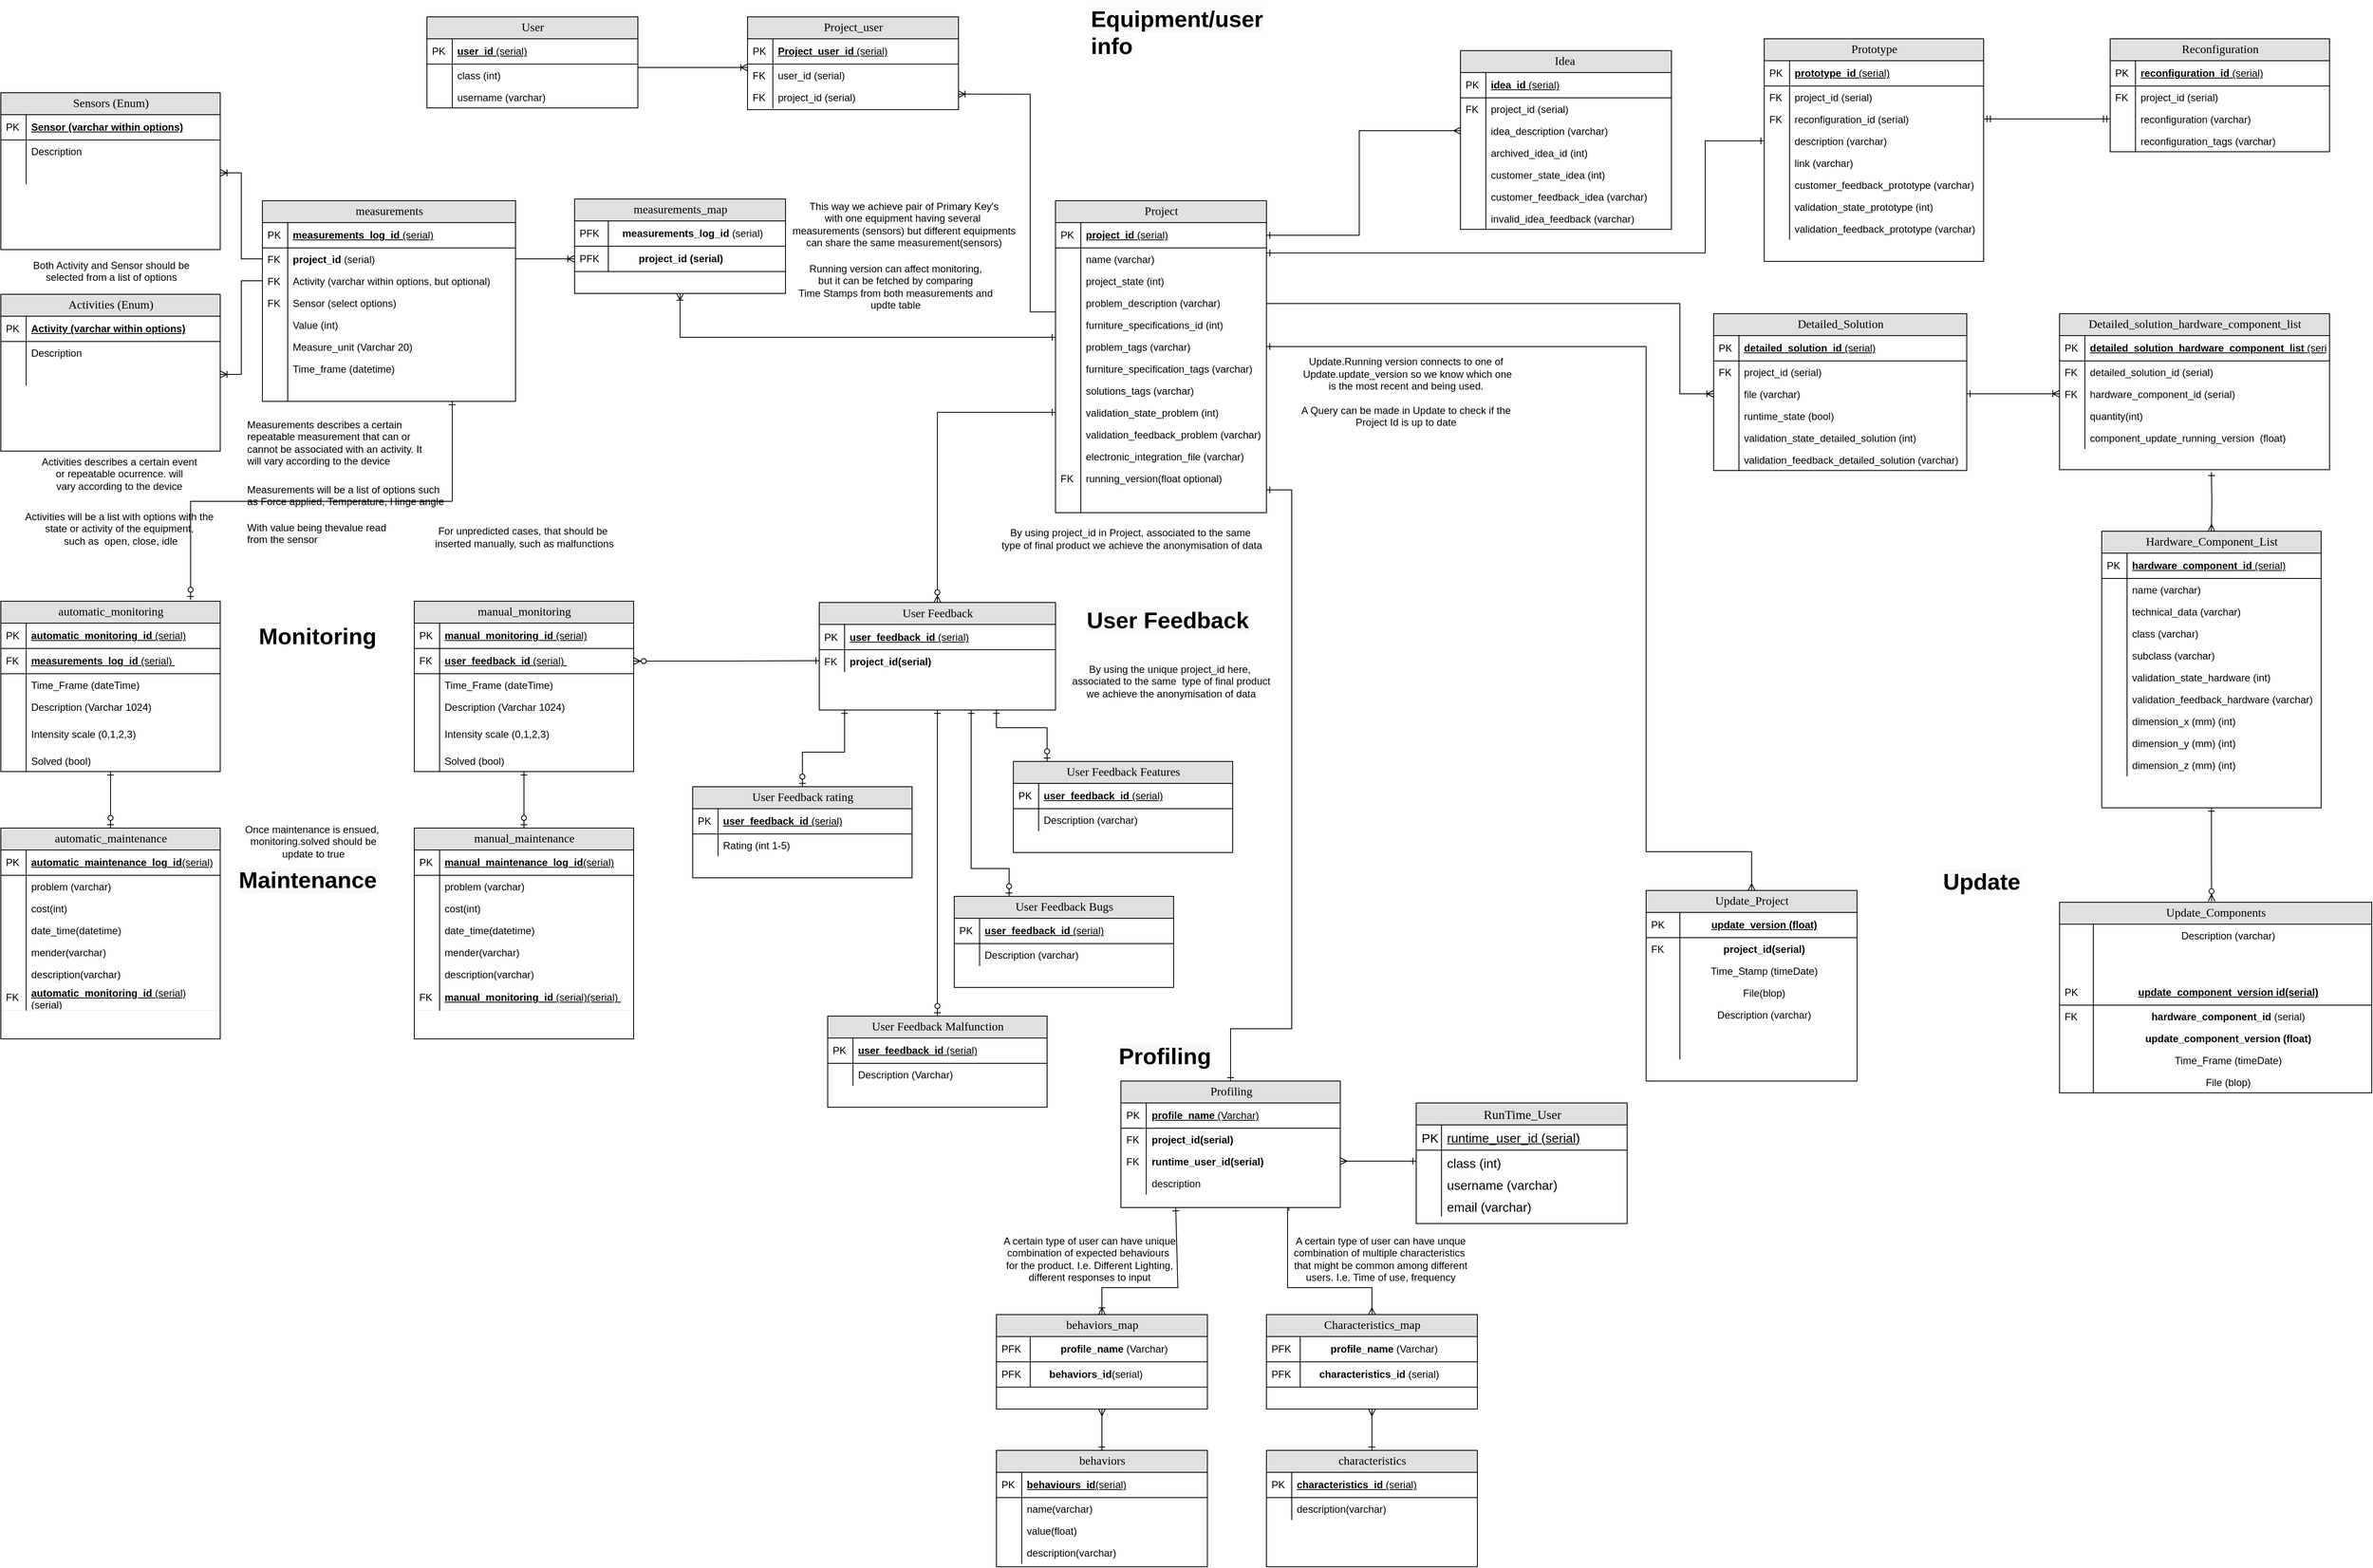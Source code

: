 <mxfile version="15.8.6" type="device"><diagram id="2vMIiAcUM_DmulPmZ-px" name="Page-1"><mxGraphModel dx="3694" dy="1524" grid="1" gridSize="10" guides="1" tooltips="1" connect="1" arrows="1" fold="1" page="1" pageScale="1" pageWidth="850" pageHeight="1100" math="0" shadow="0"><root><mxCell id="0"/><mxCell id="1" parent="0"/><mxCell id="lqlRerQcR2wvQsG-xsJ7-27" value="Activities describes a certain event&lt;br&gt;or repeatable ocurrence. will&lt;br&gt;vary according to the device" style="text;html=1;align=center;verticalAlign=middle;resizable=0;points=[];autosize=1;strokeColor=none;" parent="1" vertex="1"><mxGeometry x="-440" y="587" width="200" height="50" as="geometry"/></mxCell><mxCell id="lqlRerQcR2wvQsG-xsJ7-59" style="edgeStyle=orthogonalEdgeStyle;rounded=0;orthogonalLoop=1;jettySize=auto;html=1;entryX=0.5;entryY=0;entryDx=0;entryDy=0;endArrow=ERzeroToOne;endFill=1;startArrow=ERone;startFill=0;" parent="1" source="lqlRerQcR2wvQsG-xsJ7-31" target="lqlRerQcR2wvQsG-xsJ7-52" edge="1"><mxGeometry relative="1" as="geometry"><Array as="points"><mxPoint x="520" y="942"/><mxPoint x="470" y="942"/></Array></mxGeometry></mxCell><mxCell id="NggJ0w-umTznropeUlOS-6" style="edgeStyle=orthogonalEdgeStyle;rounded=0;orthogonalLoop=1;jettySize=auto;html=1;exitX=0.5;exitY=1;exitDx=0;exitDy=0;entryX=0.5;entryY=0;entryDx=0;entryDy=0;startArrow=ERone;startFill=0;endArrow=ERzeroToOne;endFill=1;" parent="1" source="lqlRerQcR2wvQsG-xsJ7-31" target="lqlRerQcR2wvQsG-xsJ7-60" edge="1"><mxGeometry relative="1" as="geometry"/></mxCell><mxCell id="lqlRerQcR2wvQsG-xsJ7-31" value="User Feedback" style="swimlane;html=1;fontStyle=0;childLayout=stackLayout;horizontal=1;startSize=26;fillColor=#e0e0e0;horizontalStack=0;resizeParent=1;resizeLast=0;collapsible=1;marginBottom=0;swimlaneFillColor=#ffffff;align=center;rounded=0;shadow=0;comic=0;labelBackgroundColor=none;strokeWidth=1;fontFamily=Verdana;fontSize=14" parent="1" vertex="1"><mxGeometry x="490" y="764.5" width="280" height="127.5" as="geometry"><mxRectangle x="460" y="280" width="220" height="26" as="alternateBounds"/></mxGeometry></mxCell><mxCell id="lqlRerQcR2wvQsG-xsJ7-32" value="user_feedback_id&amp;nbsp;&lt;span style=&quot;font-weight: normal&quot;&gt;(serial)&lt;/span&gt;" style="shape=partialRectangle;top=0;left=0;right=0;bottom=1;html=1;align=left;verticalAlign=middle;fillColor=none;spacingLeft=34;spacingRight=4;whiteSpace=wrap;overflow=hidden;rotatable=0;points=[[0,0.5],[1,0.5]];portConstraint=eastwest;dropTarget=0;fontStyle=5;" parent="lqlRerQcR2wvQsG-xsJ7-31" vertex="1"><mxGeometry y="26" width="280" height="30" as="geometry"/></mxCell><mxCell id="lqlRerQcR2wvQsG-xsJ7-33" value="PK" style="shape=partialRectangle;top=0;left=0;bottom=0;html=1;fillColor=none;align=left;verticalAlign=middle;spacingLeft=4;spacingRight=4;whiteSpace=wrap;overflow=hidden;rotatable=0;points=[];portConstraint=eastwest;part=1;" parent="lqlRerQcR2wvQsG-xsJ7-32" vertex="1" connectable="0"><mxGeometry width="30" height="30" as="geometry"/></mxCell><mxCell id="lqlRerQcR2wvQsG-xsJ7-36" value="&lt;b&gt;project_id(serial)&lt;br&gt;&lt;/b&gt;" style="shape=partialRectangle;top=0;left=0;right=0;bottom=0;html=1;align=left;verticalAlign=top;fillColor=none;spacingLeft=34;spacingRight=4;whiteSpace=wrap;overflow=hidden;rotatable=0;points=[[0,0.5],[1,0.5]];portConstraint=eastwest;dropTarget=0;" parent="lqlRerQcR2wvQsG-xsJ7-31" vertex="1"><mxGeometry y="56" width="280" height="26" as="geometry"/></mxCell><mxCell id="lqlRerQcR2wvQsG-xsJ7-37" value="FK" style="shape=partialRectangle;top=0;left=0;bottom=0;html=1;fillColor=none;align=left;verticalAlign=top;spacingLeft=4;spacingRight=4;whiteSpace=wrap;overflow=hidden;rotatable=0;points=[];portConstraint=eastwest;part=1;" parent="lqlRerQcR2wvQsG-xsJ7-36" vertex="1" connectable="0"><mxGeometry width="30" height="26" as="geometry"/></mxCell><mxCell id="lqlRerQcR2wvQsG-xsJ7-52" value="User Feedback rating" style="swimlane;html=1;fontStyle=0;childLayout=stackLayout;horizontal=1;startSize=26;fillColor=#e0e0e0;horizontalStack=0;resizeParent=1;resizeLast=0;collapsible=1;marginBottom=0;swimlaneFillColor=#ffffff;align=center;rounded=0;shadow=0;comic=0;labelBackgroundColor=none;strokeWidth=1;fontFamily=Verdana;fontSize=14" parent="1" vertex="1"><mxGeometry x="340" y="983" width="260" height="108" as="geometry"><mxRectangle x="460" y="280" width="220" height="26" as="alternateBounds"/></mxGeometry></mxCell><mxCell id="lqlRerQcR2wvQsG-xsJ7-53" value="user_feedback_id&amp;nbsp;&lt;span style=&quot;font-weight: normal&quot;&gt;(serial)&lt;/span&gt;" style="shape=partialRectangle;top=0;left=0;right=0;bottom=1;html=1;align=left;verticalAlign=middle;fillColor=none;spacingLeft=34;spacingRight=4;whiteSpace=wrap;overflow=hidden;rotatable=0;points=[[0,0.5],[1,0.5]];portConstraint=eastwest;dropTarget=0;fontStyle=5;" parent="lqlRerQcR2wvQsG-xsJ7-52" vertex="1"><mxGeometry y="26" width="260" height="30" as="geometry"/></mxCell><mxCell id="lqlRerQcR2wvQsG-xsJ7-54" value="PK" style="shape=partialRectangle;top=0;left=0;bottom=0;html=1;fillColor=none;align=left;verticalAlign=middle;spacingLeft=4;spacingRight=4;whiteSpace=wrap;overflow=hidden;rotatable=0;points=[];portConstraint=eastwest;part=1;" parent="lqlRerQcR2wvQsG-xsJ7-53" vertex="1" connectable="0"><mxGeometry width="30" height="30" as="geometry"/></mxCell><mxCell id="lqlRerQcR2wvQsG-xsJ7-55" value="Rating (int 1-5)" style="shape=partialRectangle;top=0;left=0;right=0;bottom=0;html=1;align=left;verticalAlign=top;fillColor=none;spacingLeft=34;spacingRight=4;whiteSpace=wrap;overflow=hidden;rotatable=0;points=[[0,0.5],[1,0.5]];portConstraint=eastwest;dropTarget=0;" parent="lqlRerQcR2wvQsG-xsJ7-52" vertex="1"><mxGeometry y="56" width="260" height="26" as="geometry"/></mxCell><mxCell id="lqlRerQcR2wvQsG-xsJ7-56" value="" style="shape=partialRectangle;top=0;left=0;bottom=0;html=1;fillColor=none;align=left;verticalAlign=top;spacingLeft=4;spacingRight=4;whiteSpace=wrap;overflow=hidden;rotatable=0;points=[];portConstraint=eastwest;part=1;" parent="lqlRerQcR2wvQsG-xsJ7-55" vertex="1" connectable="0"><mxGeometry width="30" height="26" as="geometry"/></mxCell><mxCell id="lqlRerQcR2wvQsG-xsJ7-69" value="" style="group" parent="1" vertex="1" connectable="0"><mxGeometry x="500" y="1255" width="260" height="108" as="geometry"/></mxCell><mxCell id="lqlRerQcR2wvQsG-xsJ7-60" value="User Feedback Malfunction" style="swimlane;html=1;fontStyle=0;childLayout=stackLayout;horizontal=1;startSize=26;fillColor=#e0e0e0;horizontalStack=0;resizeParent=1;resizeLast=0;collapsible=1;marginBottom=0;swimlaneFillColor=#ffffff;align=center;rounded=0;shadow=0;comic=0;labelBackgroundColor=none;strokeWidth=1;fontFamily=Verdana;fontSize=14" parent="lqlRerQcR2wvQsG-xsJ7-69" vertex="1"><mxGeometry width="260" height="108" as="geometry"><mxRectangle x="460" y="280" width="220" height="26" as="alternateBounds"/></mxGeometry></mxCell><mxCell id="lqlRerQcR2wvQsG-xsJ7-61" value="user_feedback_id&amp;nbsp;&lt;span style=&quot;font-weight: normal&quot;&gt;(serial)&lt;/span&gt;" style="shape=partialRectangle;top=0;left=0;right=0;bottom=1;html=1;align=left;verticalAlign=middle;fillColor=none;spacingLeft=34;spacingRight=4;whiteSpace=wrap;overflow=hidden;rotatable=0;points=[[0,0.5],[1,0.5]];portConstraint=eastwest;dropTarget=0;fontStyle=5;" parent="lqlRerQcR2wvQsG-xsJ7-60" vertex="1"><mxGeometry y="26" width="260" height="30" as="geometry"/></mxCell><mxCell id="lqlRerQcR2wvQsG-xsJ7-62" value="PK" style="shape=partialRectangle;top=0;left=0;bottom=0;html=1;fillColor=none;align=left;verticalAlign=middle;spacingLeft=4;spacingRight=4;whiteSpace=wrap;overflow=hidden;rotatable=0;points=[];portConstraint=eastwest;part=1;" parent="lqlRerQcR2wvQsG-xsJ7-61" vertex="1" connectable="0"><mxGeometry width="30" height="30" as="geometry"/></mxCell><mxCell id="lqlRerQcR2wvQsG-xsJ7-65" value="Description (Varchar)" style="shape=partialRectangle;top=0;left=0;right=0;bottom=0;html=1;align=left;verticalAlign=top;fillColor=none;spacingLeft=34;spacingRight=4;whiteSpace=wrap;overflow=hidden;rotatable=0;points=[[0,0.5],[1,0.5]];portConstraint=eastwest;dropTarget=0;" parent="lqlRerQcR2wvQsG-xsJ7-60" vertex="1"><mxGeometry y="56" width="260" height="26" as="geometry"/></mxCell><mxCell id="lqlRerQcR2wvQsG-xsJ7-66" value="" style="shape=partialRectangle;top=0;left=0;bottom=0;html=1;fillColor=none;align=left;verticalAlign=top;spacingLeft=4;spacingRight=4;whiteSpace=wrap;overflow=hidden;rotatable=0;points=[];portConstraint=eastwest;part=1;" parent="lqlRerQcR2wvQsG-xsJ7-65" vertex="1" connectable="0"><mxGeometry width="30" height="26" as="geometry"/></mxCell><mxCell id="NggJ0w-umTznropeUlOS-9" style="edgeStyle=orthogonalEdgeStyle;rounded=0;orthogonalLoop=1;jettySize=auto;html=1;startArrow=ERone;startFill=0;endArrow=ERzeroToOne;endFill=1;entryX=0.25;entryY=0;entryDx=0;entryDy=0;" parent="1" source="lqlRerQcR2wvQsG-xsJ7-31" target="lqlRerQcR2wvQsG-xsJ7-70" edge="1"><mxGeometry relative="1" as="geometry"><mxPoint x="670" y="1070" as="targetPoint"/><Array as="points"><mxPoint x="670" y="1080"/><mxPoint x="715" y="1080"/></Array></mxGeometry></mxCell><mxCell id="lqlRerQcR2wvQsG-xsJ7-70" value="User Feedback Bugs" style="swimlane;html=1;fontStyle=0;childLayout=stackLayout;horizontal=1;startSize=26;fillColor=#e0e0e0;horizontalStack=0;resizeParent=1;resizeLast=0;collapsible=1;marginBottom=0;swimlaneFillColor=#ffffff;align=center;rounded=0;shadow=0;comic=0;labelBackgroundColor=none;strokeWidth=1;fontFamily=Verdana;fontSize=14" parent="1" vertex="1"><mxGeometry x="650" y="1113" width="260" height="108" as="geometry"><mxRectangle x="460" y="280" width="220" height="26" as="alternateBounds"/></mxGeometry></mxCell><mxCell id="lqlRerQcR2wvQsG-xsJ7-71" value="user_feedback_id&amp;nbsp;&lt;span style=&quot;font-weight: normal&quot;&gt;(serial)&lt;/span&gt;" style="shape=partialRectangle;top=0;left=0;right=0;bottom=1;html=1;align=left;verticalAlign=middle;fillColor=none;spacingLeft=34;spacingRight=4;whiteSpace=wrap;overflow=hidden;rotatable=0;points=[[0,0.5],[1,0.5]];portConstraint=eastwest;dropTarget=0;fontStyle=5;" parent="lqlRerQcR2wvQsG-xsJ7-70" vertex="1"><mxGeometry y="26" width="260" height="30" as="geometry"/></mxCell><mxCell id="lqlRerQcR2wvQsG-xsJ7-72" value="PK" style="shape=partialRectangle;top=0;left=0;bottom=0;html=1;fillColor=none;align=left;verticalAlign=middle;spacingLeft=4;spacingRight=4;whiteSpace=wrap;overflow=hidden;rotatable=0;points=[];portConstraint=eastwest;part=1;" parent="lqlRerQcR2wvQsG-xsJ7-71" vertex="1" connectable="0"><mxGeometry width="30" height="30" as="geometry"/></mxCell><mxCell id="lqlRerQcR2wvQsG-xsJ7-73" value="Description (varchar)" style="shape=partialRectangle;top=0;left=0;right=0;bottom=0;html=1;align=left;verticalAlign=top;fillColor=none;spacingLeft=34;spacingRight=4;whiteSpace=wrap;overflow=hidden;rotatable=0;points=[[0,0.5],[1,0.5]];portConstraint=eastwest;dropTarget=0;" parent="lqlRerQcR2wvQsG-xsJ7-70" vertex="1"><mxGeometry y="56" width="260" height="26" as="geometry"/></mxCell><mxCell id="lqlRerQcR2wvQsG-xsJ7-74" value="" style="shape=partialRectangle;top=0;left=0;bottom=0;html=1;fillColor=none;align=left;verticalAlign=top;spacingLeft=4;spacingRight=4;whiteSpace=wrap;overflow=hidden;rotatable=0;points=[];portConstraint=eastwest;part=1;" parent="lqlRerQcR2wvQsG-xsJ7-73" vertex="1" connectable="0"><mxGeometry width="30" height="26" as="geometry"/></mxCell><mxCell id="lqlRerQcR2wvQsG-xsJ7-81" style="edgeStyle=orthogonalEdgeStyle;rounded=0;orthogonalLoop=1;jettySize=auto;html=1;exitX=0.75;exitY=1;exitDx=0;exitDy=0;startArrow=ERone;startFill=0;endArrow=ERzeroToOne;endFill=1;entryX=0.154;entryY=0;entryDx=0;entryDy=0;entryPerimeter=0;" parent="1" source="lqlRerQcR2wvQsG-xsJ7-31" target="lqlRerQcR2wvQsG-xsJ7-76" edge="1"><mxGeometry relative="1" as="geometry"><Array as="points"><mxPoint x="700" y="913"/><mxPoint x="760" y="913"/></Array><mxPoint x="830" y="843" as="sourcePoint"/></mxGeometry></mxCell><mxCell id="lqlRerQcR2wvQsG-xsJ7-76" value="User Feedback Features" style="swimlane;html=1;fontStyle=0;childLayout=stackLayout;horizontal=1;startSize=26;fillColor=#e0e0e0;horizontalStack=0;resizeParent=1;resizeLast=0;collapsible=1;marginBottom=0;swimlaneFillColor=#ffffff;align=center;rounded=0;shadow=0;comic=0;labelBackgroundColor=none;strokeWidth=1;fontFamily=Verdana;fontSize=14" parent="1" vertex="1"><mxGeometry x="720" y="953" width="260" height="108" as="geometry"><mxRectangle x="460" y="280" width="220" height="26" as="alternateBounds"/></mxGeometry></mxCell><mxCell id="lqlRerQcR2wvQsG-xsJ7-77" value="user_feedback_id&amp;nbsp;&lt;span style=&quot;font-weight: normal&quot;&gt;(serial)&lt;/span&gt;" style="shape=partialRectangle;top=0;left=0;right=0;bottom=1;html=1;align=left;verticalAlign=middle;fillColor=none;spacingLeft=34;spacingRight=4;whiteSpace=wrap;overflow=hidden;rotatable=0;points=[[0,0.5],[1,0.5]];portConstraint=eastwest;dropTarget=0;fontStyle=5;" parent="lqlRerQcR2wvQsG-xsJ7-76" vertex="1"><mxGeometry y="26" width="260" height="30" as="geometry"/></mxCell><mxCell id="lqlRerQcR2wvQsG-xsJ7-78" value="PK" style="shape=partialRectangle;top=0;left=0;bottom=0;html=1;fillColor=none;align=left;verticalAlign=middle;spacingLeft=4;spacingRight=4;whiteSpace=wrap;overflow=hidden;rotatable=0;points=[];portConstraint=eastwest;part=1;" parent="lqlRerQcR2wvQsG-xsJ7-77" vertex="1" connectable="0"><mxGeometry width="30" height="30" as="geometry"/></mxCell><mxCell id="lqlRerQcR2wvQsG-xsJ7-79" value="Description (varchar)" style="shape=partialRectangle;top=0;left=0;right=0;bottom=0;html=1;align=left;verticalAlign=top;fillColor=none;spacingLeft=34;spacingRight=4;whiteSpace=wrap;overflow=hidden;rotatable=0;points=[[0,0.5],[1,0.5]];portConstraint=eastwest;dropTarget=0;" parent="lqlRerQcR2wvQsG-xsJ7-76" vertex="1"><mxGeometry y="56" width="260" height="26" as="geometry"/></mxCell><mxCell id="lqlRerQcR2wvQsG-xsJ7-80" value="" style="shape=partialRectangle;top=0;left=0;bottom=0;html=1;fillColor=none;align=left;verticalAlign=top;spacingLeft=4;spacingRight=4;whiteSpace=wrap;overflow=hidden;rotatable=0;points=[];portConstraint=eastwest;part=1;" parent="lqlRerQcR2wvQsG-xsJ7-79" vertex="1" connectable="0"><mxGeometry width="30" height="26" as="geometry"/></mxCell><mxCell id="lqlRerQcR2wvQsG-xsJ7-89" value="automatic_monitoring" style="swimlane;html=1;fontStyle=0;childLayout=stackLayout;horizontal=1;startSize=26;fillColor=#e0e0e0;horizontalStack=0;resizeParent=1;resizeLast=0;collapsible=1;marginBottom=0;swimlaneFillColor=#ffffff;align=center;rounded=0;shadow=0;comic=0;labelBackgroundColor=none;strokeWidth=1;fontFamily=Verdana;fontSize=14" parent="1" vertex="1"><mxGeometry x="-480" y="763" width="260" height="202" as="geometry"><mxRectangle x="460" y="280" width="220" height="26" as="alternateBounds"/></mxGeometry></mxCell><mxCell id="lqlRerQcR2wvQsG-xsJ7-90" value="automatic_monitoring_id&amp;nbsp;&lt;span style=&quot;font-weight: normal&quot;&gt;(serial)&lt;/span&gt;" style="shape=partialRectangle;top=0;left=0;right=0;bottom=1;html=1;align=left;verticalAlign=middle;fillColor=none;spacingLeft=34;spacingRight=4;whiteSpace=wrap;overflow=hidden;rotatable=0;points=[[0,0.5],[1,0.5]];portConstraint=eastwest;dropTarget=0;fontStyle=5;" parent="lqlRerQcR2wvQsG-xsJ7-89" vertex="1"><mxGeometry y="26" width="260" height="30" as="geometry"/></mxCell><mxCell id="lqlRerQcR2wvQsG-xsJ7-91" value="PK" style="shape=partialRectangle;top=0;left=0;bottom=0;html=1;fillColor=none;align=left;verticalAlign=middle;spacingLeft=4;spacingRight=4;whiteSpace=wrap;overflow=hidden;rotatable=0;points=[];portConstraint=eastwest;part=1;" parent="lqlRerQcR2wvQsG-xsJ7-90" vertex="1" connectable="0"><mxGeometry width="30" height="30" as="geometry"/></mxCell><mxCell id="JTGe9sTkia7oj_Zgmq59-19" value="measurements_log_id&amp;nbsp;&lt;span style=&quot;font-weight: normal&quot;&gt;(serial)&amp;nbsp;&lt;br&gt;&lt;/span&gt;" style="shape=partialRectangle;top=0;left=0;right=0;bottom=1;html=1;align=left;verticalAlign=middle;fillColor=none;spacingLeft=34;spacingRight=4;whiteSpace=wrap;overflow=hidden;rotatable=0;points=[[0,0.5],[1,0.5]];portConstraint=eastwest;dropTarget=0;fontStyle=5;" parent="lqlRerQcR2wvQsG-xsJ7-89" vertex="1"><mxGeometry y="56" width="260" height="30" as="geometry"/></mxCell><mxCell id="JTGe9sTkia7oj_Zgmq59-20" value="FK" style="shape=partialRectangle;top=0;left=0;bottom=0;html=1;fillColor=none;align=left;verticalAlign=middle;spacingLeft=4;spacingRight=4;whiteSpace=wrap;overflow=hidden;rotatable=0;points=[];portConstraint=eastwest;part=1;" parent="JTGe9sTkia7oj_Zgmq59-19" vertex="1" connectable="0"><mxGeometry width="30" height="30" as="geometry"/></mxCell><mxCell id="lqlRerQcR2wvQsG-xsJ7-94" value="Time_Frame (dateTime)" style="shape=partialRectangle;top=0;left=0;right=0;bottom=0;html=1;align=left;verticalAlign=top;fillColor=none;spacingLeft=34;spacingRight=4;whiteSpace=wrap;overflow=hidden;rotatable=0;points=[[0,0.5],[1,0.5]];portConstraint=eastwest;dropTarget=0;" parent="lqlRerQcR2wvQsG-xsJ7-89" vertex="1"><mxGeometry y="86" width="260" height="26" as="geometry"/></mxCell><mxCell id="lqlRerQcR2wvQsG-xsJ7-95" value="" style="shape=partialRectangle;top=0;left=0;bottom=0;html=1;fillColor=none;align=left;verticalAlign=top;spacingLeft=4;spacingRight=4;whiteSpace=wrap;overflow=hidden;rotatable=0;points=[];portConstraint=eastwest;part=1;" parent="lqlRerQcR2wvQsG-xsJ7-94" vertex="1" connectable="0"><mxGeometry width="30" height="26" as="geometry"/></mxCell><mxCell id="lqlRerQcR2wvQsG-xsJ7-96" value="Description (Varchar 1024)" style="shape=partialRectangle;top=0;left=0;right=0;bottom=0;html=1;align=left;verticalAlign=top;fillColor=none;spacingLeft=34;spacingRight=4;whiteSpace=wrap;overflow=hidden;rotatable=0;points=[[0,0.5],[1,0.5]];portConstraint=eastwest;dropTarget=0;" parent="lqlRerQcR2wvQsG-xsJ7-89" vertex="1"><mxGeometry y="112" width="260" height="32" as="geometry"/></mxCell><mxCell id="lqlRerQcR2wvQsG-xsJ7-97" value="" style="shape=partialRectangle;top=0;left=0;bottom=0;html=1;fillColor=none;align=left;verticalAlign=top;spacingLeft=4;spacingRight=4;whiteSpace=wrap;overflow=hidden;rotatable=0;points=[];portConstraint=eastwest;part=1;" parent="lqlRerQcR2wvQsG-xsJ7-96" vertex="1" connectable="0"><mxGeometry width="30" height="32" as="geometry"/></mxCell><mxCell id="hikHY14iZkuegeFI4U6U-1" value="Intensity scale (0,1,2,3)&lt;span style=&quot;color: rgba(0 , 0 , 0 , 0) ; font-family: monospace ; font-size: 0px&quot;&gt;%3CmxGraphModel%3E%3Croot%3E%3CmxCell%20id%3D%220%22%2F%3E%3CmxCell%20id%3D%221%22%20parent%3D%220%22%2F%3E%3CmxCell%20id%3D%222%22%20value%3D%22Description%20(Varchar%201024)%22%20style%3D%22shape%3DpartialRectangle%3Btop%3D0%3Bleft%3D0%3Bright%3D0%3Bbottom%3D0%3Bhtml%3D1%3Balign%3Dleft%3BverticalAlign%3Dtop%3BfillColor%3Dnone%3BspacingLeft%3D34%3BspacingRight%3D4%3BwhiteSpace%3Dwrap%3Boverflow%3Dhidden%3Brotatable%3D0%3Bpoints%3D%5B%5B0%2C0.5%5D%2C%5B1%2C0.5%5D%5D%3BportConstraint%3Deastwest%3BdropTarget%3D0%3B%22%20vertex%3D%221%22%20parent%3D%221%22%3E%3CmxGeometry%20x%3D%22-480%22%20y%3D%22875%22%20width%3D%22260%22%20height%3D%2232%22%20as%3D%22geometry%22%2F%3E%3C%2FmxCell%3E%3CmxCell%20id%3D%223%22%20value%3D%22%22%20style%3D%22shape%3DpartialRectangle%3Btop%3D0%3Bleft%3D0%3Bbottom%3D0%3Bhtml%3D1%3BfillColor%3Dnone%3Balign%3Dleft%3BverticalAlign%3Dtop%3BspacingLeft%3D4%3BspacingRight%3D4%3BwhiteSpace%3Dwrap%3Boverflow%3Dhidden%3Brotatable%3D0%3Bpoints%3D%5B%5D%3BportConstraint%3Deastwest%3Bpart%3D1%3B%22%20vertex%3D%221%22%20connectable%3D%220%22%20parent%3D%222%22%3E%3CmxGeometry%20width%3D%2230%22%20height%3D%2232%22%20as%3D%22geometry%22%2F%3E%3C%2FmxCell%3E%3C%2Froot%3E%3C%2FmxGraphModel%3E&lt;/span&gt;" style="shape=partialRectangle;top=0;left=0;right=0;bottom=0;html=1;align=left;verticalAlign=top;fillColor=none;spacingLeft=34;spacingRight=4;whiteSpace=wrap;overflow=hidden;rotatable=0;points=[[0,0.5],[1,0.5]];portConstraint=eastwest;dropTarget=0;" parent="lqlRerQcR2wvQsG-xsJ7-89" vertex="1"><mxGeometry y="144" width="260" height="32" as="geometry"/></mxCell><mxCell id="hikHY14iZkuegeFI4U6U-2" value="" style="shape=partialRectangle;top=0;left=0;bottom=0;html=1;fillColor=none;align=left;verticalAlign=top;spacingLeft=4;spacingRight=4;whiteSpace=wrap;overflow=hidden;rotatable=0;points=[];portConstraint=eastwest;part=1;" parent="hikHY14iZkuegeFI4U6U-1" vertex="1" connectable="0"><mxGeometry width="30" height="32" as="geometry"/></mxCell><mxCell id="EcTCiT765MkJSJWNu0k0-39" value="Solved (bool)" style="shape=partialRectangle;top=0;left=0;right=0;bottom=0;html=1;align=left;verticalAlign=top;fillColor=none;spacingLeft=34;spacingRight=4;whiteSpace=wrap;overflow=hidden;rotatable=0;points=[[0,0.5],[1,0.5]];portConstraint=eastwest;dropTarget=0;" parent="lqlRerQcR2wvQsG-xsJ7-89" vertex="1"><mxGeometry y="176" width="260" height="26" as="geometry"/></mxCell><mxCell id="EcTCiT765MkJSJWNu0k0-40" value="" style="shape=partialRectangle;top=0;left=0;bottom=0;html=1;fillColor=none;align=left;verticalAlign=top;spacingLeft=4;spacingRight=4;whiteSpace=wrap;overflow=hidden;rotatable=0;points=[];portConstraint=eastwest;part=1;" parent="EcTCiT765MkJSJWNu0k0-39" vertex="1" connectable="0"><mxGeometry width="30" height="26" as="geometry"/></mxCell><mxCell id="lqlRerQcR2wvQsG-xsJ7-116" value="Activities will be a list with options with the&lt;br&gt;state or activity of the equipment,&lt;br&gt;&amp;nbsp;such as&amp;nbsp; open, close, idle&lt;br&gt;" style="text;html=1;align=center;verticalAlign=middle;resizable=0;points=[];autosize=1;strokeColor=none;" parent="1" vertex="1"><mxGeometry x="-460" y="652" width="240" height="50" as="geometry"/></mxCell><mxCell id="lqlRerQcR2wvQsG-xsJ7-117" value="Update_Project" style="swimlane;html=1;fontStyle=0;childLayout=stackLayout;horizontal=1;startSize=26;fillColor=#e0e0e0;horizontalStack=0;resizeParent=1;resizeLast=0;collapsible=1;marginBottom=0;swimlaneFillColor=#ffffff;align=center;rounded=0;shadow=0;comic=0;labelBackgroundColor=none;strokeWidth=1;fontFamily=Verdana;fontSize=14" parent="1" vertex="1"><mxGeometry x="1470" y="1106" width="250" height="226" as="geometry"><mxRectangle x="460" y="280" width="220" height="26" as="alternateBounds"/></mxGeometry></mxCell><mxCell id="lqlRerQcR2wvQsG-xsJ7-118" value="update_version (float)" style="shape=partialRectangle;top=0;left=0;right=0;bottom=1;html=1;align=center;verticalAlign=middle;fillColor=none;spacingLeft=34;spacingRight=4;whiteSpace=wrap;overflow=hidden;rotatable=0;points=[[0,0.5],[1,0.5]];portConstraint=eastwest;dropTarget=0;fontStyle=5;" parent="lqlRerQcR2wvQsG-xsJ7-117" vertex="1"><mxGeometry y="26" width="250" height="30" as="geometry"/></mxCell><mxCell id="lqlRerQcR2wvQsG-xsJ7-119" value="PK" style="shape=partialRectangle;top=0;left=0;bottom=0;html=1;fillColor=none;align=left;verticalAlign=middle;spacingLeft=4;spacingRight=4;whiteSpace=wrap;overflow=hidden;rotatable=0;points=[];portConstraint=eastwest;part=1;" parent="lqlRerQcR2wvQsG-xsJ7-118" vertex="1" connectable="0"><mxGeometry width="40" height="30" as="geometry"/></mxCell><mxCell id="WjX4ewvNJbo_RXBISEfP-56" value="&lt;b&gt;project_id(serial)&lt;/b&gt;" style="shape=partialRectangle;top=0;left=0;right=0;bottom=0;html=1;align=center;verticalAlign=top;fillColor=none;spacingLeft=34;spacingRight=4;whiteSpace=wrap;overflow=hidden;rotatable=0;points=[[0,0.5],[1,0.5]];portConstraint=eastwest;dropTarget=0;" parent="lqlRerQcR2wvQsG-xsJ7-117" vertex="1"><mxGeometry y="56" width="250" height="26" as="geometry"/></mxCell><mxCell id="WjX4ewvNJbo_RXBISEfP-57" value="FK" style="shape=partialRectangle;top=0;left=0;bottom=0;html=1;fillColor=none;align=left;verticalAlign=top;spacingLeft=4;spacingRight=4;whiteSpace=wrap;overflow=hidden;rotatable=0;points=[];portConstraint=eastwest;part=1;" parent="WjX4ewvNJbo_RXBISEfP-56" vertex="1" connectable="0"><mxGeometry width="40" height="26" as="geometry"/></mxCell><mxCell id="lqlRerQcR2wvQsG-xsJ7-122" value="Time_Stamp (timeDate)" style="shape=partialRectangle;top=0;left=0;right=0;bottom=0;html=1;align=center;verticalAlign=top;fillColor=none;spacingLeft=34;spacingRight=4;whiteSpace=wrap;overflow=hidden;rotatable=0;points=[[0,0.5],[1,0.5]];portConstraint=eastwest;dropTarget=0;" parent="lqlRerQcR2wvQsG-xsJ7-117" vertex="1"><mxGeometry y="82" width="250" height="26" as="geometry"/></mxCell><mxCell id="lqlRerQcR2wvQsG-xsJ7-123" value="" style="shape=partialRectangle;top=0;left=0;bottom=0;html=1;fillColor=none;align=left;verticalAlign=top;spacingLeft=4;spacingRight=4;whiteSpace=wrap;overflow=hidden;rotatable=0;points=[];portConstraint=eastwest;part=1;" parent="lqlRerQcR2wvQsG-xsJ7-122" vertex="1" connectable="0"><mxGeometry width="40" height="26" as="geometry"/></mxCell><mxCell id="WjX4ewvNJbo_RXBISEfP-50" value="File(blop)" style="shape=partialRectangle;top=0;left=0;right=0;bottom=0;html=1;align=center;verticalAlign=top;fillColor=none;spacingLeft=34;spacingRight=4;whiteSpace=wrap;overflow=hidden;rotatable=0;points=[[0,0.5],[1,0.5]];portConstraint=eastwest;dropTarget=0;" parent="lqlRerQcR2wvQsG-xsJ7-117" vertex="1"><mxGeometry y="108" width="250" height="26" as="geometry"/></mxCell><mxCell id="WjX4ewvNJbo_RXBISEfP-51" value="" style="shape=partialRectangle;top=0;left=0;bottom=0;html=1;fillColor=none;align=left;verticalAlign=top;spacingLeft=4;spacingRight=4;whiteSpace=wrap;overflow=hidden;rotatable=0;points=[];portConstraint=eastwest;part=1;" parent="WjX4ewvNJbo_RXBISEfP-50" vertex="1" connectable="0"><mxGeometry width="40" height="26" as="geometry"/></mxCell><mxCell id="WjX4ewvNJbo_RXBISEfP-52" value="Description (varchar)" style="shape=partialRectangle;top=0;left=0;right=0;bottom=0;html=1;align=center;verticalAlign=top;fillColor=none;spacingLeft=34;spacingRight=4;whiteSpace=wrap;overflow=hidden;rotatable=0;points=[[0,0.5],[1,0.5]];portConstraint=eastwest;dropTarget=0;" parent="lqlRerQcR2wvQsG-xsJ7-117" vertex="1"><mxGeometry y="134" width="250" height="66" as="geometry"/></mxCell><mxCell id="WjX4ewvNJbo_RXBISEfP-53" value="" style="shape=partialRectangle;top=0;left=0;bottom=0;html=1;fillColor=none;align=left;verticalAlign=top;spacingLeft=4;spacingRight=4;whiteSpace=wrap;overflow=hidden;rotatable=0;points=[];portConstraint=eastwest;part=1;" parent="WjX4ewvNJbo_RXBISEfP-52" vertex="1" connectable="0"><mxGeometry width="40" height="66" as="geometry"/></mxCell><mxCell id="lqlRerQcR2wvQsG-xsJ7-149" value="automatic_maintenance" style="swimlane;html=1;fontStyle=0;childLayout=stackLayout;horizontal=1;startSize=26;fillColor=#e0e0e0;horizontalStack=0;resizeParent=1;resizeLast=0;collapsible=1;marginBottom=0;swimlaneFillColor=#ffffff;align=center;rounded=0;shadow=0;comic=0;labelBackgroundColor=none;strokeWidth=1;fontFamily=Verdana;fontSize=14" parent="1" vertex="1"><mxGeometry x="-480" y="1032" width="260" height="250" as="geometry"/></mxCell><mxCell id="lqlRerQcR2wvQsG-xsJ7-150" value="automatic_maintenance_log_id&lt;span style=&quot;font-weight: normal&quot;&gt;(serial)&lt;/span&gt;" style="shape=partialRectangle;top=0;left=0;right=0;bottom=1;html=1;align=left;verticalAlign=middle;fillColor=none;spacingLeft=34;spacingRight=4;whiteSpace=wrap;overflow=hidden;rotatable=0;points=[[0,0.5],[1,0.5]];portConstraint=eastwest;dropTarget=0;fontStyle=5;" parent="lqlRerQcR2wvQsG-xsJ7-149" vertex="1"><mxGeometry y="26" width="260" height="30" as="geometry"/></mxCell><mxCell id="lqlRerQcR2wvQsG-xsJ7-151" value="PK" style="shape=partialRectangle;top=0;left=0;bottom=0;html=1;fillColor=none;align=left;verticalAlign=middle;spacingLeft=4;spacingRight=4;whiteSpace=wrap;overflow=hidden;rotatable=0;points=[];portConstraint=eastwest;part=1;" parent="lqlRerQcR2wvQsG-xsJ7-150" vertex="1" connectable="0"><mxGeometry width="30" height="30" as="geometry"/></mxCell><mxCell id="lqlRerQcR2wvQsG-xsJ7-154" value="problem (varchar)" style="shape=partialRectangle;top=0;left=0;right=0;bottom=0;html=1;align=left;verticalAlign=top;fillColor=none;spacingLeft=34;spacingRight=4;whiteSpace=wrap;overflow=hidden;rotatable=0;points=[[0,0.5],[1,0.5]];portConstraint=eastwest;dropTarget=0;" parent="lqlRerQcR2wvQsG-xsJ7-149" vertex="1"><mxGeometry y="56" width="260" height="26" as="geometry"/></mxCell><mxCell id="lqlRerQcR2wvQsG-xsJ7-155" value="" style="shape=partialRectangle;top=0;left=0;bottom=0;html=1;fillColor=none;align=left;verticalAlign=top;spacingLeft=4;spacingRight=4;whiteSpace=wrap;overflow=hidden;rotatable=0;points=[];portConstraint=eastwest;part=1;" parent="lqlRerQcR2wvQsG-xsJ7-154" vertex="1" connectable="0"><mxGeometry width="30" height="26" as="geometry"/></mxCell><mxCell id="lqlRerQcR2wvQsG-xsJ7-156" value="cost(int)" style="shape=partialRectangle;top=0;left=0;right=0;bottom=0;html=1;align=left;verticalAlign=top;fillColor=none;spacingLeft=34;spacingRight=4;whiteSpace=wrap;overflow=hidden;rotatable=0;points=[[0,0.5],[1,0.5]];portConstraint=eastwest;dropTarget=0;" parent="lqlRerQcR2wvQsG-xsJ7-149" vertex="1"><mxGeometry y="82" width="260" height="26" as="geometry"/></mxCell><mxCell id="lqlRerQcR2wvQsG-xsJ7-157" value="" style="shape=partialRectangle;top=0;left=0;bottom=0;html=1;fillColor=none;align=left;verticalAlign=top;spacingLeft=4;spacingRight=4;whiteSpace=wrap;overflow=hidden;rotatable=0;points=[];portConstraint=eastwest;part=1;" parent="lqlRerQcR2wvQsG-xsJ7-156" vertex="1" connectable="0"><mxGeometry width="30" height="26" as="geometry"/></mxCell><mxCell id="lqlRerQcR2wvQsG-xsJ7-158" value="date_time(datetime)" style="shape=partialRectangle;top=0;left=0;right=0;bottom=0;html=1;align=left;verticalAlign=top;fillColor=none;spacingLeft=34;spacingRight=4;whiteSpace=wrap;overflow=hidden;rotatable=0;points=[[0,0.5],[1,0.5]];portConstraint=eastwest;dropTarget=0;" parent="lqlRerQcR2wvQsG-xsJ7-149" vertex="1"><mxGeometry y="108" width="260" height="26" as="geometry"/></mxCell><mxCell id="lqlRerQcR2wvQsG-xsJ7-159" value="" style="shape=partialRectangle;top=0;left=0;bottom=0;html=1;fillColor=none;align=left;verticalAlign=top;spacingLeft=4;spacingRight=4;whiteSpace=wrap;overflow=hidden;rotatable=0;points=[];portConstraint=eastwest;part=1;" parent="lqlRerQcR2wvQsG-xsJ7-158" vertex="1" connectable="0"><mxGeometry width="30" height="26" as="geometry"/></mxCell><mxCell id="lqlRerQcR2wvQsG-xsJ7-160" value="mender(varchar)" style="shape=partialRectangle;top=0;left=0;right=0;bottom=0;html=1;align=left;verticalAlign=top;fillColor=none;spacingLeft=34;spacingRight=4;whiteSpace=wrap;overflow=hidden;rotatable=0;points=[[0,0.5],[1,0.5]];portConstraint=eastwest;dropTarget=0;" parent="lqlRerQcR2wvQsG-xsJ7-149" vertex="1"><mxGeometry y="134" width="260" height="26" as="geometry"/></mxCell><mxCell id="lqlRerQcR2wvQsG-xsJ7-161" value="" style="shape=partialRectangle;top=0;left=0;bottom=0;html=1;fillColor=none;align=left;verticalAlign=top;spacingLeft=4;spacingRight=4;whiteSpace=wrap;overflow=hidden;rotatable=0;points=[];portConstraint=eastwest;part=1;" parent="lqlRerQcR2wvQsG-xsJ7-160" vertex="1" connectable="0"><mxGeometry width="30" height="26" as="geometry"/></mxCell><mxCell id="lqlRerQcR2wvQsG-xsJ7-164" value="description(varchar)" style="shape=partialRectangle;top=0;left=0;right=0;bottom=0;html=1;align=left;verticalAlign=top;fillColor=none;spacingLeft=34;spacingRight=4;whiteSpace=wrap;overflow=hidden;rotatable=0;points=[[0,0.5],[1,0.5]];portConstraint=eastwest;dropTarget=0;" parent="lqlRerQcR2wvQsG-xsJ7-149" vertex="1"><mxGeometry y="160" width="260" height="26" as="geometry"/></mxCell><mxCell id="lqlRerQcR2wvQsG-xsJ7-165" value="" style="shape=partialRectangle;top=0;left=0;bottom=0;html=1;fillColor=none;align=left;verticalAlign=top;spacingLeft=4;spacingRight=4;whiteSpace=wrap;overflow=hidden;rotatable=0;points=[];portConstraint=eastwest;part=1;" parent="lqlRerQcR2wvQsG-xsJ7-164" vertex="1" connectable="0"><mxGeometry width="30" height="26" as="geometry"/></mxCell><mxCell id="eH8kqVujSYHa_YE6dSFO-22" value="automatic_monitoring_id&amp;nbsp;&lt;span style=&quot;font-weight: normal&quot;&gt;(serial)&lt;/span&gt;&lt;span style=&quot;font-weight: normal&quot;&gt;(serial)&amp;nbsp;&lt;br&gt;&lt;/span&gt;" style="shape=partialRectangle;top=0;left=0;right=0;bottom=1;html=1;align=left;verticalAlign=middle;fillColor=none;spacingLeft=34;spacingRight=4;whiteSpace=wrap;overflow=hidden;rotatable=0;points=[[0,0.5],[1,0.5]];portConstraint=eastwest;dropTarget=0;fontStyle=5;strokeWidth=0;" parent="lqlRerQcR2wvQsG-xsJ7-149" vertex="1"><mxGeometry y="186" width="260" height="30" as="geometry"/></mxCell><mxCell id="eH8kqVujSYHa_YE6dSFO-23" value="FK" style="shape=partialRectangle;top=0;left=0;bottom=0;html=1;fillColor=none;align=left;verticalAlign=middle;spacingLeft=4;spacingRight=4;whiteSpace=wrap;overflow=hidden;rotatable=0;points=[];portConstraint=eastwest;part=1;" parent="eH8kqVujSYHa_YE6dSFO-22" vertex="1" connectable="0"><mxGeometry width="30" height="30" as="geometry"/></mxCell><mxCell id="EcTCiT765MkJSJWNu0k0-67" style="edgeStyle=orthogonalEdgeStyle;rounded=0;orthogonalLoop=1;jettySize=auto;html=1;entryX=0.5;entryY=0;entryDx=0;entryDy=0;startArrow=ERone;startFill=0;endArrow=ERzeroToMany;endFill=1;exitX=0;exitY=0.5;exitDx=0;exitDy=0;" parent="1" source="WjX4ewvNJbo_RXBISEfP-99" target="lqlRerQcR2wvQsG-xsJ7-31" edge="1"><mxGeometry relative="1" as="geometry"><mxPoint x="1140" y="580" as="sourcePoint"/></mxGeometry></mxCell><mxCell id="EcTCiT765MkJSJWNu0k0-41" style="edgeStyle=orthogonalEdgeStyle;rounded=0;orthogonalLoop=1;jettySize=auto;html=1;entryX=0.5;entryY=0;entryDx=0;entryDy=0;endArrow=ERzeroToOne;endFill=1;startArrow=ERone;startFill=0;exitX=0.5;exitY=1;exitDx=0;exitDy=0;" parent="1" source="lqlRerQcR2wvQsG-xsJ7-89" target="lqlRerQcR2wvQsG-xsJ7-149" edge="1"><mxGeometry relative="1" as="geometry"><mxPoint x="100" y="950" as="sourcePoint"/></mxGeometry></mxCell><mxCell id="EcTCiT765MkJSJWNu0k0-81" style="edgeStyle=orthogonalEdgeStyle;rounded=0;orthogonalLoop=1;jettySize=auto;html=1;startArrow=ERone;startFill=0;endArrow=ERmany;endFill=0;entryX=0.5;entryY=0;entryDx=0;entryDy=0;exitX=0.75;exitY=1;exitDx=0;exitDy=0;" parent="1" source="EcTCiT765MkJSJWNu0k0-42" target="EcTCiT765MkJSJWNu0k0-82" edge="1"><mxGeometry relative="1" as="geometry"><mxPoint x="1005" y="1587" as="targetPoint"/><Array as="points"><mxPoint x="1045" y="1577"/><mxPoint x="1145" y="1577"/></Array><mxPoint x="1015" y="1502" as="sourcePoint"/></mxGeometry></mxCell><mxCell id="WjX4ewvNJbo_RXBISEfP-79" style="edgeStyle=none;rounded=0;orthogonalLoop=1;jettySize=auto;html=1;exitX=0.25;exitY=1;exitDx=0;exitDy=0;entryX=0.5;entryY=0;entryDx=0;entryDy=0;endArrow=ERoneToMany;endFill=0;startArrow=ERone;startFill=0;" parent="1" source="EcTCiT765MkJSJWNu0k0-42" target="WjX4ewvNJbo_RXBISEfP-69" edge="1"><mxGeometry relative="1" as="geometry"><Array as="points"><mxPoint x="915" y="1577"/><mxPoint x="825" y="1577"/></Array></mxGeometry></mxCell><mxCell id="cUpIdIgVgH_w5Es42EoW-5" style="edgeStyle=orthogonalEdgeStyle;rounded=0;orthogonalLoop=1;jettySize=auto;html=1;exitX=0.5;exitY=0;exitDx=0;exitDy=0;entryX=1;entryY=0.5;entryDx=0;entryDy=0;endArrow=ERone;endFill=0;startArrow=ERone;startFill=0;" parent="1" source="EcTCiT765MkJSJWNu0k0-42" target="cUpIdIgVgH_w5Es42EoW-1" edge="1"><mxGeometry relative="1" as="geometry"><mxPoint x="1464.94" y="1040" as="targetPoint"/><Array as="points"><mxPoint x="978" y="1270"/><mxPoint x="1050" y="1270"/><mxPoint x="1050" y="631"/></Array></mxGeometry></mxCell><mxCell id="EcTCiT765MkJSJWNu0k0-42" value="Profiling" style="swimlane;html=1;fontStyle=0;childLayout=stackLayout;horizontal=1;startSize=26;fillColor=#e0e0e0;horizontalStack=0;resizeParent=1;resizeLast=0;collapsible=1;marginBottom=0;swimlaneFillColor=#ffffff;align=center;rounded=0;shadow=0;comic=0;labelBackgroundColor=none;strokeWidth=1;fontFamily=Verdana;fontSize=14" parent="1" vertex="1"><mxGeometry x="847.5" y="1332" width="260" height="150" as="geometry"><mxRectangle x="460" y="280" width="220" height="26" as="alternateBounds"/></mxGeometry></mxCell><mxCell id="EcTCiT765MkJSJWNu0k0-43" value="profile_name &lt;span style=&quot;font-weight: 400&quot;&gt;(Varchar)&lt;/span&gt;" style="shape=partialRectangle;top=0;left=0;right=0;bottom=1;html=1;align=left;verticalAlign=middle;fillColor=none;spacingLeft=34;spacingRight=4;whiteSpace=wrap;overflow=hidden;rotatable=0;points=[[0,0.5],[1,0.5]];portConstraint=eastwest;dropTarget=0;fontStyle=5;" parent="EcTCiT765MkJSJWNu0k0-42" vertex="1"><mxGeometry y="26" width="260" height="30" as="geometry"/></mxCell><mxCell id="EcTCiT765MkJSJWNu0k0-44" value="PK" style="shape=partialRectangle;top=0;left=0;bottom=0;html=1;fillColor=none;align=left;verticalAlign=middle;spacingLeft=4;spacingRight=4;whiteSpace=wrap;overflow=hidden;rotatable=0;points=[];portConstraint=eastwest;part=1;" parent="EcTCiT765MkJSJWNu0k0-43" vertex="1" connectable="0"><mxGeometry width="30" height="30" as="geometry"/></mxCell><mxCell id="WjX4ewvNJbo_RXBISEfP-14" value="&lt;b&gt;project_id(serial)&lt;br&gt;&lt;/b&gt;" style="shape=partialRectangle;top=0;left=0;right=0;bottom=0;html=1;align=left;verticalAlign=top;fillColor=none;spacingLeft=34;spacingRight=4;whiteSpace=wrap;overflow=hidden;rotatable=0;points=[[0,0.5],[1,0.5]];portConstraint=eastwest;dropTarget=0;" parent="EcTCiT765MkJSJWNu0k0-42" vertex="1"><mxGeometry y="56" width="260" height="26" as="geometry"/></mxCell><mxCell id="WjX4ewvNJbo_RXBISEfP-15" value="FK" style="shape=partialRectangle;top=0;left=0;bottom=0;html=1;fillColor=none;align=left;verticalAlign=top;spacingLeft=4;spacingRight=4;whiteSpace=wrap;overflow=hidden;rotatable=0;points=[];portConstraint=eastwest;part=1;" parent="WjX4ewvNJbo_RXBISEfP-14" vertex="1" connectable="0"><mxGeometry width="30" height="26" as="geometry"/></mxCell><mxCell id="oAbbTbv2WI3RtoXIUAZ0-10" value="&lt;b&gt;runtime_user_id(serial)&lt;br&gt;&lt;/b&gt;" style="shape=partialRectangle;top=0;left=0;right=0;bottom=0;html=1;align=left;verticalAlign=top;fillColor=none;spacingLeft=34;spacingRight=4;whiteSpace=wrap;overflow=hidden;rotatable=0;points=[[0,0.5],[1,0.5]];portConstraint=eastwest;dropTarget=0;" parent="EcTCiT765MkJSJWNu0k0-42" vertex="1"><mxGeometry y="82" width="260" height="26" as="geometry"/></mxCell><mxCell id="oAbbTbv2WI3RtoXIUAZ0-11" value="FK" style="shape=partialRectangle;top=0;left=0;bottom=0;html=1;fillColor=none;align=left;verticalAlign=top;spacingLeft=4;spacingRight=4;whiteSpace=wrap;overflow=hidden;rotatable=0;points=[];portConstraint=eastwest;part=1;" parent="oAbbTbv2WI3RtoXIUAZ0-10" vertex="1" connectable="0"><mxGeometry width="30" height="26" as="geometry"/></mxCell><mxCell id="EcTCiT765MkJSJWNu0k0-45" value="description" style="shape=partialRectangle;top=0;left=0;right=0;bottom=0;html=1;align=left;verticalAlign=top;fillColor=none;spacingLeft=34;spacingRight=4;whiteSpace=wrap;overflow=hidden;rotatable=0;points=[[0,0.5],[1,0.5]];portConstraint=eastwest;dropTarget=0;" parent="EcTCiT765MkJSJWNu0k0-42" vertex="1"><mxGeometry y="108" width="260" height="26" as="geometry"/></mxCell><mxCell id="EcTCiT765MkJSJWNu0k0-46" value="" style="shape=partialRectangle;top=0;left=0;bottom=0;html=1;fillColor=none;align=left;verticalAlign=top;spacingLeft=4;spacingRight=4;whiteSpace=wrap;overflow=hidden;rotatable=0;points=[];portConstraint=eastwest;part=1;" parent="EcTCiT765MkJSJWNu0k0-45" vertex="1" connectable="0"><mxGeometry width="30" height="26" as="geometry"/></mxCell><mxCell id="EcTCiT765MkJSJWNu0k0-68" value="By using project_id in Project, associated to the same&amp;nbsp;&lt;br&gt;type of final product we achieve the anonymisation of data" style="text;html=1;align=center;verticalAlign=middle;resizable=0;points=[];autosize=1;strokeColor=none;" parent="1" vertex="1"><mxGeometry x="700" y="674" width="320" height="30" as="geometry"/></mxCell><mxCell id="EcTCiT765MkJSJWNu0k0-69" value="By using the unique project_id here,&lt;br&gt;&amp;nbsp;associated to the same&amp;nbsp; type of final product&lt;br&gt;&amp;nbsp;we achieve the anonymisation of data" style="text;html=1;align=center;verticalAlign=middle;resizable=0;points=[];autosize=1;strokeColor=none;" parent="1" vertex="1"><mxGeometry x="780" y="833" width="250" height="50" as="geometry"/></mxCell><mxCell id="EcTCiT765MkJSJWNu0k0-82" value="Characteristics_map" style="swimlane;html=1;fontStyle=0;childLayout=stackLayout;horizontal=1;startSize=26;fillColor=#e0e0e0;horizontalStack=0;resizeParent=1;resizeLast=0;collapsible=1;marginBottom=0;swimlaneFillColor=#ffffff;align=center;rounded=0;shadow=0;comic=0;labelBackgroundColor=none;strokeWidth=1;fontFamily=Verdana;fontSize=14" parent="1" vertex="1"><mxGeometry x="1020" y="1609" width="250" height="112" as="geometry"><mxRectangle x="460" y="280" width="220" height="26" as="alternateBounds"/></mxGeometry></mxCell><mxCell id="EcTCiT765MkJSJWNu0k0-83" value="&lt;blockquote style=&quot;margin: 0 0 0 40px ; border: none ; padding: 0px&quot;&gt;&lt;span&gt;profile_name&amp;nbsp;&lt;/span&gt;&lt;span style=&quot;font-weight: 400&quot;&gt;(Varchar)&lt;/span&gt;&lt;/blockquote&gt;" style="shape=partialRectangle;top=0;left=0;right=0;bottom=1;html=1;align=left;verticalAlign=middle;fillColor=none;spacingLeft=34;spacingRight=4;whiteSpace=wrap;overflow=hidden;rotatable=0;points=[[0,0.5],[1,0.5]];portConstraint=eastwest;dropTarget=0;fontStyle=1;" parent="EcTCiT765MkJSJWNu0k0-82" vertex="1"><mxGeometry y="26" width="250" height="30" as="geometry"/></mxCell><mxCell id="EcTCiT765MkJSJWNu0k0-84" value="PFK" style="shape=partialRectangle;top=0;left=0;bottom=0;html=1;fillColor=none;align=left;verticalAlign=middle;spacingLeft=4;spacingRight=4;whiteSpace=wrap;overflow=hidden;rotatable=0;points=[];portConstraint=eastwest;part=1;" parent="EcTCiT765MkJSJWNu0k0-83" vertex="1" connectable="0"><mxGeometry width="40" height="30" as="geometry"/></mxCell><mxCell id="EcTCiT765MkJSJWNu0k0-87" value="&lt;span style=&quot;white-space: pre ; font-weight: normal&quot;&gt;&#9;&lt;/span&gt;characteristics_id&amp;nbsp;&lt;span style=&quot;font-weight: normal&quot;&gt;(serial)&lt;/span&gt;" style="shape=partialRectangle;top=0;left=0;right=0;bottom=1;html=1;align=left;verticalAlign=middle;fillColor=none;spacingLeft=34;spacingRight=4;whiteSpace=wrap;overflow=hidden;rotatable=0;points=[[0,0.5],[1,0.5]];portConstraint=eastwest;dropTarget=0;fontStyle=1;" parent="EcTCiT765MkJSJWNu0k0-82" vertex="1"><mxGeometry y="56" width="250" height="30" as="geometry"/></mxCell><mxCell id="EcTCiT765MkJSJWNu0k0-88" value="PFK" style="shape=partialRectangle;top=0;left=0;bottom=0;html=1;fillColor=none;align=left;verticalAlign=middle;spacingLeft=4;spacingRight=4;whiteSpace=wrap;overflow=hidden;rotatable=0;points=[];portConstraint=eastwest;part=1;" parent="EcTCiT765MkJSJWNu0k0-87" vertex="1" connectable="0"><mxGeometry width="40" height="30" as="geometry"/></mxCell><mxCell id="EcTCiT765MkJSJWNu0k0-94" style="edgeStyle=orthogonalEdgeStyle;rounded=0;orthogonalLoop=1;jettySize=auto;html=1;exitX=0.5;exitY=0;exitDx=0;exitDy=0;entryX=0.5;entryY=1;entryDx=0;entryDy=0;startArrow=ERone;startFill=0;endArrow=ERmany;endFill=0;" parent="1" source="2OYaUOYaj9c2TdZeUx4x-1" target="EcTCiT765MkJSJWNu0k0-82" edge="1"><mxGeometry relative="1" as="geometry"><mxPoint x="1145" y="1770" as="sourcePoint"/></mxGeometry></mxCell><mxCell id="EcTCiT765MkJSJWNu0k0-95" value="Activities (Enum)" style="swimlane;html=1;fontStyle=0;childLayout=stackLayout;horizontal=1;startSize=26;fillColor=#e0e0e0;horizontalStack=0;resizeParent=1;resizeLast=0;collapsible=1;marginBottom=0;swimlaneFillColor=#ffffff;align=center;rounded=0;shadow=0;comic=0;labelBackgroundColor=none;strokeWidth=1;fontFamily=Verdana;fontSize=14" parent="1" vertex="1"><mxGeometry x="-480" y="399" width="260" height="186" as="geometry"/></mxCell><mxCell id="EcTCiT765MkJSJWNu0k0-96" value="Activity (varchar within options)&lt;span style=&quot;font-weight: normal&quot;&gt;&lt;br&gt;&lt;/span&gt;" style="shape=partialRectangle;top=0;left=0;right=0;bottom=1;html=1;align=left;verticalAlign=middle;fillColor=none;spacingLeft=34;spacingRight=4;whiteSpace=wrap;overflow=hidden;rotatable=0;points=[[0,0.5],[1,0.5]];portConstraint=eastwest;dropTarget=0;fontStyle=5;" parent="EcTCiT765MkJSJWNu0k0-95" vertex="1"><mxGeometry y="26" width="260" height="30" as="geometry"/></mxCell><mxCell id="EcTCiT765MkJSJWNu0k0-97" value="PK" style="shape=partialRectangle;top=0;left=0;bottom=0;html=1;fillColor=none;align=left;verticalAlign=middle;spacingLeft=4;spacingRight=4;whiteSpace=wrap;overflow=hidden;rotatable=0;points=[];portConstraint=eastwest;part=1;" parent="EcTCiT765MkJSJWNu0k0-96" vertex="1" connectable="0"><mxGeometry width="30" height="30" as="geometry"/></mxCell><mxCell id="EcTCiT765MkJSJWNu0k0-100" value="Description" style="shape=partialRectangle;top=0;left=0;right=0;bottom=0;html=1;align=left;verticalAlign=top;fillColor=none;spacingLeft=34;spacingRight=4;whiteSpace=wrap;overflow=hidden;rotatable=0;points=[[0,0.5],[1,0.5]];portConstraint=eastwest;dropTarget=0;" parent="EcTCiT765MkJSJWNu0k0-95" vertex="1"><mxGeometry y="56" width="260" height="26" as="geometry"/></mxCell><mxCell id="EcTCiT765MkJSJWNu0k0-101" value="" style="shape=partialRectangle;top=0;left=0;bottom=0;html=1;fillColor=none;align=left;verticalAlign=top;spacingLeft=4;spacingRight=4;whiteSpace=wrap;overflow=hidden;rotatable=0;points=[];portConstraint=eastwest;part=1;" parent="EcTCiT765MkJSJWNu0k0-100" vertex="1" connectable="0"><mxGeometry width="30" height="26" as="geometry"/></mxCell><mxCell id="EcTCiT765MkJSJWNu0k0-106" value="" style="shape=partialRectangle;top=0;left=0;right=0;bottom=0;html=1;align=left;verticalAlign=top;fillColor=none;spacingLeft=34;spacingRight=4;whiteSpace=wrap;overflow=hidden;rotatable=0;points=[[0,0.5],[1,0.5]];portConstraint=eastwest;dropTarget=0;" parent="EcTCiT765MkJSJWNu0k0-95" vertex="1"><mxGeometry y="82" width="260" height="26" as="geometry"/></mxCell><mxCell id="EcTCiT765MkJSJWNu0k0-107" value="" style="shape=partialRectangle;top=0;left=0;bottom=0;html=1;fillColor=none;align=left;verticalAlign=top;spacingLeft=4;spacingRight=4;whiteSpace=wrap;overflow=hidden;rotatable=0;points=[];portConstraint=eastwest;part=1;" parent="EcTCiT765MkJSJWNu0k0-106" vertex="1" connectable="0"><mxGeometry width="30" height="26" as="geometry"/></mxCell><mxCell id="EcTCiT765MkJSJWNu0k0-109" value="This way we achieve pair of Primary Key's&lt;br&gt;with one equipment having several&amp;nbsp;&lt;br&gt;measurements (sensors) but different equipments&lt;br&gt;can share the same measurement(sensors)" style="text;html=1;align=center;verticalAlign=middle;resizable=0;points=[];autosize=1;strokeColor=none;" parent="1" vertex="1"><mxGeometry x="450" y="286" width="280" height="60" as="geometry"/></mxCell><mxCell id="EcTCiT765MkJSJWNu0k0-117" value="measurements_map" style="swimlane;html=1;fontStyle=0;childLayout=stackLayout;horizontal=1;startSize=26;fillColor=#e0e0e0;horizontalStack=0;resizeParent=1;resizeLast=0;collapsible=1;marginBottom=0;swimlaneFillColor=#ffffff;align=center;rounded=0;shadow=0;comic=0;labelBackgroundColor=none;strokeWidth=1;fontFamily=Verdana;fontSize=14" parent="1" vertex="1"><mxGeometry x="200" y="286" width="250" height="112" as="geometry"><mxRectangle x="460" y="280" width="220" height="26" as="alternateBounds"/></mxGeometry></mxCell><mxCell id="EcTCiT765MkJSJWNu0k0-118" value="&lt;span style=&quot;text-align: left&quot;&gt;measurements_log_id&amp;nbsp;&lt;/span&gt;&lt;span style=&quot;text-align: left ; font-weight: normal&quot;&gt;(serial)&lt;/span&gt;" style="shape=partialRectangle;top=0;left=0;right=0;bottom=1;html=1;align=center;verticalAlign=middle;fillColor=none;spacingLeft=34;spacingRight=4;whiteSpace=wrap;overflow=hidden;rotatable=0;points=[[0,0.5],[1,0.5]];portConstraint=eastwest;dropTarget=0;fontStyle=1;" parent="EcTCiT765MkJSJWNu0k0-117" vertex="1"><mxGeometry y="26" width="250" height="30" as="geometry"/></mxCell><mxCell id="EcTCiT765MkJSJWNu0k0-119" value="PFK" style="shape=partialRectangle;top=0;left=0;bottom=0;html=1;fillColor=none;align=left;verticalAlign=middle;spacingLeft=4;spacingRight=4;whiteSpace=wrap;overflow=hidden;rotatable=0;points=[];portConstraint=eastwest;part=1;" parent="EcTCiT765MkJSJWNu0k0-118" vertex="1" connectable="0"><mxGeometry width="40" height="30" as="geometry"/></mxCell><mxCell id="EcTCiT765MkJSJWNu0k0-120" value="&lt;blockquote style=&quot;margin: 0 0 0 40px ; border: none ; padding: 0px&quot;&gt;project_id (serial)&lt;/blockquote&gt;" style="shape=partialRectangle;top=0;left=0;right=0;bottom=1;html=1;align=left;verticalAlign=middle;fillColor=none;spacingLeft=34;spacingRight=4;whiteSpace=wrap;overflow=hidden;rotatable=0;points=[[0,0.5],[1,0.5]];portConstraint=eastwest;dropTarget=0;fontStyle=1;" parent="EcTCiT765MkJSJWNu0k0-117" vertex="1"><mxGeometry y="56" width="250" height="30" as="geometry"/></mxCell><mxCell id="EcTCiT765MkJSJWNu0k0-121" value="PFK" style="shape=partialRectangle;top=0;left=0;bottom=0;html=1;fillColor=none;align=left;verticalAlign=middle;spacingLeft=4;spacingRight=4;whiteSpace=wrap;overflow=hidden;rotatable=0;points=[];portConstraint=eastwest;part=1;" parent="EcTCiT765MkJSJWNu0k0-120" vertex="1" connectable="0"><mxGeometry width="40" height="30" as="geometry"/></mxCell><mxCell id="EcTCiT765MkJSJWNu0k0-122" value="A certain type of user can have unque &lt;br&gt;combination of multiple characteristics&amp;nbsp;&lt;br&gt;that might be common among different&lt;br&gt;users. I.e. Time of use, frequency" style="text;html=1;align=center;verticalAlign=middle;resizable=0;points=[];autosize=1;strokeColor=none;" parent="1" vertex="1"><mxGeometry x="1045" y="1513" width="220" height="60" as="geometry"/></mxCell><mxCell id="EcTCiT765MkJSJWNu0k0-124" value="Running version can affect monitoring,&lt;br&gt;but it can be fetched by comparing&lt;br&gt;Time Stamps from both measurements and&lt;br&gt;updte table" style="text;html=1;align=center;verticalAlign=middle;resizable=0;points=[];autosize=1;strokeColor=none;" parent="1" vertex="1"><mxGeometry x="455" y="360" width="250" height="60" as="geometry"/></mxCell><mxCell id="EcTCiT765MkJSJWNu0k0-129" value="&lt;font size=&quot;1&quot;&gt;&lt;b style=&quot;font-size: 27px&quot;&gt;Monitoring&lt;/b&gt;&lt;/font&gt;" style="text;html=1;align=center;verticalAlign=middle;resizable=0;points=[];autosize=1;strokeColor=none;" parent="1" vertex="1"><mxGeometry x="-180" y="790" width="150" height="30" as="geometry"/></mxCell><mxCell id="EcTCiT765MkJSJWNu0k0-131" value="&lt;b style=&quot;color: rgb(0 , 0 , 0) ; font-family: &amp;#34;helvetica&amp;#34; ; font-style: normal ; letter-spacing: normal ; text-align: center ; text-indent: 0px ; text-transform: none ; word-spacing: 0px ; background-color: rgb(248 , 249 , 250) ; font-size: 27px&quot;&gt;Profiling&lt;/b&gt;" style="text;whiteSpace=wrap;html=1;" parent="1" vertex="1"><mxGeometry x="842.5" y="1280" width="200" height="30" as="geometry"/></mxCell><mxCell id="EcTCiT765MkJSJWNu0k0-132" value="&lt;b style=&quot;color: rgb(0 , 0 , 0) ; font-family: &amp;#34;helvetica&amp;#34; ; font-style: normal ; letter-spacing: normal ; text-align: center ; text-indent: 0px ; text-transform: none ; word-spacing: 0px ; background-color: rgb(248 , 249 , 250) ; font-size: 27px&quot;&gt;User Feedback&lt;/b&gt;" style="text;whiteSpace=wrap;html=1;" parent="1" vertex="1"><mxGeometry x="805" y="763" width="200" height="30" as="geometry"/></mxCell><mxCell id="EcTCiT765MkJSJWNu0k0-133" value="&lt;b style=&quot;color: rgb(0 , 0 , 0) ; font-family: &amp;#34;helvetica&amp;#34; ; font-style: normal ; letter-spacing: normal ; text-align: center ; text-indent: 0px ; text-transform: none ; word-spacing: 0px ; background-color: rgb(248 , 249 , 250) ; font-size: 27px&quot;&gt;Update&lt;/b&gt;" style="text;whiteSpace=wrap;html=1;" parent="1" vertex="1"><mxGeometry x="1820" y="1073" width="100" height="30" as="geometry"/></mxCell><mxCell id="EcTCiT765MkJSJWNu0k0-134" value="&lt;b style=&quot;color: rgb(0 , 0 , 0) ; font-family: &amp;#34;helvetica&amp;#34; ; font-style: normal ; letter-spacing: normal ; text-align: center ; text-indent: 0px ; text-transform: none ; word-spacing: 0px ; background-color: rgb(248 , 249 , 250) ; font-size: 27px&quot;&gt;Equipment/user&lt;br&gt;info&lt;br&gt;&lt;/b&gt;" style="text;whiteSpace=wrap;html=1;" parent="1" vertex="1"><mxGeometry x="810" y="50" width="200" height="30" as="geometry"/></mxCell><mxCell id="WjX4ewvNJbo_RXBISEfP-123" style="edgeStyle=none;rounded=0;orthogonalLoop=1;jettySize=auto;html=1;exitX=0.5;exitY=0;exitDx=0;exitDy=0;entryX=0.472;entryY=1.038;entryDx=0;entryDy=0;entryPerimeter=0;endArrow=ERoneToMany;endFill=0;" parent="1" target="WjX4ewvNJbo_RXBISEfP-103" edge="1"><mxGeometry relative="1" as="geometry"><mxPoint x="900" y="364" as="sourcePoint"/></mxGeometry></mxCell><mxCell id="WjX4ewvNJbo_RXBISEfP-68" value="Update.Running version connects to one of&lt;br&gt;&amp;nbsp;Update.update_version so we know which one&lt;br&gt;is the most recent and being used.&lt;br&gt;&lt;br&gt;A Query can be made in Update to check if the&lt;br&gt;Project Id is up to date" style="text;html=1;align=center;verticalAlign=middle;resizable=0;points=[];autosize=1;strokeColor=none;" parent="1" vertex="1"><mxGeometry x="1050" y="470" width="270" height="90" as="geometry"/></mxCell><mxCell id="WjX4ewvNJbo_RXBISEfP-69" value="behaviors_map" style="swimlane;html=1;fontStyle=0;childLayout=stackLayout;horizontal=1;startSize=26;fillColor=#e0e0e0;horizontalStack=0;resizeParent=1;resizeLast=0;collapsible=1;marginBottom=0;swimlaneFillColor=#ffffff;align=center;rounded=0;shadow=0;comic=0;labelBackgroundColor=none;strokeWidth=1;fontFamily=Verdana;fontSize=14" parent="1" vertex="1"><mxGeometry x="700" y="1609" width="250" height="112" as="geometry"><mxRectangle x="460" y="280" width="220" height="26" as="alternateBounds"/></mxGeometry></mxCell><mxCell id="WjX4ewvNJbo_RXBISEfP-70" value="&lt;blockquote style=&quot;margin: 0 0 0 40px ; border: none ; padding: 0px&quot;&gt;&lt;span&gt;profile_name&amp;nbsp;&lt;/span&gt;&lt;span style=&quot;font-weight: 400&quot;&gt;(Varchar)&lt;/span&gt;&lt;br&gt;&lt;/blockquote&gt;" style="shape=partialRectangle;top=0;left=0;right=0;bottom=1;html=1;align=left;verticalAlign=middle;fillColor=none;spacingLeft=34;spacingRight=4;whiteSpace=wrap;overflow=hidden;rotatable=0;points=[[0,0.5],[1,0.5]];portConstraint=eastwest;dropTarget=0;fontStyle=1;" parent="WjX4ewvNJbo_RXBISEfP-69" vertex="1"><mxGeometry y="26" width="250" height="30" as="geometry"/></mxCell><mxCell id="WjX4ewvNJbo_RXBISEfP-71" value="PFK" style="shape=partialRectangle;top=0;left=0;bottom=0;html=1;fillColor=none;align=left;verticalAlign=middle;spacingLeft=4;spacingRight=4;whiteSpace=wrap;overflow=hidden;rotatable=0;points=[];portConstraint=eastwest;part=1;" parent="WjX4ewvNJbo_RXBISEfP-70" vertex="1" connectable="0"><mxGeometry width="40" height="30" as="geometry"/></mxCell><mxCell id="WjX4ewvNJbo_RXBISEfP-72" value="&lt;span style=&quot;font-weight: normal&quot;&gt;&#9;&lt;/span&gt;&lt;span style=&quot;white-space: pre&quot;&gt;&#9;&lt;/span&gt;behaviors_id&lt;span style=&quot;font-weight: normal&quot;&gt;(serial)&lt;/span&gt;" style="shape=partialRectangle;top=0;left=0;right=0;bottom=1;html=1;align=left;verticalAlign=middle;fillColor=none;spacingLeft=34;spacingRight=4;whiteSpace=wrap;overflow=hidden;rotatable=0;points=[[0,0.5],[1,0.5]];portConstraint=eastwest;dropTarget=0;fontStyle=1;" parent="WjX4ewvNJbo_RXBISEfP-69" vertex="1"><mxGeometry y="56" width="250" height="30" as="geometry"/></mxCell><mxCell id="WjX4ewvNJbo_RXBISEfP-73" value="PFK" style="shape=partialRectangle;top=0;left=0;bottom=0;html=1;fillColor=none;align=left;verticalAlign=middle;spacingLeft=4;spacingRight=4;whiteSpace=wrap;overflow=hidden;rotatable=0;points=[];portConstraint=eastwest;part=1;" parent="WjX4ewvNJbo_RXBISEfP-72" vertex="1" connectable="0"><mxGeometry width="40" height="30" as="geometry"/></mxCell><mxCell id="WjX4ewvNJbo_RXBISEfP-74" style="edgeStyle=orthogonalEdgeStyle;rounded=0;orthogonalLoop=1;jettySize=auto;html=1;exitX=0.5;exitY=0;exitDx=0;exitDy=0;entryX=0.5;entryY=1;entryDx=0;entryDy=0;startArrow=ERone;startFill=0;endArrow=ERmany;endFill=0;" parent="1" source="WjX4ewvNJbo_RXBISEfP-75" target="WjX4ewvNJbo_RXBISEfP-69" edge="1"><mxGeometry relative="1" as="geometry"/></mxCell><mxCell id="WjX4ewvNJbo_RXBISEfP-75" value="behaviors" style="swimlane;html=1;fontStyle=0;childLayout=stackLayout;horizontal=1;startSize=26;fillColor=#e0e0e0;horizontalStack=0;resizeParent=1;resizeLast=0;collapsible=1;marginBottom=0;swimlaneFillColor=#ffffff;align=center;rounded=0;shadow=0;comic=0;labelBackgroundColor=none;strokeWidth=1;fontFamily=Verdana;fontSize=14" parent="1" vertex="1"><mxGeometry x="700" y="1770" width="250" height="138" as="geometry"><mxRectangle x="460" y="280" width="220" height="26" as="alternateBounds"/></mxGeometry></mxCell><mxCell id="WjX4ewvNJbo_RXBISEfP-76" value="behaviours_id&lt;span style=&quot;font-weight: normal&quot;&gt;(serial)&lt;/span&gt;" style="shape=partialRectangle;top=0;left=0;right=0;bottom=1;html=1;align=left;verticalAlign=middle;fillColor=none;spacingLeft=34;spacingRight=4;whiteSpace=wrap;overflow=hidden;rotatable=0;points=[[0,0.5],[1,0.5]];portConstraint=eastwest;dropTarget=0;fontStyle=5;" parent="WjX4ewvNJbo_RXBISEfP-75" vertex="1"><mxGeometry y="26" width="250" height="30" as="geometry"/></mxCell><mxCell id="WjX4ewvNJbo_RXBISEfP-77" value="PK" style="shape=partialRectangle;top=0;left=0;bottom=0;html=1;fillColor=none;align=left;verticalAlign=middle;spacingLeft=4;spacingRight=4;whiteSpace=wrap;overflow=hidden;rotatable=0;points=[];portConstraint=eastwest;part=1;" parent="WjX4ewvNJbo_RXBISEfP-76" vertex="1" connectable="0"><mxGeometry width="30" height="30" as="geometry"/></mxCell><mxCell id="MWZgu48RV0GUCQYRXKKn-5" value="name(varchar)" style="shape=partialRectangle;top=0;left=0;right=0;bottom=0;html=1;align=left;verticalAlign=top;fillColor=none;spacingLeft=34;spacingRight=4;whiteSpace=wrap;overflow=hidden;rotatable=0;points=[[0,0.5],[1,0.5]];portConstraint=eastwest;dropTarget=0;" parent="WjX4ewvNJbo_RXBISEfP-75" vertex="1"><mxGeometry y="56" width="250" height="26" as="geometry"/></mxCell><mxCell id="MWZgu48RV0GUCQYRXKKn-6" value="" style="shape=partialRectangle;top=0;left=0;bottom=0;html=1;fillColor=none;align=left;verticalAlign=top;spacingLeft=4;spacingRight=4;whiteSpace=wrap;overflow=hidden;rotatable=0;points=[];portConstraint=eastwest;part=1;" parent="MWZgu48RV0GUCQYRXKKn-5" vertex="1" connectable="0"><mxGeometry width="30" height="26" as="geometry"/></mxCell><mxCell id="MWZgu48RV0GUCQYRXKKn-7" value="value(float)" style="shape=partialRectangle;top=0;left=0;right=0;bottom=0;html=1;align=left;verticalAlign=top;fillColor=none;spacingLeft=34;spacingRight=4;whiteSpace=wrap;overflow=hidden;rotatable=0;points=[[0,0.5],[1,0.5]];portConstraint=eastwest;dropTarget=0;" parent="WjX4ewvNJbo_RXBISEfP-75" vertex="1"><mxGeometry y="82" width="250" height="26" as="geometry"/></mxCell><mxCell id="MWZgu48RV0GUCQYRXKKn-8" value="" style="shape=partialRectangle;top=0;left=0;bottom=0;html=1;fillColor=none;align=left;verticalAlign=top;spacingLeft=4;spacingRight=4;whiteSpace=wrap;overflow=hidden;rotatable=0;points=[];portConstraint=eastwest;part=1;" parent="MWZgu48RV0GUCQYRXKKn-7" vertex="1" connectable="0"><mxGeometry width="30" height="26" as="geometry"/></mxCell><mxCell id="MWZgu48RV0GUCQYRXKKn-3" value="description(varchar)" style="shape=partialRectangle;top=0;left=0;right=0;bottom=0;html=1;align=left;verticalAlign=top;fillColor=none;spacingLeft=34;spacingRight=4;whiteSpace=wrap;overflow=hidden;rotatable=0;points=[[0,0.5],[1,0.5]];portConstraint=eastwest;dropTarget=0;" parent="WjX4ewvNJbo_RXBISEfP-75" vertex="1"><mxGeometry y="108" width="250" height="26" as="geometry"/></mxCell><mxCell id="MWZgu48RV0GUCQYRXKKn-4" value="" style="shape=partialRectangle;top=0;left=0;bottom=0;html=1;fillColor=none;align=left;verticalAlign=top;spacingLeft=4;spacingRight=4;whiteSpace=wrap;overflow=hidden;rotatable=0;points=[];portConstraint=eastwest;part=1;" parent="MWZgu48RV0GUCQYRXKKn-3" vertex="1" connectable="0"><mxGeometry width="30" height="26" as="geometry"/></mxCell><mxCell id="WjX4ewvNJbo_RXBISEfP-80" value="A certain type of user can have unique&lt;br&gt;combination of expected behaviours&amp;nbsp;&lt;br&gt;for the product. I.e. Different Lighting,&lt;br&gt;different responses to input" style="text;html=1;align=center;verticalAlign=middle;resizable=0;points=[];autosize=1;strokeColor=none;" parent="1" vertex="1"><mxGeometry x="700" y="1513" width="220" height="60" as="geometry"/></mxCell><mxCell id="WjX4ewvNJbo_RXBISEfP-82" value="Project" style="swimlane;html=1;fontStyle=0;childLayout=stackLayout;horizontal=1;startSize=26;fillColor=#e0e0e0;horizontalStack=0;resizeParent=1;resizeLast=0;collapsible=1;marginBottom=0;swimlaneFillColor=#ffffff;align=center;rounded=0;shadow=0;comic=0;labelBackgroundColor=none;strokeWidth=1;fontFamily=Verdana;fontSize=14" parent="1" vertex="1"><mxGeometry x="770" y="288" width="250" height="370" as="geometry"/></mxCell><mxCell id="WjX4ewvNJbo_RXBISEfP-83" value="project_id&amp;nbsp;&lt;span style=&quot;font-weight: normal&quot;&gt;(serial)&lt;/span&gt;" style="shape=partialRectangle;top=0;left=0;right=0;bottom=1;html=1;align=left;verticalAlign=middle;fillColor=none;spacingLeft=34;spacingRight=4;whiteSpace=wrap;overflow=hidden;rotatable=0;points=[[0,0.5],[1,0.5]];portConstraint=eastwest;dropTarget=0;fontStyle=5;" parent="WjX4ewvNJbo_RXBISEfP-82" vertex="1"><mxGeometry y="26" width="250" height="30" as="geometry"/></mxCell><mxCell id="WjX4ewvNJbo_RXBISEfP-84" value="PK" style="shape=partialRectangle;top=0;left=0;bottom=0;html=1;fillColor=none;align=left;verticalAlign=middle;spacingLeft=4;spacingRight=4;whiteSpace=wrap;overflow=hidden;rotatable=0;points=[];portConstraint=eastwest;part=1;" parent="WjX4ewvNJbo_RXBISEfP-83" vertex="1" connectable="0"><mxGeometry width="30" height="30" as="geometry"/></mxCell><mxCell id="WjX4ewvNJbo_RXBISEfP-85" value="name (varchar)" style="shape=partialRectangle;top=0;left=0;right=0;bottom=0;html=1;align=left;verticalAlign=top;fillColor=none;spacingLeft=34;spacingRight=4;whiteSpace=wrap;overflow=hidden;rotatable=0;points=[[0,0.5],[1,0.5]];portConstraint=eastwest;dropTarget=0;" parent="WjX4ewvNJbo_RXBISEfP-82" vertex="1"><mxGeometry y="56" width="250" height="26" as="geometry"/></mxCell><mxCell id="WjX4ewvNJbo_RXBISEfP-86" value="" style="shape=partialRectangle;top=0;left=0;bottom=0;html=1;fillColor=none;align=left;verticalAlign=top;spacingLeft=4;spacingRight=4;whiteSpace=wrap;overflow=hidden;rotatable=0;points=[];portConstraint=eastwest;part=1;" parent="WjX4ewvNJbo_RXBISEfP-85" vertex="1" connectable="0"><mxGeometry width="30" height="26" as="geometry"/></mxCell><mxCell id="WjX4ewvNJbo_RXBISEfP-87" value="project_state (int)" style="shape=partialRectangle;top=0;left=0;right=0;bottom=0;html=1;align=left;verticalAlign=top;fillColor=none;spacingLeft=34;spacingRight=4;whiteSpace=wrap;overflow=hidden;rotatable=0;points=[[0,0.5],[1,0.5]];portConstraint=eastwest;dropTarget=0;" parent="WjX4ewvNJbo_RXBISEfP-82" vertex="1"><mxGeometry y="82" width="250" height="26" as="geometry"/></mxCell><mxCell id="WjX4ewvNJbo_RXBISEfP-88" value="" style="shape=partialRectangle;top=0;left=0;bottom=0;html=1;fillColor=none;align=left;verticalAlign=top;spacingLeft=4;spacingRight=4;whiteSpace=wrap;overflow=hidden;rotatable=0;points=[];portConstraint=eastwest;part=1;" parent="WjX4ewvNJbo_RXBISEfP-87" vertex="1" connectable="0"><mxGeometry width="30" height="26" as="geometry"/></mxCell><mxCell id="WjX4ewvNJbo_RXBISEfP-89" value="problem_description (varchar)" style="shape=partialRectangle;top=0;left=0;right=0;bottom=0;html=1;align=left;verticalAlign=top;fillColor=none;spacingLeft=34;spacingRight=4;whiteSpace=wrap;overflow=hidden;rotatable=0;points=[[0,0.5],[1,0.5]];portConstraint=eastwest;dropTarget=0;" parent="WjX4ewvNJbo_RXBISEfP-82" vertex="1"><mxGeometry y="108" width="250" height="26" as="geometry"/></mxCell><mxCell id="WjX4ewvNJbo_RXBISEfP-90" value="" style="shape=partialRectangle;top=0;left=0;bottom=0;html=1;fillColor=none;align=left;verticalAlign=top;spacingLeft=4;spacingRight=4;whiteSpace=wrap;overflow=hidden;rotatable=0;points=[];portConstraint=eastwest;part=1;" parent="WjX4ewvNJbo_RXBISEfP-89" vertex="1" connectable="0"><mxGeometry width="30" height="26" as="geometry"/></mxCell><mxCell id="WjX4ewvNJbo_RXBISEfP-91" value="furniture_specifications_id (int)" style="shape=partialRectangle;top=0;left=0;right=0;bottom=0;html=1;align=left;verticalAlign=top;fillColor=none;spacingLeft=34;spacingRight=4;whiteSpace=wrap;overflow=hidden;rotatable=0;points=[[0,0.5],[1,0.5]];portConstraint=eastwest;dropTarget=0;" parent="WjX4ewvNJbo_RXBISEfP-82" vertex="1"><mxGeometry y="134" width="250" height="26" as="geometry"/></mxCell><mxCell id="WjX4ewvNJbo_RXBISEfP-92" value="" style="shape=partialRectangle;top=0;left=0;bottom=0;html=1;fillColor=none;align=left;verticalAlign=top;spacingLeft=4;spacingRight=4;whiteSpace=wrap;overflow=hidden;rotatable=0;points=[];portConstraint=eastwest;part=1;" parent="WjX4ewvNJbo_RXBISEfP-91" vertex="1" connectable="0"><mxGeometry width="30" height="26" as="geometry"/></mxCell><mxCell id="WjX4ewvNJbo_RXBISEfP-105" value="problem_tags (varchar)" style="shape=partialRectangle;top=0;left=0;right=0;bottom=0;html=1;align=left;verticalAlign=top;fillColor=none;spacingLeft=34;spacingRight=4;whiteSpace=wrap;overflow=hidden;rotatable=0;points=[[0,0.5],[1,0.5]];portConstraint=eastwest;dropTarget=0;" parent="WjX4ewvNJbo_RXBISEfP-82" vertex="1"><mxGeometry y="160" width="250" height="26" as="geometry"/></mxCell><mxCell id="WjX4ewvNJbo_RXBISEfP-106" value="" style="shape=partialRectangle;top=0;left=0;bottom=0;html=1;fillColor=none;align=left;verticalAlign=top;spacingLeft=4;spacingRight=4;whiteSpace=wrap;overflow=hidden;rotatable=0;points=[];portConstraint=eastwest;part=1;" parent="WjX4ewvNJbo_RXBISEfP-105" vertex="1" connectable="0"><mxGeometry width="30" height="26" as="geometry"/></mxCell><mxCell id="WjX4ewvNJbo_RXBISEfP-95" value="furniture_specification_tags (varchar)" style="shape=partialRectangle;top=0;left=0;right=0;bottom=0;html=1;align=left;verticalAlign=top;fillColor=none;spacingLeft=34;spacingRight=4;whiteSpace=wrap;overflow=hidden;rotatable=0;points=[[0,0.5],[1,0.5]];portConstraint=eastwest;dropTarget=0;" parent="WjX4ewvNJbo_RXBISEfP-82" vertex="1"><mxGeometry y="186" width="250" height="26" as="geometry"/></mxCell><mxCell id="WjX4ewvNJbo_RXBISEfP-96" value="" style="shape=partialRectangle;top=0;left=0;bottom=0;html=1;fillColor=none;align=left;verticalAlign=top;spacingLeft=4;spacingRight=4;whiteSpace=wrap;overflow=hidden;rotatable=0;points=[];portConstraint=eastwest;part=1;" parent="WjX4ewvNJbo_RXBISEfP-95" vertex="1" connectable="0"><mxGeometry width="30" height="26" as="geometry"/></mxCell><mxCell id="WjX4ewvNJbo_RXBISEfP-97" value="solutions_tags (varchar)" style="shape=partialRectangle;top=0;left=0;right=0;bottom=0;html=1;align=left;verticalAlign=top;fillColor=none;spacingLeft=34;spacingRight=4;whiteSpace=wrap;overflow=hidden;rotatable=0;points=[[0,0.5],[1,0.5]];portConstraint=eastwest;dropTarget=0;" parent="WjX4ewvNJbo_RXBISEfP-82" vertex="1"><mxGeometry y="212" width="250" height="26" as="geometry"/></mxCell><mxCell id="WjX4ewvNJbo_RXBISEfP-98" value="" style="shape=partialRectangle;top=0;left=0;bottom=0;html=1;fillColor=none;align=left;verticalAlign=top;spacingLeft=4;spacingRight=4;whiteSpace=wrap;overflow=hidden;rotatable=0;points=[];portConstraint=eastwest;part=1;" parent="WjX4ewvNJbo_RXBISEfP-97" vertex="1" connectable="0"><mxGeometry width="30" height="26" as="geometry"/></mxCell><mxCell id="WjX4ewvNJbo_RXBISEfP-99" value="validation_state_problem (int)" style="shape=partialRectangle;top=0;left=0;right=0;bottom=0;html=1;align=left;verticalAlign=top;fillColor=none;spacingLeft=34;spacingRight=4;whiteSpace=wrap;overflow=hidden;rotatable=0;points=[[0,0.5],[1,0.5]];portConstraint=eastwest;dropTarget=0;" parent="WjX4ewvNJbo_RXBISEfP-82" vertex="1"><mxGeometry y="238" width="250" height="26" as="geometry"/></mxCell><mxCell id="WjX4ewvNJbo_RXBISEfP-100" value="" style="shape=partialRectangle;top=0;left=0;bottom=0;html=1;fillColor=none;align=left;verticalAlign=top;spacingLeft=4;spacingRight=4;whiteSpace=wrap;overflow=hidden;rotatable=0;points=[];portConstraint=eastwest;part=1;" parent="WjX4ewvNJbo_RXBISEfP-99" vertex="1" connectable="0"><mxGeometry width="30" height="26" as="geometry"/></mxCell><mxCell id="WjX4ewvNJbo_RXBISEfP-101" value="validation_feedback_problem (varchar)" style="shape=partialRectangle;top=0;left=0;right=0;bottom=0;html=1;align=left;verticalAlign=top;fillColor=none;spacingLeft=34;spacingRight=4;whiteSpace=wrap;overflow=hidden;rotatable=0;points=[[0,0.5],[1,0.5]];portConstraint=eastwest;dropTarget=0;" parent="WjX4ewvNJbo_RXBISEfP-82" vertex="1"><mxGeometry y="264" width="250" height="26" as="geometry"/></mxCell><mxCell id="WjX4ewvNJbo_RXBISEfP-102" value="" style="shape=partialRectangle;top=0;left=0;bottom=0;html=1;fillColor=none;align=left;verticalAlign=top;spacingLeft=4;spacingRight=4;whiteSpace=wrap;overflow=hidden;rotatable=0;points=[];portConstraint=eastwest;part=1;" parent="WjX4ewvNJbo_RXBISEfP-101" vertex="1" connectable="0"><mxGeometry width="30" height="26" as="geometry"/></mxCell><mxCell id="WjX4ewvNJbo_RXBISEfP-103" value="electronic_integration_file (varchar)" style="shape=partialRectangle;top=0;left=0;right=0;bottom=0;html=1;align=left;verticalAlign=top;fillColor=none;spacingLeft=34;spacingRight=4;whiteSpace=wrap;overflow=hidden;rotatable=0;points=[[0,0.5],[1,0.5]];portConstraint=eastwest;dropTarget=0;" parent="WjX4ewvNJbo_RXBISEfP-82" vertex="1"><mxGeometry y="290" width="250" height="26" as="geometry"/></mxCell><mxCell id="WjX4ewvNJbo_RXBISEfP-104" value="" style="shape=partialRectangle;top=0;left=0;bottom=0;html=1;fillColor=none;align=left;verticalAlign=top;spacingLeft=4;spacingRight=4;whiteSpace=wrap;overflow=hidden;rotatable=0;points=[];portConstraint=eastwest;part=1;" parent="WjX4ewvNJbo_RXBISEfP-103" vertex="1" connectable="0"><mxGeometry width="30" height="26" as="geometry"/></mxCell><mxCell id="cUpIdIgVgH_w5Es42EoW-1" value="running_version(float optional)" style="shape=partialRectangle;top=0;left=0;right=0;bottom=0;html=1;align=left;verticalAlign=top;fillColor=none;spacingLeft=34;spacingRight=4;whiteSpace=wrap;overflow=hidden;rotatable=0;points=[[0,0.5],[1,0.5]];portConstraint=eastwest;dropTarget=0;" parent="WjX4ewvNJbo_RXBISEfP-82" vertex="1"><mxGeometry y="316" width="250" height="54" as="geometry"/></mxCell><mxCell id="cUpIdIgVgH_w5Es42EoW-2" value="FK" style="shape=partialRectangle;top=0;left=0;bottom=0;html=1;fillColor=none;align=left;verticalAlign=top;spacingLeft=4;spacingRight=4;whiteSpace=wrap;overflow=hidden;rotatable=0;points=[];portConstraint=eastwest;part=1;" parent="cUpIdIgVgH_w5Es42EoW-1" vertex="1" connectable="0"><mxGeometry width="30" height="54.0" as="geometry"/></mxCell><mxCell id="WjX4ewvNJbo_RXBISEfP-107" value="User" style="swimlane;html=1;fontStyle=0;childLayout=stackLayout;horizontal=1;startSize=26;fillColor=#e0e0e0;horizontalStack=0;resizeParent=1;resizeLast=0;collapsible=1;marginBottom=0;swimlaneFillColor=#ffffff;align=center;rounded=0;shadow=0;comic=0;labelBackgroundColor=none;strokeWidth=1;fontFamily=Verdana;fontSize=14" parent="1" vertex="1"><mxGeometry x="25" y="70" width="250" height="108" as="geometry"/></mxCell><mxCell id="WjX4ewvNJbo_RXBISEfP-108" value="user_id&amp;nbsp;&lt;span style=&quot;font-weight: normal&quot;&gt;(serial)&lt;/span&gt;" style="shape=partialRectangle;top=0;left=0;right=0;bottom=1;html=1;align=left;verticalAlign=middle;fillColor=none;spacingLeft=34;spacingRight=4;whiteSpace=wrap;overflow=hidden;rotatable=0;points=[[0,0.5],[1,0.5]];portConstraint=eastwest;dropTarget=0;fontStyle=5;" parent="WjX4ewvNJbo_RXBISEfP-107" vertex="1"><mxGeometry y="26" width="250" height="30" as="geometry"/></mxCell><mxCell id="WjX4ewvNJbo_RXBISEfP-109" value="PK" style="shape=partialRectangle;top=0;left=0;bottom=0;html=1;fillColor=none;align=left;verticalAlign=middle;spacingLeft=4;spacingRight=4;whiteSpace=wrap;overflow=hidden;rotatable=0;points=[];portConstraint=eastwest;part=1;" parent="WjX4ewvNJbo_RXBISEfP-108" vertex="1" connectable="0"><mxGeometry width="30" height="30" as="geometry"/></mxCell><mxCell id="WjX4ewvNJbo_RXBISEfP-110" value="class (int)" style="shape=partialRectangle;top=0;left=0;right=0;bottom=0;html=1;align=left;verticalAlign=top;fillColor=none;spacingLeft=34;spacingRight=4;whiteSpace=wrap;overflow=hidden;rotatable=0;points=[[0,0.5],[1,0.5]];portConstraint=eastwest;dropTarget=0;" parent="WjX4ewvNJbo_RXBISEfP-107" vertex="1"><mxGeometry y="56" width="250" height="26" as="geometry"/></mxCell><mxCell id="WjX4ewvNJbo_RXBISEfP-111" value="" style="shape=partialRectangle;top=0;left=0;bottom=0;html=1;fillColor=none;align=left;verticalAlign=top;spacingLeft=4;spacingRight=4;whiteSpace=wrap;overflow=hidden;rotatable=0;points=[];portConstraint=eastwest;part=1;" parent="WjX4ewvNJbo_RXBISEfP-110" vertex="1" connectable="0"><mxGeometry width="30" height="26" as="geometry"/></mxCell><mxCell id="WjX4ewvNJbo_RXBISEfP-112" value="username (varchar)" style="shape=partialRectangle;top=0;left=0;right=0;bottom=0;html=1;align=left;verticalAlign=top;fillColor=none;spacingLeft=34;spacingRight=4;whiteSpace=wrap;overflow=hidden;rotatable=0;points=[[0,0.5],[1,0.5]];portConstraint=eastwest;dropTarget=0;" parent="WjX4ewvNJbo_RXBISEfP-107" vertex="1"><mxGeometry y="82" width="250" height="26" as="geometry"/></mxCell><mxCell id="WjX4ewvNJbo_RXBISEfP-113" value="" style="shape=partialRectangle;top=0;left=0;bottom=0;html=1;fillColor=none;align=left;verticalAlign=top;spacingLeft=4;spacingRight=4;whiteSpace=wrap;overflow=hidden;rotatable=0;points=[];portConstraint=eastwest;part=1;" parent="WjX4ewvNJbo_RXBISEfP-112" vertex="1" connectable="0"><mxGeometry width="30" height="26" as="geometry"/></mxCell><mxCell id="WjX4ewvNJbo_RXBISEfP-114" value="Project_user" style="swimlane;html=1;fontStyle=0;childLayout=stackLayout;horizontal=1;startSize=26;fillColor=#e0e0e0;horizontalStack=0;resizeParent=1;resizeLast=0;collapsible=1;marginBottom=0;swimlaneFillColor=#ffffff;align=center;rounded=0;shadow=0;comic=0;labelBackgroundColor=none;strokeWidth=1;fontFamily=Verdana;fontSize=14" parent="1" vertex="1"><mxGeometry x="405" y="70" width="250" height="110" as="geometry"/></mxCell><mxCell id="WjX4ewvNJbo_RXBISEfP-115" value="Project_user_id&amp;nbsp;&lt;span style=&quot;font-weight: normal&quot;&gt;(serial)&lt;/span&gt;" style="shape=partialRectangle;top=0;left=0;right=0;bottom=1;html=1;align=left;verticalAlign=middle;fillColor=none;spacingLeft=34;spacingRight=4;whiteSpace=wrap;overflow=hidden;rotatable=0;points=[[0,0.5],[1,0.5]];portConstraint=eastwest;dropTarget=0;fontStyle=5;" parent="WjX4ewvNJbo_RXBISEfP-114" vertex="1"><mxGeometry y="26" width="250" height="30" as="geometry"/></mxCell><mxCell id="WjX4ewvNJbo_RXBISEfP-116" value="PK" style="shape=partialRectangle;top=0;left=0;bottom=0;html=1;fillColor=none;align=left;verticalAlign=middle;spacingLeft=4;spacingRight=4;whiteSpace=wrap;overflow=hidden;rotatable=0;points=[];portConstraint=eastwest;part=1;" parent="WjX4ewvNJbo_RXBISEfP-115" vertex="1" connectable="0"><mxGeometry width="30" height="30" as="geometry"/></mxCell><mxCell id="WjX4ewvNJbo_RXBISEfP-117" value="user_id (serial)" style="shape=partialRectangle;top=0;left=0;right=0;bottom=0;html=1;align=left;verticalAlign=top;fillColor=none;spacingLeft=34;spacingRight=4;whiteSpace=wrap;overflow=hidden;rotatable=0;points=[[0,0.5],[1,0.5]];portConstraint=eastwest;dropTarget=0;" parent="WjX4ewvNJbo_RXBISEfP-114" vertex="1"><mxGeometry y="56" width="250" height="26" as="geometry"/></mxCell><mxCell id="WjX4ewvNJbo_RXBISEfP-118" value="FK" style="shape=partialRectangle;top=0;left=0;bottom=0;html=1;fillColor=none;align=left;verticalAlign=top;spacingLeft=4;spacingRight=4;whiteSpace=wrap;overflow=hidden;rotatable=0;points=[];portConstraint=eastwest;part=1;" parent="WjX4ewvNJbo_RXBISEfP-117" vertex="1" connectable="0"><mxGeometry width="30" height="26" as="geometry"/></mxCell><mxCell id="WjX4ewvNJbo_RXBISEfP-119" value="project_id (serial)" style="shape=partialRectangle;top=0;left=0;right=0;bottom=0;html=1;align=left;verticalAlign=top;fillColor=none;spacingLeft=34;spacingRight=4;whiteSpace=wrap;overflow=hidden;rotatable=0;points=[[0,0.5],[1,0.5]];portConstraint=eastwest;dropTarget=0;" parent="WjX4ewvNJbo_RXBISEfP-114" vertex="1"><mxGeometry y="82" width="250" height="26" as="geometry"/></mxCell><mxCell id="WjX4ewvNJbo_RXBISEfP-120" value="FK" style="shape=partialRectangle;top=0;left=0;bottom=0;html=1;fillColor=none;align=left;verticalAlign=top;spacingLeft=4;spacingRight=4;whiteSpace=wrap;overflow=hidden;rotatable=0;points=[];portConstraint=eastwest;part=1;" parent="WjX4ewvNJbo_RXBISEfP-119" vertex="1" connectable="0"><mxGeometry width="30" height="26" as="geometry"/></mxCell><mxCell id="WjX4ewvNJbo_RXBISEfP-121" value="" style="edgeStyle=entityRelationEdgeStyle;fontSize=12;html=1;endArrow=ERoneToMany;" parent="1" edge="1"><mxGeometry width="100" height="100" relative="1" as="geometry"><mxPoint x="275" y="130" as="sourcePoint"/><mxPoint x="405" y="130" as="targetPoint"/></mxGeometry></mxCell><mxCell id="WjX4ewvNJbo_RXBISEfP-122" value="" style="edgeStyle=orthogonalEdgeStyle;fontSize=12;html=1;endArrow=ERoneToMany;entryX=0.999;entryY=0.372;entryDx=0;entryDy=0;entryPerimeter=0;exitX=0.002;exitY=-0.081;exitDx=0;exitDy=0;exitPerimeter=0;rounded=0;" parent="1" source="WjX4ewvNJbo_RXBISEfP-91" target="WjX4ewvNJbo_RXBISEfP-119" edge="1"><mxGeometry width="100" height="100" relative="1" as="geometry"><mxPoint x="700" y="-29" as="sourcePoint"/><mxPoint x="730" y="31" as="targetPoint"/><Array as="points"><mxPoint x="740" y="420"/><mxPoint x="740" y="162"/></Array></mxGeometry></mxCell><mxCell id="WjX4ewvNJbo_RXBISEfP-124" value="&lt;span style=&quot;color: rgb(0 , 0 , 0) ; font-family: &amp;#34;helvetica&amp;#34; ; font-size: 12px ; font-style: normal ; font-weight: 400 ; letter-spacing: normal ; text-align: center ; text-indent: 0px ; text-transform: none ; word-spacing: 0px ; background-color: rgb(248 , 249 , 250) ; display: inline ; float: none&quot;&gt;Measurements will be a list of options such as&amp;nbsp;Force applied, Temperature, Hinge angle&lt;/span&gt;" style="text;whiteSpace=wrap;html=1;" parent="1" vertex="1"><mxGeometry x="-190" y="617" width="240" height="30" as="geometry"/></mxCell><mxCell id="eH8kqVujSYHa_YE6dSFO-13" style="edgeStyle=orthogonalEdgeStyle;rounded=0;orthogonalLoop=1;jettySize=auto;html=1;exitX=0.75;exitY=1;exitDx=0;exitDy=0;entryX=0.865;entryY=-0.008;entryDx=0;entryDy=0;entryPerimeter=0;endArrow=ERzeroToOne;endFill=1;startArrow=ERone;startFill=0;" parent="1" source="WjX4ewvNJbo_RXBISEfP-125" target="lqlRerQcR2wvQsG-xsJ7-89" edge="1"><mxGeometry relative="1" as="geometry"/></mxCell><mxCell id="WjX4ewvNJbo_RXBISEfP-125" value="measurements" style="swimlane;html=1;fontStyle=0;childLayout=stackLayout;horizontal=1;startSize=26;fillColor=#e0e0e0;horizontalStack=0;resizeParent=1;resizeLast=0;collapsible=1;marginBottom=0;swimlaneFillColor=#ffffff;align=center;rounded=0;shadow=0;comic=0;labelBackgroundColor=none;strokeWidth=1;fontFamily=Verdana;fontSize=14" parent="1" vertex="1"><mxGeometry x="-170" y="288" width="300" height="238" as="geometry"/></mxCell><mxCell id="WjX4ewvNJbo_RXBISEfP-126" value="measurements_log_id&amp;nbsp;&lt;span style=&quot;font-weight: normal&quot;&gt;(serial)&lt;br&gt;&lt;/span&gt;" style="shape=partialRectangle;top=0;left=0;right=0;bottom=1;html=1;align=left;verticalAlign=middle;fillColor=none;spacingLeft=34;spacingRight=4;whiteSpace=wrap;overflow=hidden;rotatable=0;points=[[0,0.5],[1,0.5]];portConstraint=eastwest;dropTarget=0;fontStyle=5;" parent="WjX4ewvNJbo_RXBISEfP-125" vertex="1"><mxGeometry y="26" width="300" height="30" as="geometry"/></mxCell><mxCell id="WjX4ewvNJbo_RXBISEfP-127" value="PK" style="shape=partialRectangle;top=0;left=0;bottom=0;html=1;fillColor=none;align=left;verticalAlign=middle;spacingLeft=4;spacingRight=4;whiteSpace=wrap;overflow=hidden;rotatable=0;points=[];portConstraint=eastwest;part=1;" parent="WjX4ewvNJbo_RXBISEfP-126" vertex="1" connectable="0"><mxGeometry width="30" height="30" as="geometry"/></mxCell><mxCell id="WjX4ewvNJbo_RXBISEfP-128" value="&lt;span style=&quot;font-weight: 700&quot;&gt;project_id&amp;nbsp;&lt;/span&gt;(serial)" style="shape=partialRectangle;top=0;left=0;right=0;bottom=0;html=1;align=left;verticalAlign=top;fillColor=none;spacingLeft=34;spacingRight=4;whiteSpace=wrap;overflow=hidden;rotatable=0;points=[[0,0.5],[1,0.5]];portConstraint=eastwest;dropTarget=0;" parent="WjX4ewvNJbo_RXBISEfP-125" vertex="1"><mxGeometry y="56" width="300" height="26" as="geometry"/></mxCell><mxCell id="WjX4ewvNJbo_RXBISEfP-129" value="FK" style="shape=partialRectangle;top=0;left=0;bottom=0;html=1;fillColor=none;align=left;verticalAlign=top;spacingLeft=4;spacingRight=4;whiteSpace=wrap;overflow=hidden;rotatable=0;points=[];portConstraint=eastwest;part=1;" parent="WjX4ewvNJbo_RXBISEfP-128" vertex="1" connectable="0"><mxGeometry width="30" height="26" as="geometry"/></mxCell><mxCell id="WjX4ewvNJbo_RXBISEfP-130" value="Activity (varchar within options, but optional)" style="shape=partialRectangle;top=0;left=0;right=0;bottom=0;html=1;align=left;verticalAlign=top;fillColor=none;spacingLeft=34;spacingRight=4;whiteSpace=wrap;overflow=hidden;rotatable=0;points=[[0,0.5],[1,0.5]];portConstraint=eastwest;dropTarget=0;" parent="WjX4ewvNJbo_RXBISEfP-125" vertex="1"><mxGeometry y="82" width="300" height="26" as="geometry"/></mxCell><mxCell id="WjX4ewvNJbo_RXBISEfP-131" value="FK" style="shape=partialRectangle;top=0;left=0;bottom=0;html=1;fillColor=none;align=left;verticalAlign=top;spacingLeft=4;spacingRight=4;whiteSpace=wrap;overflow=hidden;rotatable=0;points=[];portConstraint=eastwest;part=1;" parent="WjX4ewvNJbo_RXBISEfP-130" vertex="1" connectable="0"><mxGeometry width="30" height="26" as="geometry"/></mxCell><mxCell id="JTGe9sTkia7oj_Zgmq59-1" value="Sensor (select options)" style="shape=partialRectangle;top=0;left=0;right=0;bottom=0;html=1;align=left;verticalAlign=top;fillColor=none;spacingLeft=34;spacingRight=4;whiteSpace=wrap;overflow=hidden;rotatable=0;points=[[0,0.5],[1,0.5]];portConstraint=eastwest;dropTarget=0;" parent="WjX4ewvNJbo_RXBISEfP-125" vertex="1"><mxGeometry y="108" width="300" height="26" as="geometry"/></mxCell><mxCell id="JTGe9sTkia7oj_Zgmq59-2" value="FK" style="shape=partialRectangle;top=0;left=0;bottom=0;html=1;fillColor=none;align=left;verticalAlign=top;spacingLeft=4;spacingRight=4;whiteSpace=wrap;overflow=hidden;rotatable=0;points=[];portConstraint=eastwest;part=1;" parent="JTGe9sTkia7oj_Zgmq59-1" vertex="1" connectable="0"><mxGeometry width="30" height="26" as="geometry"/></mxCell><mxCell id="WjX4ewvNJbo_RXBISEfP-132" value="Value (int)" style="shape=partialRectangle;top=0;left=0;right=0;bottom=0;html=1;align=left;verticalAlign=top;fillColor=none;spacingLeft=34;spacingRight=4;whiteSpace=wrap;overflow=hidden;rotatable=0;points=[[0,0.5],[1,0.5]];portConstraint=eastwest;dropTarget=0;" parent="WjX4ewvNJbo_RXBISEfP-125" vertex="1"><mxGeometry y="134" width="300" height="26" as="geometry"/></mxCell><mxCell id="WjX4ewvNJbo_RXBISEfP-133" value="" style="shape=partialRectangle;top=0;left=0;bottom=0;html=1;fillColor=none;align=left;verticalAlign=top;spacingLeft=4;spacingRight=4;whiteSpace=wrap;overflow=hidden;rotatable=0;points=[];portConstraint=eastwest;part=1;" parent="WjX4ewvNJbo_RXBISEfP-132" vertex="1" connectable="0"><mxGeometry width="30" height="26" as="geometry"/></mxCell><mxCell id="NggJ0w-umTznropeUlOS-11" value="Measure_unit (Varchar 20)" style="shape=partialRectangle;top=0;left=0;right=0;bottom=0;html=1;align=left;verticalAlign=top;fillColor=none;spacingLeft=34;spacingRight=4;whiteSpace=wrap;overflow=hidden;rotatable=0;points=[[0,0.5],[1,0.5]];portConstraint=eastwest;dropTarget=0;" parent="WjX4ewvNJbo_RXBISEfP-125" vertex="1"><mxGeometry y="160" width="300" height="26" as="geometry"/></mxCell><mxCell id="NggJ0w-umTznropeUlOS-12" value="" style="shape=partialRectangle;top=0;left=0;bottom=0;html=1;fillColor=none;align=left;verticalAlign=top;spacingLeft=4;spacingRight=4;whiteSpace=wrap;overflow=hidden;rotatable=0;points=[];portConstraint=eastwest;part=1;" parent="NggJ0w-umTznropeUlOS-11" vertex="1" connectable="0"><mxGeometry width="30" height="26" as="geometry"/></mxCell><mxCell id="WjX4ewvNJbo_RXBISEfP-134" value="Time_frame (datetime)&lt;br&gt;" style="shape=partialRectangle;top=0;left=0;right=0;bottom=0;html=1;align=left;verticalAlign=top;fillColor=none;spacingLeft=34;spacingRight=4;whiteSpace=wrap;overflow=hidden;rotatable=0;points=[[0,0.5],[1,0.5]];portConstraint=eastwest;dropTarget=0;" parent="WjX4ewvNJbo_RXBISEfP-125" vertex="1"><mxGeometry y="186" width="300" height="26" as="geometry"/></mxCell><mxCell id="WjX4ewvNJbo_RXBISEfP-135" value="" style="shape=partialRectangle;top=0;left=0;bottom=0;html=1;fillColor=none;align=left;verticalAlign=top;spacingLeft=4;spacingRight=4;whiteSpace=wrap;overflow=hidden;rotatable=0;points=[];portConstraint=eastwest;part=1;" parent="WjX4ewvNJbo_RXBISEfP-134" vertex="1" connectable="0"><mxGeometry width="30" height="26" as="geometry"/></mxCell><mxCell id="WjX4ewvNJbo_RXBISEfP-136" value="" style="shape=partialRectangle;top=0;left=0;right=0;bottom=0;html=1;align=left;verticalAlign=top;fillColor=none;spacingLeft=34;spacingRight=4;whiteSpace=wrap;overflow=hidden;rotatable=0;points=[[0,0.5],[1,0.5]];portConstraint=eastwest;dropTarget=0;" parent="WjX4ewvNJbo_RXBISEfP-125" vertex="1"><mxGeometry y="212" width="300" height="26" as="geometry"/></mxCell><mxCell id="WjX4ewvNJbo_RXBISEfP-137" value="" style="shape=partialRectangle;top=0;left=0;bottom=0;html=1;fillColor=none;align=left;verticalAlign=top;spacingLeft=4;spacingRight=4;whiteSpace=wrap;overflow=hidden;rotatable=0;points=[];portConstraint=eastwest;part=1;" parent="WjX4ewvNJbo_RXBISEfP-136" vertex="1" connectable="0"><mxGeometry width="30" height="26" as="geometry"/></mxCell><mxCell id="WjX4ewvNJbo_RXBISEfP-140" value="&lt;span style=&quot;color: rgb(0 , 0 , 0) ; font-family: &amp;#34;helvetica&amp;#34; ; font-size: 12px ; font-style: normal ; font-weight: 400 ; letter-spacing: normal ; text-align: center ; text-indent: 0px ; text-transform: none ; word-spacing: 0px ; background-color: rgb(248 , 249 , 250) ; display: inline ; float: none&quot;&gt;Measurements describes a certain &lt;/span&gt;&lt;span style=&quot;color: rgb(0 , 0 , 0) ; font-family: &amp;#34;helvetica&amp;#34; ; font-size: 12px ; font-style: normal ; font-weight: 400 ; letter-spacing: normal ; text-align: center ; text-indent: 0px ; text-transform: none ; word-spacing: 0px ; background-color: rgb(248 , 249 , 250) ; display: inline ; float: none&quot;&gt;repeatable measurement that can or cannot be associated with an activity. It will&amp;nbsp;&lt;/span&gt;&lt;span style=&quot;color: rgb(0 , 0 , 0) ; font-family: &amp;#34;helvetica&amp;#34; ; font-size: 12px ; font-style: normal ; font-weight: 400 ; letter-spacing: normal ; text-align: center ; text-indent: 0px ; text-transform: none ; word-spacing: 0px ; background-color: rgb(248 , 249 , 250) ; display: inline ; float: none&quot;&gt;vary according to the device&lt;/span&gt;" style="text;whiteSpace=wrap;html=1;" parent="1" vertex="1"><mxGeometry x="-190" y="540" width="210" height="60" as="geometry"/></mxCell><mxCell id="WjX4ewvNJbo_RXBISEfP-141" value="&lt;span style=&quot;color: rgb(0, 0, 0); font-family: helvetica; font-size: 12px; font-style: normal; font-weight: 400; letter-spacing: normal; text-align: center; text-indent: 0px; text-transform: none; word-spacing: 0px; background-color: rgb(248, 249, 250); display: inline; float: none;&quot;&gt;With value being thevalue read&lt;/span&gt;&lt;br style=&quot;color: rgb(0, 0, 0); font-family: helvetica; font-size: 12px; font-style: normal; font-weight: 400; letter-spacing: normal; text-align: center; text-indent: 0px; text-transform: none; word-spacing: 0px; background-color: rgb(248, 249, 250);&quot;&gt;&lt;span style=&quot;color: rgb(0, 0, 0); font-family: helvetica; font-size: 12px; font-style: normal; font-weight: 400; letter-spacing: normal; text-align: center; text-indent: 0px; text-transform: none; word-spacing: 0px; background-color: rgb(248, 249, 250); display: inline; float: none;&quot;&gt;from the sensor&amp;nbsp;&lt;/span&gt;" style="text;whiteSpace=wrap;html=1;" parent="1" vertex="1"><mxGeometry x="-190" y="662" width="190" height="40" as="geometry"/></mxCell><mxCell id="cUpIdIgVgH_w5Es42EoW-6" value="Detailed_Solution" style="swimlane;html=1;fontStyle=0;childLayout=stackLayout;horizontal=1;startSize=26;fillColor=#e0e0e0;horizontalStack=0;resizeParent=1;resizeLast=0;collapsible=1;marginBottom=0;swimlaneFillColor=#ffffff;align=center;rounded=0;shadow=0;comic=0;labelBackgroundColor=none;strokeWidth=1;fontFamily=Verdana;fontSize=14" parent="1" vertex="1"><mxGeometry x="1550" y="422" width="300" height="186" as="geometry"/></mxCell><mxCell id="cUpIdIgVgH_w5Es42EoW-7" value="detailed_solution_id&amp;nbsp;&lt;span style=&quot;font-weight: normal&quot;&gt;(serial)&lt;/span&gt;" style="shape=partialRectangle;top=0;left=0;right=0;bottom=1;html=1;align=left;verticalAlign=middle;fillColor=none;spacingLeft=34;spacingRight=4;whiteSpace=wrap;overflow=hidden;rotatable=0;points=[[0,0.5],[1,0.5]];portConstraint=eastwest;dropTarget=0;fontStyle=5;" parent="cUpIdIgVgH_w5Es42EoW-6" vertex="1"><mxGeometry y="26" width="300" height="30" as="geometry"/></mxCell><mxCell id="cUpIdIgVgH_w5Es42EoW-8" value="PK" style="shape=partialRectangle;top=0;left=0;bottom=0;html=1;fillColor=none;align=left;verticalAlign=middle;spacingLeft=4;spacingRight=4;whiteSpace=wrap;overflow=hidden;rotatable=0;points=[];portConstraint=eastwest;part=1;" parent="cUpIdIgVgH_w5Es42EoW-7" vertex="1" connectable="0"><mxGeometry width="30" height="30" as="geometry"/></mxCell><mxCell id="cUpIdIgVgH_w5Es42EoW-9" value="project_id (serial)" style="shape=partialRectangle;top=0;left=0;right=0;bottom=0;html=1;align=left;verticalAlign=top;fillColor=none;spacingLeft=34;spacingRight=4;whiteSpace=wrap;overflow=hidden;rotatable=0;points=[[0,0.5],[1,0.5]];portConstraint=eastwest;dropTarget=0;" parent="cUpIdIgVgH_w5Es42EoW-6" vertex="1"><mxGeometry y="56" width="300" height="26" as="geometry"/></mxCell><mxCell id="cUpIdIgVgH_w5Es42EoW-10" value="FK" style="shape=partialRectangle;top=0;left=0;bottom=0;html=1;fillColor=none;align=left;verticalAlign=top;spacingLeft=4;spacingRight=4;whiteSpace=wrap;overflow=hidden;rotatable=0;points=[];portConstraint=eastwest;part=1;" parent="cUpIdIgVgH_w5Es42EoW-9" vertex="1" connectable="0"><mxGeometry width="30" height="26" as="geometry"/></mxCell><mxCell id="cUpIdIgVgH_w5Es42EoW-11" value="file (varchar)" style="shape=partialRectangle;top=0;left=0;right=0;bottom=0;html=1;align=left;verticalAlign=top;fillColor=none;spacingLeft=34;spacingRight=4;whiteSpace=wrap;overflow=hidden;rotatable=0;points=[[0,0.5],[1,0.5]];portConstraint=eastwest;dropTarget=0;" parent="cUpIdIgVgH_w5Es42EoW-6" vertex="1"><mxGeometry y="82" width="300" height="26" as="geometry"/></mxCell><mxCell id="cUpIdIgVgH_w5Es42EoW-12" value="" style="shape=partialRectangle;top=0;left=0;bottom=0;html=1;fillColor=none;align=left;verticalAlign=top;spacingLeft=4;spacingRight=4;whiteSpace=wrap;overflow=hidden;rotatable=0;points=[];portConstraint=eastwest;part=1;" parent="cUpIdIgVgH_w5Es42EoW-11" vertex="1" connectable="0"><mxGeometry width="30" height="26" as="geometry"/></mxCell><mxCell id="cUpIdIgVgH_w5Es42EoW-13" value="runtime_state (bool)" style="shape=partialRectangle;top=0;left=0;right=0;bottom=0;html=1;align=left;verticalAlign=top;fillColor=none;spacingLeft=34;spacingRight=4;whiteSpace=wrap;overflow=hidden;rotatable=0;points=[[0,0.5],[1,0.5]];portConstraint=eastwest;dropTarget=0;" parent="cUpIdIgVgH_w5Es42EoW-6" vertex="1"><mxGeometry y="108" width="300" height="26" as="geometry"/></mxCell><mxCell id="cUpIdIgVgH_w5Es42EoW-14" value="" style="shape=partialRectangle;top=0;left=0;bottom=0;html=1;fillColor=none;align=left;verticalAlign=top;spacingLeft=4;spacingRight=4;whiteSpace=wrap;overflow=hidden;rotatable=0;points=[];portConstraint=eastwest;part=1;" parent="cUpIdIgVgH_w5Es42EoW-13" vertex="1" connectable="0"><mxGeometry width="30" height="26" as="geometry"/></mxCell><mxCell id="cUpIdIgVgH_w5Es42EoW-15" value="validation_state_detailed_solution (int)" style="shape=partialRectangle;top=0;left=0;right=0;bottom=0;html=1;align=left;verticalAlign=top;fillColor=none;spacingLeft=34;spacingRight=4;whiteSpace=wrap;overflow=hidden;rotatable=0;points=[[0,0.5],[1,0.5]];portConstraint=eastwest;dropTarget=0;" parent="cUpIdIgVgH_w5Es42EoW-6" vertex="1"><mxGeometry y="134" width="300" height="26" as="geometry"/></mxCell><mxCell id="cUpIdIgVgH_w5Es42EoW-16" value="" style="shape=partialRectangle;top=0;left=0;bottom=0;html=1;fillColor=none;align=left;verticalAlign=top;spacingLeft=4;spacingRight=4;whiteSpace=wrap;overflow=hidden;rotatable=0;points=[];portConstraint=eastwest;part=1;" parent="cUpIdIgVgH_w5Es42EoW-15" vertex="1" connectable="0"><mxGeometry width="30" height="26" as="geometry"/></mxCell><mxCell id="cUpIdIgVgH_w5Es42EoW-17" value="validation_feedback_detailed_solution (varchar)" style="shape=partialRectangle;top=0;left=0;right=0;bottom=0;html=1;align=left;verticalAlign=top;fillColor=none;spacingLeft=34;spacingRight=4;whiteSpace=wrap;overflow=hidden;rotatable=0;points=[[0,0.5],[1,0.5]];portConstraint=eastwest;dropTarget=0;" parent="cUpIdIgVgH_w5Es42EoW-6" vertex="1"><mxGeometry y="160" width="300" height="26" as="geometry"/></mxCell><mxCell id="cUpIdIgVgH_w5Es42EoW-18" value="" style="shape=partialRectangle;top=0;left=0;bottom=0;html=1;fillColor=none;align=left;verticalAlign=top;spacingLeft=4;spacingRight=4;whiteSpace=wrap;overflow=hidden;rotatable=0;points=[];portConstraint=eastwest;part=1;" parent="cUpIdIgVgH_w5Es42EoW-17" vertex="1" connectable="0"><mxGeometry width="30" height="26" as="geometry"/></mxCell><mxCell id="cUpIdIgVgH_w5Es42EoW-53" style="edgeStyle=orthogonalEdgeStyle;rounded=0;orthogonalLoop=1;jettySize=auto;html=1;exitX=0.5;exitY=1;exitDx=0;exitDy=0;entryX=0.541;entryY=-0.018;entryDx=0;entryDy=0;entryPerimeter=0;startArrow=ERone;startFill=0;endArrow=ERzeroToMany;endFill=1;" parent="1" source="jXKHAHADNKCGFDgsU5AA-1" edge="1"><mxGeometry relative="1" as="geometry"><mxPoint x="2140.17" y="1118.932" as="targetPoint"/></mxGeometry></mxCell><mxCell id="cUpIdIgVgH_w5Es42EoW-19" value="Detailed_solution_hardware_component_list" style="swimlane;html=1;fontStyle=0;childLayout=stackLayout;horizontal=1;startSize=26;fillColor=#e0e0e0;horizontalStack=0;resizeParent=1;resizeLast=0;collapsible=1;marginBottom=0;swimlaneFillColor=#ffffff;align=center;rounded=0;shadow=0;comic=0;labelBackgroundColor=none;strokeWidth=1;fontFamily=Verdana;fontSize=14" parent="1" vertex="1"><mxGeometry x="1960" y="422" width="320" height="185" as="geometry"/></mxCell><mxCell id="cUpIdIgVgH_w5Es42EoW-20" value="detailed_solution_hardware_component_list&amp;nbsp;&lt;span style=&quot;font-weight: normal&quot;&gt;(serial)&lt;/span&gt;" style="shape=partialRectangle;top=0;left=0;right=0;bottom=1;html=1;align=left;verticalAlign=middle;fillColor=none;spacingLeft=34;spacingRight=4;whiteSpace=wrap;overflow=hidden;rotatable=0;points=[[0,0.5],[1,0.5]];portConstraint=eastwest;dropTarget=0;fontStyle=5;" parent="cUpIdIgVgH_w5Es42EoW-19" vertex="1"><mxGeometry y="26" width="320" height="30" as="geometry"/></mxCell><mxCell id="cUpIdIgVgH_w5Es42EoW-21" value="PK" style="shape=partialRectangle;top=0;left=0;bottom=0;html=1;fillColor=none;align=left;verticalAlign=middle;spacingLeft=4;spacingRight=4;whiteSpace=wrap;overflow=hidden;rotatable=0;points=[];portConstraint=eastwest;part=1;" parent="cUpIdIgVgH_w5Es42EoW-20" vertex="1" connectable="0"><mxGeometry width="30" height="30" as="geometry"/></mxCell><mxCell id="cUpIdIgVgH_w5Es42EoW-22" value="detailed_solution_id (serial)" style="shape=partialRectangle;top=0;left=0;right=0;bottom=0;html=1;align=left;verticalAlign=top;fillColor=none;spacingLeft=34;spacingRight=4;whiteSpace=wrap;overflow=hidden;rotatable=0;points=[[0,0.5],[1,0.5]];portConstraint=eastwest;dropTarget=0;" parent="cUpIdIgVgH_w5Es42EoW-19" vertex="1"><mxGeometry y="56" width="320" height="26" as="geometry"/></mxCell><mxCell id="cUpIdIgVgH_w5Es42EoW-23" value="FK" style="shape=partialRectangle;top=0;left=0;bottom=0;html=1;fillColor=none;align=left;verticalAlign=top;spacingLeft=4;spacingRight=4;whiteSpace=wrap;overflow=hidden;rotatable=0;points=[];portConstraint=eastwest;part=1;" parent="cUpIdIgVgH_w5Es42EoW-22" vertex="1" connectable="0"><mxGeometry width="30" height="26" as="geometry"/></mxCell><mxCell id="cUpIdIgVgH_w5Es42EoW-24" value="hardware_component_id (serial)" style="shape=partialRectangle;top=0;left=0;right=0;bottom=0;html=1;align=left;verticalAlign=top;fillColor=none;spacingLeft=34;spacingRight=4;whiteSpace=wrap;overflow=hidden;rotatable=0;points=[[0,0.5],[1,0.5]];portConstraint=eastwest;dropTarget=0;" parent="cUpIdIgVgH_w5Es42EoW-19" vertex="1"><mxGeometry y="82" width="320" height="26" as="geometry"/></mxCell><mxCell id="cUpIdIgVgH_w5Es42EoW-25" value="FK" style="shape=partialRectangle;top=0;left=0;bottom=0;html=1;fillColor=none;align=left;verticalAlign=top;spacingLeft=4;spacingRight=4;whiteSpace=wrap;overflow=hidden;rotatable=0;points=[];portConstraint=eastwest;part=1;" parent="cUpIdIgVgH_w5Es42EoW-24" vertex="1" connectable="0"><mxGeometry width="30" height="26" as="geometry"/></mxCell><mxCell id="CgEeKkjjzEa8Y5XgpKF8-3" value="quantity(int)" style="shape=partialRectangle;top=0;left=0;right=0;bottom=0;html=1;align=left;verticalAlign=top;fillColor=none;spacingLeft=34;spacingRight=4;whiteSpace=wrap;overflow=hidden;rotatable=0;points=[[0,0.5],[1,0.5]];portConstraint=eastwest;dropTarget=0;" parent="cUpIdIgVgH_w5Es42EoW-19" vertex="1"><mxGeometry y="108" width="320" height="26" as="geometry"/></mxCell><mxCell id="CgEeKkjjzEa8Y5XgpKF8-4" value="&lt;span style=&quot;white-space: pre&quot;&gt;&#9;&lt;/span&gt;" style="shape=partialRectangle;top=0;left=0;bottom=0;html=1;fillColor=none;align=left;verticalAlign=top;spacingLeft=4;spacingRight=4;whiteSpace=wrap;overflow=hidden;rotatable=0;points=[];portConstraint=eastwest;part=1;" parent="CgEeKkjjzEa8Y5XgpKF8-3" vertex="1" connectable="0"><mxGeometry width="30" height="26" as="geometry"/></mxCell><mxCell id="cUpIdIgVgH_w5Es42EoW-54" value="&lt;span style=&quot;text-align: center&quot;&gt;&lt;font&gt;&lt;span&gt;component_update_running_version&amp;nbsp;&amp;nbsp;(float)&lt;/span&gt;&lt;/font&gt;&lt;/span&gt;" style="shape=partialRectangle;top=0;left=0;right=0;bottom=0;html=1;align=left;verticalAlign=top;fillColor=none;spacingLeft=34;spacingRight=4;whiteSpace=wrap;overflow=hidden;rotatable=0;points=[[0,0.5],[1,0.5]];portConstraint=eastwest;dropTarget=0;fontColor=#000000;fontStyle=0" parent="cUpIdIgVgH_w5Es42EoW-19" vertex="1"><mxGeometry y="134" width="320" height="26" as="geometry"/></mxCell><mxCell id="cUpIdIgVgH_w5Es42EoW-55" value="" style="shape=partialRectangle;top=0;left=0;bottom=0;html=1;fillColor=none;align=left;verticalAlign=top;spacingLeft=4;spacingRight=4;whiteSpace=wrap;overflow=hidden;rotatable=0;points=[];portConstraint=eastwest;part=1;" parent="cUpIdIgVgH_w5Es42EoW-54" vertex="1" connectable="0"><mxGeometry width="30" height="26" as="geometry"/></mxCell><mxCell id="cUpIdIgVgH_w5Es42EoW-31" value="" style="fontSize=12;html=1;endArrow=ERoneToMany;rounded=0;edgeStyle=orthogonalEdgeStyle;entryX=0;entryY=0.5;entryDx=0;entryDy=0;exitX=1;exitY=0.5;exitDx=0;exitDy=0;" parent="1" source="WjX4ewvNJbo_RXBISEfP-89" target="cUpIdIgVgH_w5Es42EoW-11" edge="1"><mxGeometry width="100" height="100" relative="1" as="geometry"><mxPoint x="1020" y="367" as="sourcePoint"/><mxPoint x="1570" y="357" as="targetPoint"/><Array as="points"><mxPoint x="1510" y="410"/><mxPoint x="1510" y="517"/></Array></mxGeometry></mxCell><mxCell id="cUpIdIgVgH_w5Es42EoW-32" style="edgeStyle=orthogonalEdgeStyle;rounded=0;orthogonalLoop=1;jettySize=auto;html=1;exitX=1;exitY=0.5;exitDx=0;exitDy=0;startArrow=ERone;startFill=0;endArrow=ERmany;endFill=0;entryX=0.5;entryY=0;entryDx=0;entryDy=0;" parent="1" source="WjX4ewvNJbo_RXBISEfP-105" target="lqlRerQcR2wvQsG-xsJ7-117" edge="1"><mxGeometry relative="1" as="geometry"><mxPoint x="1490" y="680" as="targetPoint"/><Array as="points"><mxPoint x="1470" y="461"/><mxPoint x="1470" y="1060"/><mxPoint x="1595" y="1060"/></Array></mxGeometry></mxCell><mxCell id="cUpIdIgVgH_w5Es42EoW-33" value="Update_Components" style="swimlane;html=1;fontStyle=0;childLayout=stackLayout;horizontal=1;startSize=26;fillColor=#e0e0e0;horizontalStack=0;resizeParent=1;resizeLast=0;collapsible=1;marginBottom=0;swimlaneFillColor=#ffffff;align=center;rounded=0;shadow=0;comic=0;labelBackgroundColor=none;strokeWidth=1;fontFamily=Verdana;fontSize=14" parent="1" vertex="1"><mxGeometry x="1960" y="1120" width="370" height="226" as="geometry"><mxRectangle x="460" y="280" width="220" height="26" as="alternateBounds"/></mxGeometry></mxCell><mxCell id="cUpIdIgVgH_w5Es42EoW-44" value="Description (varchar)&lt;br&gt;" style="shape=partialRectangle;top=0;left=0;right=0;bottom=0;html=1;align=center;verticalAlign=top;fillColor=none;spacingLeft=34;spacingRight=4;whiteSpace=wrap;overflow=hidden;rotatable=0;points=[[0,0.5],[1,0.5]];portConstraint=eastwest;dropTarget=0;" parent="cUpIdIgVgH_w5Es42EoW-33" vertex="1"><mxGeometry y="26" width="370" height="66" as="geometry"/></mxCell><mxCell id="cUpIdIgVgH_w5Es42EoW-45" value="" style="shape=partialRectangle;top=0;left=0;bottom=0;html=1;fillColor=none;align=left;verticalAlign=top;spacingLeft=4;spacingRight=4;whiteSpace=wrap;overflow=hidden;rotatable=0;points=[];portConstraint=eastwest;part=1;" parent="cUpIdIgVgH_w5Es42EoW-44" vertex="1" connectable="0"><mxGeometry width="40" height="66" as="geometry"/></mxCell><mxCell id="cUpIdIgVgH_w5Es42EoW-34" value="update&lt;b&gt;_component&lt;/b&gt;_version id(serial)" style="shape=partialRectangle;top=0;left=0;right=0;bottom=1;html=1;align=center;verticalAlign=middle;fillColor=none;spacingLeft=34;spacingRight=4;whiteSpace=wrap;overflow=hidden;rotatable=0;points=[[0,0.5],[1,0.5]];portConstraint=eastwest;dropTarget=0;fontStyle=5;" parent="cUpIdIgVgH_w5Es42EoW-33" vertex="1"><mxGeometry y="92" width="370" height="30" as="geometry"/></mxCell><mxCell id="cUpIdIgVgH_w5Es42EoW-35" value="PK" style="shape=partialRectangle;top=0;left=0;bottom=0;html=1;fillColor=none;align=left;verticalAlign=middle;spacingLeft=4;spacingRight=4;whiteSpace=wrap;overflow=hidden;rotatable=0;points=[];portConstraint=eastwest;part=1;" parent="cUpIdIgVgH_w5Es42EoW-34" vertex="1" connectable="0"><mxGeometry width="40" height="30" as="geometry"/></mxCell><mxCell id="cUpIdIgVgH_w5Es42EoW-38" value="&lt;span style=&quot;font-weight: 700 ; text-align: left&quot;&gt;hardware_component_id&amp;nbsp;&lt;/span&gt;&lt;span style=&quot;text-align: left&quot;&gt;(serial)&lt;/span&gt;" style="shape=partialRectangle;top=0;left=0;right=0;bottom=0;html=1;align=center;verticalAlign=top;fillColor=none;spacingLeft=34;spacingRight=4;whiteSpace=wrap;overflow=hidden;rotatable=0;points=[[0,0.5],[1,0.5]];portConstraint=eastwest;dropTarget=0;" parent="cUpIdIgVgH_w5Es42EoW-33" vertex="1"><mxGeometry y="122" width="370" height="26" as="geometry"/></mxCell><mxCell id="cUpIdIgVgH_w5Es42EoW-39" value="FK" style="shape=partialRectangle;top=0;left=0;bottom=0;html=1;fillColor=none;align=left;verticalAlign=top;spacingLeft=4;spacingRight=4;whiteSpace=wrap;overflow=hidden;rotatable=0;points=[];portConstraint=eastwest;part=1;" parent="cUpIdIgVgH_w5Es42EoW-38" vertex="1" connectable="0"><mxGeometry width="40" height="26" as="geometry"/></mxCell><mxCell id="beii_SqFiMwdCEZ0S6aR-3" value="&lt;span style=&quot;font-weight: 700&quot;&gt;update&lt;/span&gt;&lt;b&gt;_component&lt;/b&gt;&lt;span style=&quot;font-weight: 700&quot;&gt;_version (float)&lt;/span&gt;" style="shape=partialRectangle;top=0;left=0;right=0;bottom=0;html=1;align=center;verticalAlign=top;fillColor=none;spacingLeft=34;spacingRight=4;whiteSpace=wrap;overflow=hidden;rotatable=0;points=[[0,0.5],[1,0.5]];portConstraint=eastwest;dropTarget=0;" parent="cUpIdIgVgH_w5Es42EoW-33" vertex="1"><mxGeometry y="148" width="370" height="26" as="geometry"/></mxCell><mxCell id="beii_SqFiMwdCEZ0S6aR-4" value="" style="shape=partialRectangle;top=0;left=0;bottom=0;html=1;fillColor=none;align=left;verticalAlign=top;spacingLeft=4;spacingRight=4;whiteSpace=wrap;overflow=hidden;rotatable=0;points=[];portConstraint=eastwest;part=1;" parent="beii_SqFiMwdCEZ0S6aR-3" vertex="1" connectable="0"><mxGeometry width="40" height="26" as="geometry"/></mxCell><mxCell id="cUpIdIgVgH_w5Es42EoW-40" value="Time_Frame (timeDate)" style="shape=partialRectangle;top=0;left=0;right=0;bottom=0;html=1;align=center;verticalAlign=top;fillColor=none;spacingLeft=34;spacingRight=4;whiteSpace=wrap;overflow=hidden;rotatable=0;points=[[0,0.5],[1,0.5]];portConstraint=eastwest;dropTarget=0;" parent="cUpIdIgVgH_w5Es42EoW-33" vertex="1"><mxGeometry y="174" width="370" height="26" as="geometry"/></mxCell><mxCell id="cUpIdIgVgH_w5Es42EoW-41" value="" style="shape=partialRectangle;top=0;left=0;bottom=0;html=1;fillColor=none;align=left;verticalAlign=top;spacingLeft=4;spacingRight=4;whiteSpace=wrap;overflow=hidden;rotatable=0;points=[];portConstraint=eastwest;part=1;" parent="cUpIdIgVgH_w5Es42EoW-40" vertex="1" connectable="0"><mxGeometry width="40" height="26" as="geometry"/></mxCell><mxCell id="cUpIdIgVgH_w5Es42EoW-42" value="File (blop)" style="shape=partialRectangle;top=0;left=0;right=0;bottom=0;html=1;align=center;verticalAlign=top;fillColor=none;spacingLeft=34;spacingRight=4;whiteSpace=wrap;overflow=hidden;rotatable=0;points=[[0,0.5],[1,0.5]];portConstraint=eastwest;dropTarget=0;" parent="cUpIdIgVgH_w5Es42EoW-33" vertex="1"><mxGeometry y="200" width="370" height="26" as="geometry"/></mxCell><mxCell id="cUpIdIgVgH_w5Es42EoW-43" value="" style="shape=partialRectangle;top=0;left=0;bottom=0;html=1;fillColor=none;align=left;verticalAlign=top;spacingLeft=4;spacingRight=4;whiteSpace=wrap;overflow=hidden;rotatable=0;points=[];portConstraint=eastwest;part=1;" parent="cUpIdIgVgH_w5Es42EoW-42" vertex="1" connectable="0"><mxGeometry width="40" height="26" as="geometry"/></mxCell><mxCell id="JTGe9sTkia7oj_Zgmq59-5" value="&lt;div style=&quot;text-align: center&quot;&gt;&lt;span&gt;&lt;font face=&quot;helvetica&quot;&gt;Both Activity and Sensor should be selected from a list of options&lt;/font&gt;&lt;/span&gt;&lt;/div&gt;" style="text;whiteSpace=wrap;html=1;" parent="1" vertex="1"><mxGeometry x="-445" y="351" width="190" height="40" as="geometry"/></mxCell><mxCell id="JTGe9sTkia7oj_Zgmq59-6" style="edgeStyle=orthogonalEdgeStyle;rounded=0;orthogonalLoop=1;jettySize=auto;html=1;exitX=0;exitY=0.5;exitDx=0;exitDy=0;entryX=1;entryY=0.5;entryDx=0;entryDy=0;endArrow=ERoneToMany;endFill=0;" parent="1" source="WjX4ewvNJbo_RXBISEfP-130" target="EcTCiT765MkJSJWNu0k0-106" edge="1"><mxGeometry relative="1" as="geometry"/></mxCell><mxCell id="JTGe9sTkia7oj_Zgmq59-7" value="Sensors (Enum)" style="swimlane;html=1;fontStyle=0;childLayout=stackLayout;horizontal=1;startSize=26;fillColor=#e0e0e0;horizontalStack=0;resizeParent=1;resizeLast=0;collapsible=1;marginBottom=0;swimlaneFillColor=#ffffff;align=center;rounded=0;shadow=0;comic=0;labelBackgroundColor=none;strokeWidth=1;fontFamily=Verdana;fontSize=14" parent="1" vertex="1"><mxGeometry x="-480" y="160" width="260" height="186" as="geometry"/></mxCell><mxCell id="JTGe9sTkia7oj_Zgmq59-8" value="Sensor (varchar within options)&lt;span style=&quot;font-weight: normal&quot;&gt;&lt;br&gt;&lt;/span&gt;" style="shape=partialRectangle;top=0;left=0;right=0;bottom=1;html=1;align=left;verticalAlign=middle;fillColor=none;spacingLeft=34;spacingRight=4;whiteSpace=wrap;overflow=hidden;rotatable=0;points=[[0,0.5],[1,0.5]];portConstraint=eastwest;dropTarget=0;fontStyle=5;" parent="JTGe9sTkia7oj_Zgmq59-7" vertex="1"><mxGeometry y="26" width="260" height="30" as="geometry"/></mxCell><mxCell id="JTGe9sTkia7oj_Zgmq59-9" value="PK" style="shape=partialRectangle;top=0;left=0;bottom=0;html=1;fillColor=none;align=left;verticalAlign=middle;spacingLeft=4;spacingRight=4;whiteSpace=wrap;overflow=hidden;rotatable=0;points=[];portConstraint=eastwest;part=1;" parent="JTGe9sTkia7oj_Zgmq59-8" vertex="1" connectable="0"><mxGeometry width="30" height="30" as="geometry"/></mxCell><mxCell id="JTGe9sTkia7oj_Zgmq59-10" value="Description" style="shape=partialRectangle;top=0;left=0;right=0;bottom=0;html=1;align=left;verticalAlign=top;fillColor=none;spacingLeft=34;spacingRight=4;whiteSpace=wrap;overflow=hidden;rotatable=0;points=[[0,0.5],[1,0.5]];portConstraint=eastwest;dropTarget=0;" parent="JTGe9sTkia7oj_Zgmq59-7" vertex="1"><mxGeometry y="56" width="260" height="26" as="geometry"/></mxCell><mxCell id="JTGe9sTkia7oj_Zgmq59-11" value="" style="shape=partialRectangle;top=0;left=0;bottom=0;html=1;fillColor=none;align=left;verticalAlign=top;spacingLeft=4;spacingRight=4;whiteSpace=wrap;overflow=hidden;rotatable=0;points=[];portConstraint=eastwest;part=1;" parent="JTGe9sTkia7oj_Zgmq59-10" vertex="1" connectable="0"><mxGeometry width="30" height="26" as="geometry"/></mxCell><mxCell id="JTGe9sTkia7oj_Zgmq59-12" value="" style="shape=partialRectangle;top=0;left=0;right=0;bottom=0;html=1;align=left;verticalAlign=top;fillColor=none;spacingLeft=34;spacingRight=4;whiteSpace=wrap;overflow=hidden;rotatable=0;points=[[0,0.5],[1,0.5]];portConstraint=eastwest;dropTarget=0;" parent="JTGe9sTkia7oj_Zgmq59-7" vertex="1"><mxGeometry y="82" width="260" height="26" as="geometry"/></mxCell><mxCell id="JTGe9sTkia7oj_Zgmq59-13" value="" style="shape=partialRectangle;top=0;left=0;bottom=0;html=1;fillColor=none;align=left;verticalAlign=top;spacingLeft=4;spacingRight=4;whiteSpace=wrap;overflow=hidden;rotatable=0;points=[];portConstraint=eastwest;part=1;" parent="JTGe9sTkia7oj_Zgmq59-12" vertex="1" connectable="0"><mxGeometry width="30" height="26" as="geometry"/></mxCell><mxCell id="JTGe9sTkia7oj_Zgmq59-14" style="edgeStyle=orthogonalEdgeStyle;rounded=0;orthogonalLoop=1;jettySize=auto;html=1;exitX=0;exitY=0.5;exitDx=0;exitDy=0;entryX=1;entryY=0.5;entryDx=0;entryDy=0;endArrow=ERoneToMany;endFill=0;" parent="1" source="WjX4ewvNJbo_RXBISEfP-128" target="JTGe9sTkia7oj_Zgmq59-12" edge="1"><mxGeometry relative="1" as="geometry"/></mxCell><mxCell id="JTGe9sTkia7oj_Zgmq59-15" style="edgeStyle=orthogonalEdgeStyle;rounded=0;orthogonalLoop=1;jettySize=auto;html=1;endArrow=ERoneToMany;endFill=0;startArrow=ERone;startFill=0;entryX=0.5;entryY=1;entryDx=0;entryDy=0;" parent="1" target="EcTCiT765MkJSJWNu0k0-117" edge="1"><mxGeometry relative="1" as="geometry"><mxPoint x="770" y="450" as="sourcePoint"/><Array as="points"><mxPoint x="325" y="450"/></Array><mxPoint x="150" y="345" as="targetPoint"/></mxGeometry></mxCell><mxCell id="jXKHAHADNKCGFDgsU5AA-1" value="Hardware_Component_List" style="swimlane;html=1;fontStyle=0;childLayout=stackLayout;horizontal=1;startSize=26;fillColor=#e0e0e0;horizontalStack=0;resizeParent=1;resizeLast=0;collapsible=1;marginBottom=0;swimlaneFillColor=#ffffff;align=center;rounded=0;shadow=0;comic=0;labelBackgroundColor=none;strokeWidth=1;fontFamily=Verdana;fontSize=14" parent="1" vertex="1"><mxGeometry x="2010" y="680" width="260" height="328" as="geometry"/></mxCell><mxCell id="jXKHAHADNKCGFDgsU5AA-2" value="hardware_component_id&amp;nbsp;&lt;span style=&quot;font-weight: normal&quot;&gt;(serial)&lt;/span&gt;" style="shape=partialRectangle;top=0;left=0;right=0;bottom=1;html=1;align=left;verticalAlign=middle;fillColor=none;spacingLeft=34;spacingRight=4;whiteSpace=wrap;overflow=hidden;rotatable=0;points=[[0,0.5],[1,0.5]];portConstraint=eastwest;dropTarget=0;fontStyle=5;" parent="jXKHAHADNKCGFDgsU5AA-1" vertex="1"><mxGeometry y="26" width="260" height="30" as="geometry"/></mxCell><mxCell id="jXKHAHADNKCGFDgsU5AA-3" value="PK" style="shape=partialRectangle;top=0;left=0;bottom=0;html=1;fillColor=none;align=left;verticalAlign=middle;spacingLeft=4;spacingRight=4;whiteSpace=wrap;overflow=hidden;rotatable=0;points=[];portConstraint=eastwest;part=1;" parent="jXKHAHADNKCGFDgsU5AA-2" vertex="1" connectable="0"><mxGeometry width="30" height="30" as="geometry"/></mxCell><mxCell id="jXKHAHADNKCGFDgsU5AA-4" value="name (varchar)" style="shape=partialRectangle;top=0;left=0;right=0;bottom=0;html=1;align=left;verticalAlign=top;fillColor=none;spacingLeft=34;spacingRight=4;whiteSpace=wrap;overflow=hidden;rotatable=0;points=[[0,0.5],[1,0.5]];portConstraint=eastwest;dropTarget=0;" parent="jXKHAHADNKCGFDgsU5AA-1" vertex="1"><mxGeometry y="56" width="260" height="26" as="geometry"/></mxCell><mxCell id="jXKHAHADNKCGFDgsU5AA-5" value="" style="shape=partialRectangle;top=0;left=0;bottom=0;html=1;fillColor=none;align=left;verticalAlign=top;spacingLeft=4;spacingRight=4;whiteSpace=wrap;overflow=hidden;rotatable=0;points=[];portConstraint=eastwest;part=1;" parent="jXKHAHADNKCGFDgsU5AA-4" vertex="1" connectable="0"><mxGeometry width="30" height="26" as="geometry"/></mxCell><mxCell id="jXKHAHADNKCGFDgsU5AA-6" value="technical_data (varchar)" style="shape=partialRectangle;top=0;left=0;right=0;bottom=0;html=1;align=left;verticalAlign=top;fillColor=none;spacingLeft=34;spacingRight=4;whiteSpace=wrap;overflow=hidden;rotatable=0;points=[[0,0.5],[1,0.5]];portConstraint=eastwest;dropTarget=0;" parent="jXKHAHADNKCGFDgsU5AA-1" vertex="1"><mxGeometry y="82" width="260" height="26" as="geometry"/></mxCell><mxCell id="jXKHAHADNKCGFDgsU5AA-7" value="" style="shape=partialRectangle;top=0;left=0;bottom=0;html=1;fillColor=none;align=left;verticalAlign=top;spacingLeft=4;spacingRight=4;whiteSpace=wrap;overflow=hidden;rotatable=0;points=[];portConstraint=eastwest;part=1;" parent="jXKHAHADNKCGFDgsU5AA-6" vertex="1" connectable="0"><mxGeometry width="30" height="26" as="geometry"/></mxCell><mxCell id="jXKHAHADNKCGFDgsU5AA-8" value="class (varchar)" style="shape=partialRectangle;top=0;left=0;right=0;bottom=0;html=1;align=left;verticalAlign=top;fillColor=none;spacingLeft=34;spacingRight=4;whiteSpace=wrap;overflow=hidden;rotatable=0;points=[[0,0.5],[1,0.5]];portConstraint=eastwest;dropTarget=0;" parent="jXKHAHADNKCGFDgsU5AA-1" vertex="1"><mxGeometry y="108" width="260" height="26" as="geometry"/></mxCell><mxCell id="jXKHAHADNKCGFDgsU5AA-9" value="" style="shape=partialRectangle;top=0;left=0;bottom=0;html=1;fillColor=none;align=left;verticalAlign=top;spacingLeft=4;spacingRight=4;whiteSpace=wrap;overflow=hidden;rotatable=0;points=[];portConstraint=eastwest;part=1;" parent="jXKHAHADNKCGFDgsU5AA-8" vertex="1" connectable="0"><mxGeometry width="30" height="26" as="geometry"/></mxCell><mxCell id="jXKHAHADNKCGFDgsU5AA-10" value="subclass (varchar)" style="shape=partialRectangle;top=0;left=0;right=0;bottom=0;html=1;align=left;verticalAlign=top;fillColor=none;spacingLeft=34;spacingRight=4;whiteSpace=wrap;overflow=hidden;rotatable=0;points=[[0,0.5],[1,0.5]];portConstraint=eastwest;dropTarget=0;" parent="jXKHAHADNKCGFDgsU5AA-1" vertex="1"><mxGeometry y="134" width="260" height="26" as="geometry"/></mxCell><mxCell id="jXKHAHADNKCGFDgsU5AA-11" value="" style="shape=partialRectangle;top=0;left=0;bottom=0;html=1;fillColor=none;align=left;verticalAlign=top;spacingLeft=4;spacingRight=4;whiteSpace=wrap;overflow=hidden;rotatable=0;points=[];portConstraint=eastwest;part=1;" parent="jXKHAHADNKCGFDgsU5AA-10" vertex="1" connectable="0"><mxGeometry width="30" height="26" as="geometry"/></mxCell><mxCell id="jXKHAHADNKCGFDgsU5AA-12" value="validation_state_hardware (int)" style="shape=partialRectangle;top=0;left=0;right=0;bottom=0;html=1;align=left;verticalAlign=top;fillColor=none;spacingLeft=34;spacingRight=4;whiteSpace=wrap;overflow=hidden;rotatable=0;points=[[0,0.5],[1,0.5]];portConstraint=eastwest;dropTarget=0;" parent="jXKHAHADNKCGFDgsU5AA-1" vertex="1"><mxGeometry y="160" width="260" height="26" as="geometry"/></mxCell><mxCell id="jXKHAHADNKCGFDgsU5AA-13" value="" style="shape=partialRectangle;top=0;left=0;bottom=0;html=1;fillColor=none;align=left;verticalAlign=top;spacingLeft=4;spacingRight=4;whiteSpace=wrap;overflow=hidden;rotatable=0;points=[];portConstraint=eastwest;part=1;" parent="jXKHAHADNKCGFDgsU5AA-12" vertex="1" connectable="0"><mxGeometry width="30" height="26" as="geometry"/></mxCell><mxCell id="jXKHAHADNKCGFDgsU5AA-14" value="validation_feedback_hardware (varchar)" style="shape=partialRectangle;top=0;left=0;right=0;bottom=0;html=1;align=left;verticalAlign=top;fillColor=none;spacingLeft=34;spacingRight=4;whiteSpace=wrap;overflow=hidden;rotatable=0;points=[[0,0.5],[1,0.5]];portConstraint=eastwest;dropTarget=0;" parent="jXKHAHADNKCGFDgsU5AA-1" vertex="1"><mxGeometry y="186" width="260" height="26" as="geometry"/></mxCell><mxCell id="jXKHAHADNKCGFDgsU5AA-15" value="" style="shape=partialRectangle;top=0;left=0;bottom=0;html=1;fillColor=none;align=left;verticalAlign=top;spacingLeft=4;spacingRight=4;whiteSpace=wrap;overflow=hidden;rotatable=0;points=[];portConstraint=eastwest;part=1;" parent="jXKHAHADNKCGFDgsU5AA-14" vertex="1" connectable="0"><mxGeometry width="30" height="26" as="geometry"/></mxCell><mxCell id="jXKHAHADNKCGFDgsU5AA-16" value="dimension_x (mm) (int)" style="shape=partialRectangle;top=0;left=0;right=0;bottom=0;html=1;align=left;verticalAlign=top;fillColor=none;spacingLeft=34;spacingRight=4;whiteSpace=wrap;overflow=hidden;rotatable=0;points=[[0,0.5],[1,0.5]];portConstraint=eastwest;dropTarget=0;" parent="jXKHAHADNKCGFDgsU5AA-1" vertex="1"><mxGeometry y="212" width="260" height="26" as="geometry"/></mxCell><mxCell id="jXKHAHADNKCGFDgsU5AA-17" value="" style="shape=partialRectangle;top=0;left=0;bottom=0;html=1;fillColor=none;align=left;verticalAlign=top;spacingLeft=4;spacingRight=4;whiteSpace=wrap;overflow=hidden;rotatable=0;points=[];portConstraint=eastwest;part=1;" parent="jXKHAHADNKCGFDgsU5AA-16" vertex="1" connectable="0"><mxGeometry width="30" height="26" as="geometry"/></mxCell><mxCell id="jXKHAHADNKCGFDgsU5AA-18" value="dimension_y (mm) (int)" style="shape=partialRectangle;top=0;left=0;right=0;bottom=0;html=1;align=left;verticalAlign=top;fillColor=none;spacingLeft=34;spacingRight=4;whiteSpace=wrap;overflow=hidden;rotatable=0;points=[[0,0.5],[1,0.5]];portConstraint=eastwest;dropTarget=0;" parent="jXKHAHADNKCGFDgsU5AA-1" vertex="1"><mxGeometry y="238" width="260" height="26" as="geometry"/></mxCell><mxCell id="jXKHAHADNKCGFDgsU5AA-19" value="" style="shape=partialRectangle;top=0;left=0;bottom=0;html=1;fillColor=none;align=left;verticalAlign=top;spacingLeft=4;spacingRight=4;whiteSpace=wrap;overflow=hidden;rotatable=0;points=[];portConstraint=eastwest;part=1;" parent="jXKHAHADNKCGFDgsU5AA-18" vertex="1" connectable="0"><mxGeometry width="30" height="26" as="geometry"/></mxCell><mxCell id="jXKHAHADNKCGFDgsU5AA-20" value="dimension_z (mm) (int)" style="shape=partialRectangle;top=0;left=0;right=0;bottom=0;html=1;align=left;verticalAlign=top;fillColor=none;spacingLeft=34;spacingRight=4;whiteSpace=wrap;overflow=hidden;rotatable=0;points=[[0,0.5],[1,0.5]];portConstraint=eastwest;dropTarget=0;" parent="jXKHAHADNKCGFDgsU5AA-1" vertex="1"><mxGeometry y="264" width="260" height="26" as="geometry"/></mxCell><mxCell id="jXKHAHADNKCGFDgsU5AA-21" value="" style="shape=partialRectangle;top=0;left=0;bottom=0;html=1;fillColor=none;align=left;verticalAlign=top;spacingLeft=4;spacingRight=4;whiteSpace=wrap;overflow=hidden;rotatable=0;points=[];portConstraint=eastwest;part=1;" parent="jXKHAHADNKCGFDgsU5AA-20" vertex="1" connectable="0"><mxGeometry width="30" height="26" as="geometry"/></mxCell><mxCell id="jXKHAHADNKCGFDgsU5AA-23" value="Prototype" style="swimlane;html=1;fontStyle=0;childLayout=stackLayout;horizontal=1;startSize=26;fillColor=#e0e0e0;horizontalStack=0;resizeParent=1;resizeLast=0;collapsible=1;marginBottom=0;swimlaneFillColor=#ffffff;align=center;rounded=0;shadow=0;comic=0;labelBackgroundColor=none;strokeWidth=1;fontFamily=Verdana;fontSize=14" parent="1" vertex="1"><mxGeometry x="1610" y="96" width="260" height="264" as="geometry"/></mxCell><mxCell id="jXKHAHADNKCGFDgsU5AA-24" value="prototype_id&amp;nbsp;&lt;span style=&quot;font-weight: normal&quot;&gt;(serial)&lt;/span&gt;" style="shape=partialRectangle;top=0;left=0;right=0;bottom=1;html=1;align=left;verticalAlign=middle;fillColor=none;spacingLeft=34;spacingRight=4;whiteSpace=wrap;overflow=hidden;rotatable=0;points=[[0,0.5],[1,0.5]];portConstraint=eastwest;dropTarget=0;fontStyle=5;" parent="jXKHAHADNKCGFDgsU5AA-23" vertex="1"><mxGeometry y="26" width="260" height="30" as="geometry"/></mxCell><mxCell id="jXKHAHADNKCGFDgsU5AA-25" value="PK" style="shape=partialRectangle;top=0;left=0;bottom=0;html=1;fillColor=none;align=left;verticalAlign=middle;spacingLeft=4;spacingRight=4;whiteSpace=wrap;overflow=hidden;rotatable=0;points=[];portConstraint=eastwest;part=1;" parent="jXKHAHADNKCGFDgsU5AA-24" vertex="1" connectable="0"><mxGeometry width="30" height="30" as="geometry"/></mxCell><mxCell id="jXKHAHADNKCGFDgsU5AA-26" value="project_id (serial)" style="shape=partialRectangle;top=0;left=0;right=0;bottom=0;html=1;align=left;verticalAlign=top;fillColor=none;spacingLeft=34;spacingRight=4;whiteSpace=wrap;overflow=hidden;rotatable=0;points=[[0,0.5],[1,0.5]];portConstraint=eastwest;dropTarget=0;" parent="jXKHAHADNKCGFDgsU5AA-23" vertex="1"><mxGeometry y="56" width="260" height="26" as="geometry"/></mxCell><mxCell id="jXKHAHADNKCGFDgsU5AA-27" value="FK" style="shape=partialRectangle;top=0;left=0;bottom=0;html=1;fillColor=none;align=left;verticalAlign=top;spacingLeft=4;spacingRight=4;whiteSpace=wrap;overflow=hidden;rotatable=0;points=[];portConstraint=eastwest;part=1;" parent="jXKHAHADNKCGFDgsU5AA-26" vertex="1" connectable="0"><mxGeometry width="30" height="26" as="geometry"/></mxCell><mxCell id="jXKHAHADNKCGFDgsU5AA-28" value="reconfiguration_id (serial)" style="shape=partialRectangle;top=0;left=0;right=0;bottom=0;html=1;align=left;verticalAlign=top;fillColor=none;spacingLeft=34;spacingRight=4;whiteSpace=wrap;overflow=hidden;rotatable=0;points=[[0,0.5],[1,0.5]];portConstraint=eastwest;dropTarget=0;" parent="jXKHAHADNKCGFDgsU5AA-23" vertex="1"><mxGeometry y="82" width="260" height="26" as="geometry"/></mxCell><mxCell id="jXKHAHADNKCGFDgsU5AA-29" value="FK" style="shape=partialRectangle;top=0;left=0;bottom=0;html=1;fillColor=none;align=left;verticalAlign=top;spacingLeft=4;spacingRight=4;whiteSpace=wrap;overflow=hidden;rotatable=0;points=[];portConstraint=eastwest;part=1;" parent="jXKHAHADNKCGFDgsU5AA-28" vertex="1" connectable="0"><mxGeometry width="30" height="26" as="geometry"/></mxCell><mxCell id="jXKHAHADNKCGFDgsU5AA-30" value="description (varchar)" style="shape=partialRectangle;top=0;left=0;right=0;bottom=0;html=1;align=left;verticalAlign=top;fillColor=none;spacingLeft=34;spacingRight=4;whiteSpace=wrap;overflow=hidden;rotatable=0;points=[[0,0.5],[1,0.5]];portConstraint=eastwest;dropTarget=0;" parent="jXKHAHADNKCGFDgsU5AA-23" vertex="1"><mxGeometry y="108" width="260" height="26" as="geometry"/></mxCell><mxCell id="jXKHAHADNKCGFDgsU5AA-31" value="" style="shape=partialRectangle;top=0;left=0;bottom=0;html=1;fillColor=none;align=left;verticalAlign=top;spacingLeft=4;spacingRight=4;whiteSpace=wrap;overflow=hidden;rotatable=0;points=[];portConstraint=eastwest;part=1;" parent="jXKHAHADNKCGFDgsU5AA-30" vertex="1" connectable="0"><mxGeometry width="30" height="26" as="geometry"/></mxCell><mxCell id="jXKHAHADNKCGFDgsU5AA-32" value="link (varchar)" style="shape=partialRectangle;top=0;left=0;right=0;bottom=0;html=1;align=left;verticalAlign=top;fillColor=none;spacingLeft=34;spacingRight=4;whiteSpace=wrap;overflow=hidden;rotatable=0;points=[[0,0.5],[1,0.5]];portConstraint=eastwest;dropTarget=0;" parent="jXKHAHADNKCGFDgsU5AA-23" vertex="1"><mxGeometry y="134" width="260" height="26" as="geometry"/></mxCell><mxCell id="jXKHAHADNKCGFDgsU5AA-33" value="" style="shape=partialRectangle;top=0;left=0;bottom=0;html=1;fillColor=none;align=left;verticalAlign=top;spacingLeft=4;spacingRight=4;whiteSpace=wrap;overflow=hidden;rotatable=0;points=[];portConstraint=eastwest;part=1;" parent="jXKHAHADNKCGFDgsU5AA-32" vertex="1" connectable="0"><mxGeometry width="30" height="26" as="geometry"/></mxCell><mxCell id="jXKHAHADNKCGFDgsU5AA-36" value="customer_feedback_prototype (varchar)" style="shape=partialRectangle;top=0;left=0;right=0;bottom=0;html=1;align=left;verticalAlign=top;fillColor=none;spacingLeft=34;spacingRight=4;whiteSpace=wrap;overflow=hidden;rotatable=0;points=[[0,0.5],[1,0.5]];portConstraint=eastwest;dropTarget=0;" parent="jXKHAHADNKCGFDgsU5AA-23" vertex="1"><mxGeometry y="160" width="260" height="26" as="geometry"/></mxCell><mxCell id="jXKHAHADNKCGFDgsU5AA-37" value="" style="shape=partialRectangle;top=0;left=0;bottom=0;html=1;fillColor=none;align=left;verticalAlign=top;spacingLeft=4;spacingRight=4;whiteSpace=wrap;overflow=hidden;rotatable=0;points=[];portConstraint=eastwest;part=1;" parent="jXKHAHADNKCGFDgsU5AA-36" vertex="1" connectable="0"><mxGeometry width="30" height="26" as="geometry"/></mxCell><mxCell id="jXKHAHADNKCGFDgsU5AA-38" value="validation_state_prototype (int)" style="shape=partialRectangle;top=0;left=0;right=0;bottom=0;html=1;align=left;verticalAlign=top;fillColor=none;spacingLeft=34;spacingRight=4;whiteSpace=wrap;overflow=hidden;rotatable=0;points=[[0,0.5],[1,0.5]];portConstraint=eastwest;dropTarget=0;" parent="jXKHAHADNKCGFDgsU5AA-23" vertex="1"><mxGeometry y="186" width="260" height="26" as="geometry"/></mxCell><mxCell id="jXKHAHADNKCGFDgsU5AA-39" value="" style="shape=partialRectangle;top=0;left=0;bottom=0;html=1;fillColor=none;align=left;verticalAlign=top;spacingLeft=4;spacingRight=4;whiteSpace=wrap;overflow=hidden;rotatable=0;points=[];portConstraint=eastwest;part=1;" parent="jXKHAHADNKCGFDgsU5AA-38" vertex="1" connectable="0"><mxGeometry width="30" height="26" as="geometry"/></mxCell><mxCell id="jXKHAHADNKCGFDgsU5AA-40" value="validation_feedback_prototype (varchar)" style="shape=partialRectangle;top=0;left=0;right=0;bottom=0;html=1;align=left;verticalAlign=top;fillColor=none;spacingLeft=34;spacingRight=4;whiteSpace=wrap;overflow=hidden;rotatable=0;points=[[0,0.5],[1,0.5]];portConstraint=eastwest;dropTarget=0;" parent="jXKHAHADNKCGFDgsU5AA-23" vertex="1"><mxGeometry y="212" width="260" height="26" as="geometry"/></mxCell><mxCell id="jXKHAHADNKCGFDgsU5AA-41" value="" style="shape=partialRectangle;top=0;left=0;bottom=0;html=1;fillColor=none;align=left;verticalAlign=top;spacingLeft=4;spacingRight=4;whiteSpace=wrap;overflow=hidden;rotatable=0;points=[];portConstraint=eastwest;part=1;" parent="jXKHAHADNKCGFDgsU5AA-40" vertex="1" connectable="0"><mxGeometry width="30" height="26" as="geometry"/></mxCell><mxCell id="jXKHAHADNKCGFDgsU5AA-42" value="Reconfiguration" style="swimlane;html=1;fontStyle=0;childLayout=stackLayout;horizontal=1;startSize=26;fillColor=#e0e0e0;horizontalStack=0;resizeParent=1;resizeLast=0;collapsible=1;marginBottom=0;swimlaneFillColor=#ffffff;align=center;rounded=0;shadow=0;comic=0;labelBackgroundColor=none;strokeWidth=1;fontFamily=Verdana;fontSize=14" parent="1" vertex="1"><mxGeometry x="2020" y="96" width="260" height="134" as="geometry"/></mxCell><mxCell id="jXKHAHADNKCGFDgsU5AA-43" value="reconfiguration_id&amp;nbsp;&lt;span style=&quot;font-weight: normal&quot;&gt;(serial)&lt;/span&gt;" style="shape=partialRectangle;top=0;left=0;right=0;bottom=1;html=1;align=left;verticalAlign=middle;fillColor=none;spacingLeft=34;spacingRight=4;whiteSpace=wrap;overflow=hidden;rotatable=0;points=[[0,0.5],[1,0.5]];portConstraint=eastwest;dropTarget=0;fontStyle=5;" parent="jXKHAHADNKCGFDgsU5AA-42" vertex="1"><mxGeometry y="26" width="260" height="30" as="geometry"/></mxCell><mxCell id="jXKHAHADNKCGFDgsU5AA-44" value="PK" style="shape=partialRectangle;top=0;left=0;bottom=0;html=1;fillColor=none;align=left;verticalAlign=middle;spacingLeft=4;spacingRight=4;whiteSpace=wrap;overflow=hidden;rotatable=0;points=[];portConstraint=eastwest;part=1;" parent="jXKHAHADNKCGFDgsU5AA-43" vertex="1" connectable="0"><mxGeometry width="30" height="30" as="geometry"/></mxCell><mxCell id="jXKHAHADNKCGFDgsU5AA-45" value="project_id (serial)" style="shape=partialRectangle;top=0;left=0;right=0;bottom=0;html=1;align=left;verticalAlign=top;fillColor=none;spacingLeft=34;spacingRight=4;whiteSpace=wrap;overflow=hidden;rotatable=0;points=[[0,0.5],[1,0.5]];portConstraint=eastwest;dropTarget=0;" parent="jXKHAHADNKCGFDgsU5AA-42" vertex="1"><mxGeometry y="56" width="260" height="26" as="geometry"/></mxCell><mxCell id="jXKHAHADNKCGFDgsU5AA-46" value="FK" style="shape=partialRectangle;top=0;left=0;bottom=0;html=1;fillColor=none;align=left;verticalAlign=top;spacingLeft=4;spacingRight=4;whiteSpace=wrap;overflow=hidden;rotatable=0;points=[];portConstraint=eastwest;part=1;" parent="jXKHAHADNKCGFDgsU5AA-45" vertex="1" connectable="0"><mxGeometry width="30" height="26" as="geometry"/></mxCell><mxCell id="jXKHAHADNKCGFDgsU5AA-47" value="reconfiguration (varchar)" style="shape=partialRectangle;top=0;left=0;right=0;bottom=0;html=1;align=left;verticalAlign=top;fillColor=none;spacingLeft=34;spacingRight=4;whiteSpace=wrap;overflow=hidden;rotatable=0;points=[[0,0.5],[1,0.5]];portConstraint=eastwest;dropTarget=0;" parent="jXKHAHADNKCGFDgsU5AA-42" vertex="1"><mxGeometry y="82" width="260" height="26" as="geometry"/></mxCell><mxCell id="jXKHAHADNKCGFDgsU5AA-48" value="" style="shape=partialRectangle;top=0;left=0;bottom=0;html=1;fillColor=none;align=left;verticalAlign=top;spacingLeft=4;spacingRight=4;whiteSpace=wrap;overflow=hidden;rotatable=0;points=[];portConstraint=eastwest;part=1;" parent="jXKHAHADNKCGFDgsU5AA-47" vertex="1" connectable="0"><mxGeometry width="30" height="26" as="geometry"/></mxCell><mxCell id="jXKHAHADNKCGFDgsU5AA-49" value="reconfiguration_tags (varchar)" style="shape=partialRectangle;top=0;left=0;right=0;bottom=0;html=1;align=left;verticalAlign=top;fillColor=none;spacingLeft=34;spacingRight=4;whiteSpace=wrap;overflow=hidden;rotatable=0;points=[[0,0.5],[1,0.5]];portConstraint=eastwest;dropTarget=0;" parent="jXKHAHADNKCGFDgsU5AA-42" vertex="1"><mxGeometry y="108" width="260" height="26" as="geometry"/></mxCell><mxCell id="jXKHAHADNKCGFDgsU5AA-50" value="" style="shape=partialRectangle;top=0;left=0;bottom=0;html=1;fillColor=none;align=left;verticalAlign=top;spacingLeft=4;spacingRight=4;whiteSpace=wrap;overflow=hidden;rotatable=0;points=[];portConstraint=eastwest;part=1;" parent="jXKHAHADNKCGFDgsU5AA-49" vertex="1" connectable="0"><mxGeometry width="30" height="26" as="geometry"/></mxCell><mxCell id="jXKHAHADNKCGFDgsU5AA-51" value="" style="edgeStyle=entityRelationEdgeStyle;fontSize=12;html=1;endArrow=ERmandOne;startArrow=ERmandOne;entryX=0;entryY=0.5;entryDx=0;entryDy=0;" parent="1" target="jXKHAHADNKCGFDgsU5AA-47" edge="1"><mxGeometry width="100" height="100" relative="1" as="geometry"><mxPoint x="1870" y="191" as="sourcePoint"/><mxPoint x="1740" y="-154" as="targetPoint"/></mxGeometry></mxCell><mxCell id="jXKHAHADNKCGFDgsU5AA-52" style="edgeStyle=orthogonalEdgeStyle;rounded=0;orthogonalLoop=1;jettySize=auto;html=1;entryX=0;entryY=0.5;entryDx=0;entryDy=0;startArrow=ERone;startFill=0;endArrow=ERone;endFill=0;" parent="1" target="jXKHAHADNKCGFDgsU5AA-30" edge="1"><mxGeometry relative="1" as="geometry"><mxPoint x="1020" y="350" as="sourcePoint"/><Array as="points"><mxPoint x="1540" y="350"/><mxPoint x="1540" y="217"/></Array></mxGeometry></mxCell><mxCell id="jXKHAHADNKCGFDgsU5AA-53" value="Idea&amp;nbsp;" style="swimlane;html=1;fontStyle=0;childLayout=stackLayout;horizontal=1;startSize=26;fillColor=#e0e0e0;horizontalStack=0;resizeParent=1;resizeLast=0;collapsible=1;marginBottom=0;swimlaneFillColor=#ffffff;align=center;rounded=0;shadow=0;comic=0;labelBackgroundColor=none;strokeWidth=1;fontFamily=Verdana;fontSize=14" parent="1" vertex="1"><mxGeometry x="1250" y="110" width="250" height="212" as="geometry"/></mxCell><mxCell id="jXKHAHADNKCGFDgsU5AA-54" value="idea_id&amp;nbsp;&lt;span style=&quot;font-weight: normal&quot;&gt;(serial)&lt;/span&gt;" style="shape=partialRectangle;top=0;left=0;right=0;bottom=1;html=1;align=left;verticalAlign=middle;fillColor=none;spacingLeft=34;spacingRight=4;whiteSpace=wrap;overflow=hidden;rotatable=0;points=[[0,0.5],[1,0.5]];portConstraint=eastwest;dropTarget=0;fontStyle=5;" parent="jXKHAHADNKCGFDgsU5AA-53" vertex="1"><mxGeometry y="26" width="250" height="30" as="geometry"/></mxCell><mxCell id="jXKHAHADNKCGFDgsU5AA-55" value="PK" style="shape=partialRectangle;top=0;left=0;bottom=0;html=1;fillColor=none;align=left;verticalAlign=middle;spacingLeft=4;spacingRight=4;whiteSpace=wrap;overflow=hidden;rotatable=0;points=[];portConstraint=eastwest;part=1;" parent="jXKHAHADNKCGFDgsU5AA-54" vertex="1" connectable="0"><mxGeometry width="30" height="30" as="geometry"/></mxCell><mxCell id="jXKHAHADNKCGFDgsU5AA-56" value="project_id (serial)" style="shape=partialRectangle;top=0;left=0;right=0;bottom=0;html=1;align=left;verticalAlign=top;fillColor=none;spacingLeft=34;spacingRight=4;whiteSpace=wrap;overflow=hidden;rotatable=0;points=[[0,0.5],[1,0.5]];portConstraint=eastwest;dropTarget=0;" parent="jXKHAHADNKCGFDgsU5AA-53" vertex="1"><mxGeometry y="56" width="250" height="26" as="geometry"/></mxCell><mxCell id="jXKHAHADNKCGFDgsU5AA-57" value="FK" style="shape=partialRectangle;top=0;left=0;bottom=0;html=1;fillColor=none;align=left;verticalAlign=top;spacingLeft=4;spacingRight=4;whiteSpace=wrap;overflow=hidden;rotatable=0;points=[];portConstraint=eastwest;part=1;" parent="jXKHAHADNKCGFDgsU5AA-56" vertex="1" connectable="0"><mxGeometry width="30" height="26" as="geometry"/></mxCell><mxCell id="jXKHAHADNKCGFDgsU5AA-58" value="idea_description (varchar)" style="shape=partialRectangle;top=0;left=0;right=0;bottom=0;html=1;align=left;verticalAlign=top;fillColor=none;spacingLeft=34;spacingRight=4;whiteSpace=wrap;overflow=hidden;rotatable=0;points=[[0,0.5],[1,0.5]];portConstraint=eastwest;dropTarget=0;" parent="jXKHAHADNKCGFDgsU5AA-53" vertex="1"><mxGeometry y="82" width="250" height="26" as="geometry"/></mxCell><mxCell id="jXKHAHADNKCGFDgsU5AA-59" value="" style="shape=partialRectangle;top=0;left=0;bottom=0;html=1;fillColor=none;align=left;verticalAlign=top;spacingLeft=4;spacingRight=4;whiteSpace=wrap;overflow=hidden;rotatable=0;points=[];portConstraint=eastwest;part=1;" parent="jXKHAHADNKCGFDgsU5AA-58" vertex="1" connectable="0"><mxGeometry width="30" height="26" as="geometry"/></mxCell><mxCell id="jXKHAHADNKCGFDgsU5AA-60" value="archived_idea_id (int)" style="shape=partialRectangle;top=0;left=0;right=0;bottom=0;html=1;align=left;verticalAlign=top;fillColor=none;spacingLeft=34;spacingRight=4;whiteSpace=wrap;overflow=hidden;rotatable=0;points=[[0,0.5],[1,0.5]];portConstraint=eastwest;dropTarget=0;" parent="jXKHAHADNKCGFDgsU5AA-53" vertex="1"><mxGeometry y="108" width="250" height="26" as="geometry"/></mxCell><mxCell id="jXKHAHADNKCGFDgsU5AA-61" value="" style="shape=partialRectangle;top=0;left=0;bottom=0;html=1;fillColor=none;align=left;verticalAlign=top;spacingLeft=4;spacingRight=4;whiteSpace=wrap;overflow=hidden;rotatable=0;points=[];portConstraint=eastwest;part=1;" parent="jXKHAHADNKCGFDgsU5AA-60" vertex="1" connectable="0"><mxGeometry width="30" height="26" as="geometry"/></mxCell><mxCell id="jXKHAHADNKCGFDgsU5AA-62" value="customer_state_idea (int)" style="shape=partialRectangle;top=0;left=0;right=0;bottom=0;html=1;align=left;verticalAlign=top;fillColor=none;spacingLeft=34;spacingRight=4;whiteSpace=wrap;overflow=hidden;rotatable=0;points=[[0,0.5],[1,0.5]];portConstraint=eastwest;dropTarget=0;" parent="jXKHAHADNKCGFDgsU5AA-53" vertex="1"><mxGeometry y="134" width="250" height="26" as="geometry"/></mxCell><mxCell id="jXKHAHADNKCGFDgsU5AA-63" value="" style="shape=partialRectangle;top=0;left=0;bottom=0;html=1;fillColor=none;align=left;verticalAlign=top;spacingLeft=4;spacingRight=4;whiteSpace=wrap;overflow=hidden;rotatable=0;points=[];portConstraint=eastwest;part=1;" parent="jXKHAHADNKCGFDgsU5AA-62" vertex="1" connectable="0"><mxGeometry width="30" height="26" as="geometry"/></mxCell><mxCell id="jXKHAHADNKCGFDgsU5AA-64" value="customer_feedback_idea (varchar)" style="shape=partialRectangle;top=0;left=0;right=0;bottom=0;html=1;align=left;verticalAlign=top;fillColor=none;spacingLeft=34;spacingRight=4;whiteSpace=wrap;overflow=hidden;rotatable=0;points=[[0,0.5],[1,0.5]];portConstraint=eastwest;dropTarget=0;" parent="jXKHAHADNKCGFDgsU5AA-53" vertex="1"><mxGeometry y="160" width="250" height="26" as="geometry"/></mxCell><mxCell id="jXKHAHADNKCGFDgsU5AA-65" value="" style="shape=partialRectangle;top=0;left=0;bottom=0;html=1;fillColor=none;align=left;verticalAlign=top;spacingLeft=4;spacingRight=4;whiteSpace=wrap;overflow=hidden;rotatable=0;points=[];portConstraint=eastwest;part=1;" parent="jXKHAHADNKCGFDgsU5AA-64" vertex="1" connectable="0"><mxGeometry width="30" height="26" as="geometry"/></mxCell><mxCell id="jXKHAHADNKCGFDgsU5AA-66" value="invalid_idea_feedback (varchar)" style="shape=partialRectangle;top=0;left=0;right=0;bottom=0;html=1;align=left;verticalAlign=top;fillColor=none;spacingLeft=34;spacingRight=4;whiteSpace=wrap;overflow=hidden;rotatable=0;points=[[0,0.5],[1,0.5]];portConstraint=eastwest;dropTarget=0;" parent="jXKHAHADNKCGFDgsU5AA-53" vertex="1"><mxGeometry y="186" width="250" height="26" as="geometry"/></mxCell><mxCell id="jXKHAHADNKCGFDgsU5AA-67" value="" style="shape=partialRectangle;top=0;left=0;bottom=0;html=1;fillColor=none;align=left;verticalAlign=top;spacingLeft=4;spacingRight=4;whiteSpace=wrap;overflow=hidden;rotatable=0;points=[];portConstraint=eastwest;part=1;" parent="jXKHAHADNKCGFDgsU5AA-66" vertex="1" connectable="0"><mxGeometry width="30" height="26" as="geometry"/></mxCell><mxCell id="jXKHAHADNKCGFDgsU5AA-68" style="edgeStyle=orthogonalEdgeStyle;rounded=0;orthogonalLoop=1;jettySize=auto;html=1;exitX=1;exitY=0.5;exitDx=0;exitDy=0;entryX=0;entryY=0.5;entryDx=0;entryDy=0;startArrow=ERone;startFill=0;endArrow=ERmany;endFill=0;" parent="1" source="WjX4ewvNJbo_RXBISEfP-83" target="jXKHAHADNKCGFDgsU5AA-58" edge="1"><mxGeometry relative="1" as="geometry"><Array as="points"><mxPoint x="1130" y="329"/><mxPoint x="1130" y="205"/></Array></mxGeometry></mxCell><mxCell id="eH8kqVujSYHa_YE6dSFO-15" value="Once maintenance is ensued,&amp;nbsp;&lt;br&gt;monitoring.solved should be&lt;br&gt;update to true" style="text;html=1;align=center;verticalAlign=middle;resizable=0;points=[];autosize=1;strokeColor=none;" parent="1" vertex="1"><mxGeometry x="-200" y="1023" width="180" height="50" as="geometry"/></mxCell><mxCell id="EcTCiT765MkJSJWNu0k0-130" value="&lt;b style=&quot;color: rgb(0 , 0 , 0) ; font-family: &amp;#34;helvetica&amp;#34; ; font-style: normal ; letter-spacing: normal ; text-align: center ; text-indent: 0px ; text-transform: none ; word-spacing: 0px ; background-color: rgb(248 , 249 , 250) ; font-size: 27px&quot;&gt;Maintenance&lt;/b&gt;" style="text;whiteSpace=wrap;html=1;" parent="1" vertex="1"><mxGeometry x="-200" y="1071" width="200" height="30" as="geometry"/></mxCell><mxCell id="R8h9Vu7z8Q2l03zlQJkH-1" value="For unpredicted cases, that should be&amp;nbsp;&lt;br&gt;inserted manually, such as malfunctions" style="text;html=1;align=center;verticalAlign=middle;resizable=0;points=[];autosize=1;strokeColor=none;" parent="1" vertex="1"><mxGeometry x="25" y="672" width="230" height="30" as="geometry"/></mxCell><mxCell id="R8h9Vu7z8Q2l03zlQJkH-2" style="edgeStyle=orthogonalEdgeStyle;rounded=0;orthogonalLoop=1;jettySize=auto;html=1;exitX=0.5;exitY=1;exitDx=0;exitDy=0;entryX=0.5;entryY=0;entryDx=0;entryDy=0;startArrow=ERone;startFill=0;endArrow=ERzeroToOne;endFill=1;" parent="1" source="R8h9Vu7z8Q2l03zlQJkH-3" target="R8h9Vu7z8Q2l03zlQJkH-14" edge="1"><mxGeometry relative="1" as="geometry"/></mxCell><mxCell id="R8h9Vu7z8Q2l03zlQJkH-3" value="manual_monitoring" style="swimlane;html=1;fontStyle=0;childLayout=stackLayout;horizontal=1;startSize=26;fillColor=#e0e0e0;horizontalStack=0;resizeParent=1;resizeLast=0;collapsible=1;marginBottom=0;swimlaneFillColor=#ffffff;align=center;rounded=0;shadow=0;comic=0;labelBackgroundColor=none;strokeWidth=1;fontFamily=Verdana;fontSize=14" parent="1" vertex="1"><mxGeometry x="10" y="763" width="260" height="202" as="geometry"><mxRectangle x="460" y="280" width="220" height="26" as="alternateBounds"/></mxGeometry></mxCell><mxCell id="R8h9Vu7z8Q2l03zlQJkH-4" value="manual_monitoring_id&amp;nbsp;&lt;span style=&quot;font-weight: normal&quot;&gt;(serial)&lt;/span&gt;" style="shape=partialRectangle;top=0;left=0;right=0;bottom=1;html=1;align=left;verticalAlign=middle;fillColor=none;spacingLeft=34;spacingRight=4;whiteSpace=wrap;overflow=hidden;rotatable=0;points=[[0,0.5],[1,0.5]];portConstraint=eastwest;dropTarget=0;fontStyle=5;" parent="R8h9Vu7z8Q2l03zlQJkH-3" vertex="1"><mxGeometry y="26" width="260" height="30" as="geometry"/></mxCell><mxCell id="R8h9Vu7z8Q2l03zlQJkH-5" value="PK" style="shape=partialRectangle;top=0;left=0;bottom=0;html=1;fillColor=none;align=left;verticalAlign=middle;spacingLeft=4;spacingRight=4;whiteSpace=wrap;overflow=hidden;rotatable=0;points=[];portConstraint=eastwest;part=1;" parent="R8h9Vu7z8Q2l03zlQJkH-4" vertex="1" connectable="0"><mxGeometry width="30" height="30" as="geometry"/></mxCell><mxCell id="R8h9Vu7z8Q2l03zlQJkH-6" value="user_feedback_id&amp;nbsp;&lt;span style=&quot;font-weight: normal&quot;&gt;(serial)&amp;nbsp;&lt;br&gt;&lt;/span&gt;" style="shape=partialRectangle;top=0;left=0;right=0;bottom=1;html=1;align=left;verticalAlign=middle;fillColor=none;spacingLeft=34;spacingRight=4;whiteSpace=wrap;overflow=hidden;rotatable=0;points=[[0,0.5],[1,0.5]];portConstraint=eastwest;dropTarget=0;fontStyle=5;" parent="R8h9Vu7z8Q2l03zlQJkH-3" vertex="1"><mxGeometry y="56" width="260" height="30" as="geometry"/></mxCell><mxCell id="R8h9Vu7z8Q2l03zlQJkH-7" value="FK" style="shape=partialRectangle;top=0;left=0;bottom=0;html=1;fillColor=none;align=left;verticalAlign=middle;spacingLeft=4;spacingRight=4;whiteSpace=wrap;overflow=hidden;rotatable=0;points=[];portConstraint=eastwest;part=1;" parent="R8h9Vu7z8Q2l03zlQJkH-6" vertex="1" connectable="0"><mxGeometry width="30" height="30" as="geometry"/></mxCell><mxCell id="R8h9Vu7z8Q2l03zlQJkH-8" value="Time_Frame (dateTime)" style="shape=partialRectangle;top=0;left=0;right=0;bottom=0;html=1;align=left;verticalAlign=top;fillColor=none;spacingLeft=34;spacingRight=4;whiteSpace=wrap;overflow=hidden;rotatable=0;points=[[0,0.5],[1,0.5]];portConstraint=eastwest;dropTarget=0;" parent="R8h9Vu7z8Q2l03zlQJkH-3" vertex="1"><mxGeometry y="86" width="260" height="26" as="geometry"/></mxCell><mxCell id="R8h9Vu7z8Q2l03zlQJkH-9" value="" style="shape=partialRectangle;top=0;left=0;bottom=0;html=1;fillColor=none;align=left;verticalAlign=top;spacingLeft=4;spacingRight=4;whiteSpace=wrap;overflow=hidden;rotatable=0;points=[];portConstraint=eastwest;part=1;" parent="R8h9Vu7z8Q2l03zlQJkH-8" vertex="1" connectable="0"><mxGeometry width="30" height="26" as="geometry"/></mxCell><mxCell id="R8h9Vu7z8Q2l03zlQJkH-10" value="Description (Varchar 1024)" style="shape=partialRectangle;top=0;left=0;right=0;bottom=0;html=1;align=left;verticalAlign=top;fillColor=none;spacingLeft=34;spacingRight=4;whiteSpace=wrap;overflow=hidden;rotatable=0;points=[[0,0.5],[1,0.5]];portConstraint=eastwest;dropTarget=0;" parent="R8h9Vu7z8Q2l03zlQJkH-3" vertex="1"><mxGeometry y="112" width="260" height="32" as="geometry"/></mxCell><mxCell id="R8h9Vu7z8Q2l03zlQJkH-11" value="" style="shape=partialRectangle;top=0;left=0;bottom=0;html=1;fillColor=none;align=left;verticalAlign=top;spacingLeft=4;spacingRight=4;whiteSpace=wrap;overflow=hidden;rotatable=0;points=[];portConstraint=eastwest;part=1;" parent="R8h9Vu7z8Q2l03zlQJkH-10" vertex="1" connectable="0"><mxGeometry width="30" height="32" as="geometry"/></mxCell><mxCell id="hikHY14iZkuegeFI4U6U-3" value="Intensity scale (0,1,2,3)&lt;span style=&quot;color: rgba(0 , 0 , 0 , 0) ; font-family: monospace ; font-size: 0px&quot;&gt;%3CmxGraphModel%3E%3Croot%3E%3CmxCell%20id%3D%220%22%2F%3E%3CmxCell%20id%3D%221%22%20parent%3D%220%22%2F%3E%3CmxCell%20id%3D%222%22%20value%3D%22Description%20(Varchar%201024)%22%20style%3D%22shape%3DpartialRectangle%3Btop%3D0%3Bleft%3D0%3Bright%3D0%3Bbottom%3D0%3Bhtml%3D1%3Balign%3Dleft%3BverticalAlign%3Dtop%3BfillColor%3Dnone%3BspacingLeft%3D34%3BspacingRight%3D4%3BwhiteSpace%3Dwrap%3Boverflow%3Dhidden%3Brotatable%3D0%3Bpoints%3D%5B%5B0%2C0.5%5D%2C%5B1%2C0.5%5D%5D%3BportConstraint%3Deastwest%3BdropTarget%3D0%3B%22%20vertex%3D%221%22%20parent%3D%221%22%3E%3CmxGeometry%20x%3D%22-480%22%20y%3D%22875%22%20width%3D%22260%22%20height%3D%2232%22%20as%3D%22geometry%22%2F%3E%3C%2FmxCell%3E%3CmxCell%20id%3D%223%22%20value%3D%22%22%20style%3D%22shape%3DpartialRectangle%3Btop%3D0%3Bleft%3D0%3Bbottom%3D0%3Bhtml%3D1%3BfillColor%3Dnone%3Balign%3Dleft%3BverticalAlign%3Dtop%3BspacingLeft%3D4%3BspacingRight%3D4%3BwhiteSpace%3Dwrap%3Boverflow%3Dhidden%3Brotatable%3D0%3Bpoints%3D%5B%5D%3BportConstraint%3Deastwest%3Bpart%3D1%3B%22%20vertex%3D%221%22%20connectable%3D%220%22%20parent%3D%222%22%3E%3CmxGeometry%20width%3D%2230%22%20height%3D%2232%22%20as%3D%22geometry%22%2F%3E%3C%2FmxCell%3E%3C%2Froot%3E%3C%2FmxGraphModel%3E&lt;/span&gt;" style="shape=partialRectangle;top=0;left=0;right=0;bottom=0;html=1;align=left;verticalAlign=top;fillColor=none;spacingLeft=34;spacingRight=4;whiteSpace=wrap;overflow=hidden;rotatable=0;points=[[0,0.5],[1,0.5]];portConstraint=eastwest;dropTarget=0;" parent="R8h9Vu7z8Q2l03zlQJkH-3" vertex="1"><mxGeometry y="144" width="260" height="32" as="geometry"/></mxCell><mxCell id="hikHY14iZkuegeFI4U6U-4" value="" style="shape=partialRectangle;top=0;left=0;bottom=0;html=1;fillColor=none;align=left;verticalAlign=top;spacingLeft=4;spacingRight=4;whiteSpace=wrap;overflow=hidden;rotatable=0;points=[];portConstraint=eastwest;part=1;" parent="hikHY14iZkuegeFI4U6U-3" vertex="1" connectable="0"><mxGeometry width="30" height="32" as="geometry"/></mxCell><mxCell id="R8h9Vu7z8Q2l03zlQJkH-12" value="Solved (bool)" style="shape=partialRectangle;top=0;left=0;right=0;bottom=0;html=1;align=left;verticalAlign=top;fillColor=none;spacingLeft=34;spacingRight=4;whiteSpace=wrap;overflow=hidden;rotatable=0;points=[[0,0.5],[1,0.5]];portConstraint=eastwest;dropTarget=0;" parent="R8h9Vu7z8Q2l03zlQJkH-3" vertex="1"><mxGeometry y="176" width="260" height="26" as="geometry"/></mxCell><mxCell id="R8h9Vu7z8Q2l03zlQJkH-13" value="" style="shape=partialRectangle;top=0;left=0;bottom=0;html=1;fillColor=none;align=left;verticalAlign=top;spacingLeft=4;spacingRight=4;whiteSpace=wrap;overflow=hidden;rotatable=0;points=[];portConstraint=eastwest;part=1;" parent="R8h9Vu7z8Q2l03zlQJkH-12" vertex="1" connectable="0"><mxGeometry width="30" height="26" as="geometry"/></mxCell><mxCell id="R8h9Vu7z8Q2l03zlQJkH-14" value="manual_maintenance" style="swimlane;html=1;fontStyle=0;childLayout=stackLayout;horizontal=1;startSize=26;fillColor=#e0e0e0;horizontalStack=0;resizeParent=1;resizeLast=0;collapsible=1;marginBottom=0;swimlaneFillColor=#ffffff;align=center;rounded=0;shadow=0;comic=0;labelBackgroundColor=none;strokeWidth=1;fontFamily=Verdana;fontSize=14" parent="1" vertex="1"><mxGeometry x="10" y="1032" width="260" height="250" as="geometry"/></mxCell><mxCell id="R8h9Vu7z8Q2l03zlQJkH-15" value="manual_maintenance_log_id&lt;span style=&quot;font-weight: normal&quot;&gt;(serial)&lt;/span&gt;" style="shape=partialRectangle;top=0;left=0;right=0;bottom=1;html=1;align=left;verticalAlign=middle;fillColor=none;spacingLeft=34;spacingRight=4;whiteSpace=wrap;overflow=hidden;rotatable=0;points=[[0,0.5],[1,0.5]];portConstraint=eastwest;dropTarget=0;fontStyle=5;" parent="R8h9Vu7z8Q2l03zlQJkH-14" vertex="1"><mxGeometry y="26" width="260" height="30" as="geometry"/></mxCell><mxCell id="R8h9Vu7z8Q2l03zlQJkH-16" value="PK" style="shape=partialRectangle;top=0;left=0;bottom=0;html=1;fillColor=none;align=left;verticalAlign=middle;spacingLeft=4;spacingRight=4;whiteSpace=wrap;overflow=hidden;rotatable=0;points=[];portConstraint=eastwest;part=1;" parent="R8h9Vu7z8Q2l03zlQJkH-15" vertex="1" connectable="0"><mxGeometry width="30" height="30" as="geometry"/></mxCell><mxCell id="R8h9Vu7z8Q2l03zlQJkH-17" value="problem (varchar)" style="shape=partialRectangle;top=0;left=0;right=0;bottom=0;html=1;align=left;verticalAlign=top;fillColor=none;spacingLeft=34;spacingRight=4;whiteSpace=wrap;overflow=hidden;rotatable=0;points=[[0,0.5],[1,0.5]];portConstraint=eastwest;dropTarget=0;" parent="R8h9Vu7z8Q2l03zlQJkH-14" vertex="1"><mxGeometry y="56" width="260" height="26" as="geometry"/></mxCell><mxCell id="R8h9Vu7z8Q2l03zlQJkH-18" value="" style="shape=partialRectangle;top=0;left=0;bottom=0;html=1;fillColor=none;align=left;verticalAlign=top;spacingLeft=4;spacingRight=4;whiteSpace=wrap;overflow=hidden;rotatable=0;points=[];portConstraint=eastwest;part=1;" parent="R8h9Vu7z8Q2l03zlQJkH-17" vertex="1" connectable="0"><mxGeometry width="30" height="26" as="geometry"/></mxCell><mxCell id="R8h9Vu7z8Q2l03zlQJkH-19" value="cost(int)" style="shape=partialRectangle;top=0;left=0;right=0;bottom=0;html=1;align=left;verticalAlign=top;fillColor=none;spacingLeft=34;spacingRight=4;whiteSpace=wrap;overflow=hidden;rotatable=0;points=[[0,0.5],[1,0.5]];portConstraint=eastwest;dropTarget=0;" parent="R8h9Vu7z8Q2l03zlQJkH-14" vertex="1"><mxGeometry y="82" width="260" height="26" as="geometry"/></mxCell><mxCell id="R8h9Vu7z8Q2l03zlQJkH-20" value="" style="shape=partialRectangle;top=0;left=0;bottom=0;html=1;fillColor=none;align=left;verticalAlign=top;spacingLeft=4;spacingRight=4;whiteSpace=wrap;overflow=hidden;rotatable=0;points=[];portConstraint=eastwest;part=1;" parent="R8h9Vu7z8Q2l03zlQJkH-19" vertex="1" connectable="0"><mxGeometry width="30" height="26" as="geometry"/></mxCell><mxCell id="R8h9Vu7z8Q2l03zlQJkH-21" value="date_time(datetime)" style="shape=partialRectangle;top=0;left=0;right=0;bottom=0;html=1;align=left;verticalAlign=top;fillColor=none;spacingLeft=34;spacingRight=4;whiteSpace=wrap;overflow=hidden;rotatable=0;points=[[0,0.5],[1,0.5]];portConstraint=eastwest;dropTarget=0;" parent="R8h9Vu7z8Q2l03zlQJkH-14" vertex="1"><mxGeometry y="108" width="260" height="26" as="geometry"/></mxCell><mxCell id="R8h9Vu7z8Q2l03zlQJkH-22" value="" style="shape=partialRectangle;top=0;left=0;bottom=0;html=1;fillColor=none;align=left;verticalAlign=top;spacingLeft=4;spacingRight=4;whiteSpace=wrap;overflow=hidden;rotatable=0;points=[];portConstraint=eastwest;part=1;" parent="R8h9Vu7z8Q2l03zlQJkH-21" vertex="1" connectable="0"><mxGeometry width="30" height="26" as="geometry"/></mxCell><mxCell id="R8h9Vu7z8Q2l03zlQJkH-23" value="mender(varchar)" style="shape=partialRectangle;top=0;left=0;right=0;bottom=0;html=1;align=left;verticalAlign=top;fillColor=none;spacingLeft=34;spacingRight=4;whiteSpace=wrap;overflow=hidden;rotatable=0;points=[[0,0.5],[1,0.5]];portConstraint=eastwest;dropTarget=0;" parent="R8h9Vu7z8Q2l03zlQJkH-14" vertex="1"><mxGeometry y="134" width="260" height="26" as="geometry"/></mxCell><mxCell id="R8h9Vu7z8Q2l03zlQJkH-24" value="" style="shape=partialRectangle;top=0;left=0;bottom=0;html=1;fillColor=none;align=left;verticalAlign=top;spacingLeft=4;spacingRight=4;whiteSpace=wrap;overflow=hidden;rotatable=0;points=[];portConstraint=eastwest;part=1;" parent="R8h9Vu7z8Q2l03zlQJkH-23" vertex="1" connectable="0"><mxGeometry width="30" height="26" as="geometry"/></mxCell><mxCell id="R8h9Vu7z8Q2l03zlQJkH-25" value="description(varchar)" style="shape=partialRectangle;top=0;left=0;right=0;bottom=0;html=1;align=left;verticalAlign=top;fillColor=none;spacingLeft=34;spacingRight=4;whiteSpace=wrap;overflow=hidden;rotatable=0;points=[[0,0.5],[1,0.5]];portConstraint=eastwest;dropTarget=0;" parent="R8h9Vu7z8Q2l03zlQJkH-14" vertex="1"><mxGeometry y="160" width="260" height="26" as="geometry"/></mxCell><mxCell id="R8h9Vu7z8Q2l03zlQJkH-26" value="" style="shape=partialRectangle;top=0;left=0;bottom=0;html=1;fillColor=none;align=left;verticalAlign=top;spacingLeft=4;spacingRight=4;whiteSpace=wrap;overflow=hidden;rotatable=0;points=[];portConstraint=eastwest;part=1;" parent="R8h9Vu7z8Q2l03zlQJkH-25" vertex="1" connectable="0"><mxGeometry width="30" height="26" as="geometry"/></mxCell><mxCell id="R8h9Vu7z8Q2l03zlQJkH-27" value="manual_monitoring_id&amp;nbsp;&lt;span style=&quot;font-weight: normal&quot;&gt;(serial)&lt;/span&gt;&lt;span style=&quot;font-weight: normal&quot;&gt;(serial)&amp;nbsp;&lt;br&gt;&lt;/span&gt;" style="shape=partialRectangle;top=0;left=0;right=0;bottom=1;html=1;align=left;verticalAlign=middle;fillColor=none;spacingLeft=34;spacingRight=4;whiteSpace=wrap;overflow=hidden;rotatable=0;points=[[0,0.5],[1,0.5]];portConstraint=eastwest;dropTarget=0;fontStyle=5;strokeWidth=0;" parent="R8h9Vu7z8Q2l03zlQJkH-14" vertex="1"><mxGeometry y="186" width="260" height="30" as="geometry"/></mxCell><mxCell id="R8h9Vu7z8Q2l03zlQJkH-28" value="FK" style="shape=partialRectangle;top=0;left=0;bottom=0;html=1;fillColor=none;align=left;verticalAlign=middle;spacingLeft=4;spacingRight=4;whiteSpace=wrap;overflow=hidden;rotatable=0;points=[];portConstraint=eastwest;part=1;" parent="R8h9Vu7z8Q2l03zlQJkH-27" vertex="1" connectable="0"><mxGeometry width="30" height="30" as="geometry"/></mxCell><mxCell id="NggJ0w-umTznropeUlOS-4" style="edgeStyle=orthogonalEdgeStyle;rounded=0;orthogonalLoop=1;jettySize=auto;html=1;exitX=1;exitY=0.5;exitDx=0;exitDy=0;entryX=0;entryY=0.5;entryDx=0;entryDy=0;startArrow=ERone;startFill=0;endArrow=ERoneToMany;endFill=0;" parent="1" source="cUpIdIgVgH_w5Es42EoW-11" target="cUpIdIgVgH_w5Es42EoW-24" edge="1"><mxGeometry relative="1" as="geometry"/></mxCell><mxCell id="NggJ0w-umTznropeUlOS-5" style="edgeStyle=orthogonalEdgeStyle;rounded=0;orthogonalLoop=1;jettySize=auto;html=1;startArrow=ERone;startFill=0;endArrow=ERmany;endFill=0;" parent="1" target="jXKHAHADNKCGFDgsU5AA-1" edge="1"><mxGeometry relative="1" as="geometry"><mxPoint x="2140" y="610" as="sourcePoint"/></mxGeometry></mxCell><mxCell id="R8h9Vu7z8Q2l03zlQJkH-61" style="edgeStyle=orthogonalEdgeStyle;rounded=0;orthogonalLoop=1;jettySize=auto;html=1;entryX=0;entryY=0.5;entryDx=0;entryDy=0;endArrow=ERone;endFill=0;exitX=1;exitY=0.5;exitDx=0;exitDy=0;startArrow=ERzeroToMany;startFill=1;" parent="1" source="R8h9Vu7z8Q2l03zlQJkH-6" target="lqlRerQcR2wvQsG-xsJ7-36" edge="1"><mxGeometry relative="1" as="geometry"><mxPoint x="420" y="834" as="targetPoint"/></mxGeometry></mxCell><mxCell id="WjX4ewvNJbo_RXBISEfP-139" style="edgeStyle=none;rounded=0;orthogonalLoop=1;jettySize=auto;html=1;exitX=1;exitY=0.5;exitDx=0;exitDy=0;entryX=0;entryY=0.5;entryDx=0;entryDy=0;endArrow=ERoneToMany;endFill=0;" parent="1" source="WjX4ewvNJbo_RXBISEfP-128" target="EcTCiT765MkJSJWNu0k0-120" edge="1"><mxGeometry relative="1" as="geometry"/></mxCell><mxCell id="2OYaUOYaj9c2TdZeUx4x-1" value="characteristics" style="swimlane;html=1;fontStyle=0;childLayout=stackLayout;horizontal=1;startSize=26;fillColor=#e0e0e0;horizontalStack=0;resizeParent=1;resizeLast=0;collapsible=1;marginBottom=0;swimlaneFillColor=#ffffff;align=center;rounded=0;shadow=0;comic=0;labelBackgroundColor=none;strokeWidth=1;fontFamily=Verdana;fontSize=14" parent="1" vertex="1"><mxGeometry x="1020" y="1770" width="250" height="138" as="geometry"><mxRectangle x="460" y="280" width="220" height="26" as="alternateBounds"/></mxGeometry></mxCell><mxCell id="2OYaUOYaj9c2TdZeUx4x-2" value="characteristics_id &lt;span style=&quot;font-weight: normal&quot;&gt;(serial)&lt;/span&gt;" style="shape=partialRectangle;top=0;left=0;right=0;bottom=1;html=1;align=left;verticalAlign=middle;fillColor=none;spacingLeft=34;spacingRight=4;whiteSpace=wrap;overflow=hidden;rotatable=0;points=[[0,0.5],[1,0.5]];portConstraint=eastwest;dropTarget=0;fontStyle=5;" parent="2OYaUOYaj9c2TdZeUx4x-1" vertex="1"><mxGeometry y="26" width="250" height="30" as="geometry"/></mxCell><mxCell id="2OYaUOYaj9c2TdZeUx4x-3" value="PK" style="shape=partialRectangle;top=0;left=0;bottom=0;html=1;fillColor=none;align=left;verticalAlign=middle;spacingLeft=4;spacingRight=4;whiteSpace=wrap;overflow=hidden;rotatable=0;points=[];portConstraint=eastwest;part=1;" parent="2OYaUOYaj9c2TdZeUx4x-2" vertex="1" connectable="0"><mxGeometry width="30" height="30" as="geometry"/></mxCell><mxCell id="2OYaUOYaj9c2TdZeUx4x-8" value="description(varchar)" style="shape=partialRectangle;top=0;left=0;right=0;bottom=0;html=1;align=left;verticalAlign=top;fillColor=none;spacingLeft=34;spacingRight=4;whiteSpace=wrap;overflow=hidden;rotatable=0;points=[[0,0.5],[1,0.5]];portConstraint=eastwest;dropTarget=0;" parent="2OYaUOYaj9c2TdZeUx4x-1" vertex="1"><mxGeometry y="56" width="250" height="26" as="geometry"/></mxCell><mxCell id="2OYaUOYaj9c2TdZeUx4x-9" value="" style="shape=partialRectangle;top=0;left=0;bottom=0;html=1;fillColor=none;align=left;verticalAlign=top;spacingLeft=4;spacingRight=4;whiteSpace=wrap;overflow=hidden;rotatable=0;points=[];portConstraint=eastwest;part=1;" parent="2OYaUOYaj9c2TdZeUx4x-8" vertex="1" connectable="0"><mxGeometry width="30" height="26" as="geometry"/></mxCell><mxCell id="oAbbTbv2WI3RtoXIUAZ0-8" style="edgeStyle=orthogonalEdgeStyle;rounded=0;orthogonalLoop=1;jettySize=auto;html=1;exitX=1;exitY=0.5;exitDx=0;exitDy=0;entryX=0;entryY=0.5;entryDx=0;entryDy=0;endArrow=ERone;endFill=0;startArrow=ERmany;startFill=0;" parent="1" source="oAbbTbv2WI3RtoXIUAZ0-10" target="NgRTCNzUCWuBf_IjToWO-4" edge="1"><mxGeometry relative="1" as="geometry"><mxPoint x="1177.5" y="1427" as="targetPoint"/></mxGeometry></mxCell><mxCell id="NgRTCNzUCWuBf_IjToWO-1" value="RunTime_User" style="swimlane;html=1;fontStyle=0;childLayout=stackLayout;horizontal=1;startSize=26;fillColor=#e0e0e0;horizontalStack=0;resizeParent=1;resizeLast=0;collapsible=1;marginBottom=0;swimlaneFillColor=#ffffff;align=center;rounded=0;shadow=0;comic=0;labelBackgroundColor=none;strokeWidth=1;fontFamily=Verdana;fontSize=15;" parent="1" vertex="1"><mxGeometry x="1197.5" y="1358" width="250" height="143" as="geometry"/></mxCell><mxCell id="NgRTCNzUCWuBf_IjToWO-2" value="runtime_user_id&amp;nbsp;&lt;span style=&quot;font-size: 15px;&quot;&gt;(serial)&lt;/span&gt;" style="shape=partialRectangle;top=0;left=0;right=0;bottom=1;html=1;align=left;verticalAlign=middle;fillColor=none;spacingLeft=34;spacingRight=4;whiteSpace=wrap;overflow=hidden;rotatable=0;points=[[0,0.5],[1,0.5]];portConstraint=eastwest;dropTarget=0;fontStyle=4;fontSize=15;" parent="NgRTCNzUCWuBf_IjToWO-1" vertex="1"><mxGeometry y="26" width="250" height="30" as="geometry"/></mxCell><mxCell id="NgRTCNzUCWuBf_IjToWO-3" value="PK" style="shape=partialRectangle;top=0;left=0;bottom=0;html=1;fillColor=none;align=left;verticalAlign=middle;spacingLeft=4;spacingRight=4;whiteSpace=wrap;overflow=hidden;rotatable=0;points=[];portConstraint=eastwest;part=1;fontStyle=0;fontSize=15;" parent="NgRTCNzUCWuBf_IjToWO-2" vertex="1" connectable="0"><mxGeometry width="30" height="30" as="geometry"/></mxCell><mxCell id="NgRTCNzUCWuBf_IjToWO-4" value="class (int)" style="shape=partialRectangle;top=0;left=0;right=0;bottom=0;html=1;align=left;verticalAlign=top;fillColor=none;spacingLeft=34;spacingRight=4;whiteSpace=wrap;overflow=hidden;rotatable=0;points=[[0,0.5],[1,0.5]];portConstraint=eastwest;dropTarget=0;fontStyle=0;fontSize=15;" parent="NgRTCNzUCWuBf_IjToWO-1" vertex="1"><mxGeometry y="56" width="250" height="26" as="geometry"/></mxCell><mxCell id="NgRTCNzUCWuBf_IjToWO-5" value="" style="shape=partialRectangle;top=0;left=0;bottom=0;html=1;fillColor=none;align=left;verticalAlign=top;spacingLeft=4;spacingRight=4;whiteSpace=wrap;overflow=hidden;rotatable=0;points=[];portConstraint=eastwest;part=1;fontStyle=0;fontSize=15;" parent="NgRTCNzUCWuBf_IjToWO-4" vertex="1" connectable="0"><mxGeometry width="30" height="26" as="geometry"/></mxCell><mxCell id="NgRTCNzUCWuBf_IjToWO-6" value="username (varchar)" style="shape=partialRectangle;top=0;left=0;right=0;bottom=0;html=1;align=left;verticalAlign=top;fillColor=none;spacingLeft=34;spacingRight=4;whiteSpace=wrap;overflow=hidden;rotatable=0;points=[[0,0.5],[1,0.5]];portConstraint=eastwest;dropTarget=0;fontStyle=0;fontSize=15;" parent="NgRTCNzUCWuBf_IjToWO-1" vertex="1"><mxGeometry y="82" width="250" height="26" as="geometry"/></mxCell><mxCell id="NgRTCNzUCWuBf_IjToWO-7" value="" style="shape=partialRectangle;top=0;left=0;bottom=0;html=1;fillColor=none;align=left;verticalAlign=top;spacingLeft=4;spacingRight=4;whiteSpace=wrap;overflow=hidden;rotatable=0;points=[];portConstraint=eastwest;part=1;fontStyle=0;fontSize=15;" parent="NgRTCNzUCWuBf_IjToWO-6" vertex="1" connectable="0"><mxGeometry width="30" height="26" as="geometry"/></mxCell><mxCell id="NgRTCNzUCWuBf_IjToWO-8" value="email (varchar)" style="shape=partialRectangle;top=0;left=0;right=0;bottom=0;html=1;align=left;verticalAlign=top;fillColor=none;spacingLeft=34;spacingRight=4;whiteSpace=wrap;overflow=hidden;rotatable=0;points=[[0,0.5],[1,0.5]];portConstraint=eastwest;dropTarget=0;fontStyle=0;fontSize=15;" parent="NgRTCNzUCWuBf_IjToWO-1" vertex="1"><mxGeometry y="108" width="250" height="26" as="geometry"/></mxCell><mxCell id="NgRTCNzUCWuBf_IjToWO-9" value="" style="shape=partialRectangle;top=0;left=0;bottom=0;html=1;fillColor=none;align=left;verticalAlign=top;spacingLeft=4;spacingRight=4;whiteSpace=wrap;overflow=hidden;rotatable=0;points=[];portConstraint=eastwest;part=1;fontStyle=0;fontSize=15;" parent="NgRTCNzUCWuBf_IjToWO-8" vertex="1" connectable="0"><mxGeometry width="30" height="26" as="geometry"/></mxCell></root></mxGraphModel></diagram></mxfile>
